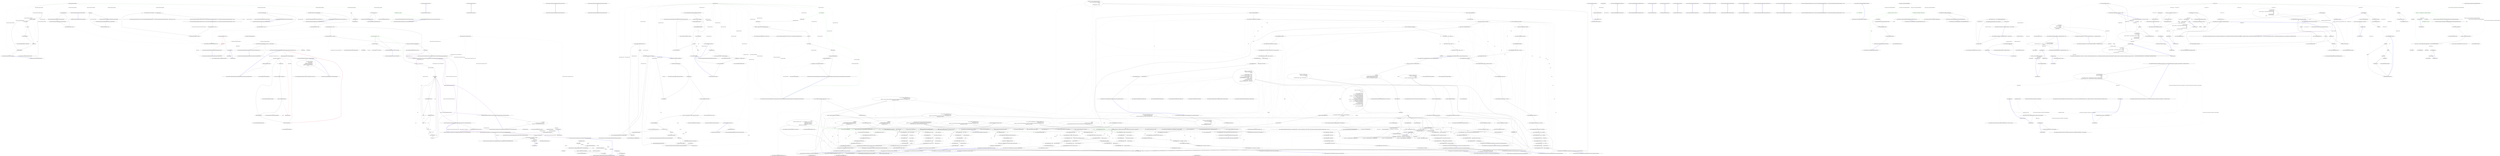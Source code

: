 digraph  {
n44 [label="Ninject.Activation.Blocks.ActivationBlock", span=""];
n0 [label="Entry Ninject.Activation.Blocks.ActivationBlock.ActivationBlock(Ninject.Syntax.IResolutionRoot)", span="41-41", cluster="Ninject.Activation.Blocks.ActivationBlock.ActivationBlock(Ninject.Syntax.IResolutionRoot)"];
n1 [label="Ensure.ArgumentNotNull(parent, ''parent'')", span="43-43", cluster="Ninject.Activation.Blocks.ActivationBlock.ActivationBlock(Ninject.Syntax.IResolutionRoot)"];
n2 [label="Parent = parent", span="44-44", cluster="Ninject.Activation.Blocks.ActivationBlock.ActivationBlock(Ninject.Syntax.IResolutionRoot)"];
n4 [label="Entry Ninject.Infrastructure.Ensure.ArgumentNotNull(object, string)", span="17-17", cluster="Ninject.Infrastructure.Ensure.ArgumentNotNull(object, string)"];
n3 [label="Exit Ninject.Activation.Blocks.ActivationBlock.ActivationBlock(Ninject.Syntax.IResolutionRoot)", span="41-41", cluster="Ninject.Activation.Blocks.ActivationBlock.ActivationBlock(Ninject.Syntax.IResolutionRoot)"];
n5 [label="Entry Ninject.Activation.Blocks.ActivationBlock.Dispose(bool)", span="50-50", cluster="Ninject.Activation.Blocks.ActivationBlock.Dispose(bool)"];
n6 [label=this, span="52-52", cluster="Ninject.Activation.Blocks.ActivationBlock.Dispose(bool)"];
n7 [label="disposing && !IsDisposed", span="54-54", cluster="Ninject.Activation.Blocks.ActivationBlock.Dispose(bool)"];
n12 [label="base.Dispose(disposing)", span="61-61", cluster="Ninject.Activation.Blocks.ActivationBlock.Dispose(bool)"];
n8 [label="var evt = Disposed", span="56-56", cluster="Ninject.Activation.Blocks.ActivationBlock.Dispose(bool)"];
n9 [label="evt != null", span="57-57", cluster="Ninject.Activation.Blocks.ActivationBlock.Dispose(bool)"];
n10 [label="evt(this, EventArgs.Empty)", span="57-57", cluster="Ninject.Activation.Blocks.ActivationBlock.Dispose(bool)"];
n11 [label="Disposed = null", span="58-58", cluster="Ninject.Activation.Blocks.ActivationBlock.Dispose(bool)"];
n14 [label="Entry System.EventHandler.Invoke(object, System.EventArgs)", span="0-0", cluster="System.EventHandler.Invoke(object, System.EventArgs)"];
n13 [label="Exit Ninject.Activation.Blocks.ActivationBlock.Dispose(bool)", span="50-50", cluster="Ninject.Activation.Blocks.ActivationBlock.Dispose(bool)"];
n15 [label="Entry Ninject.Infrastructure.Disposal.DisposableObject.Dispose(bool)", span="37-37", cluster="Ninject.Infrastructure.Disposal.DisposableObject.Dispose(bool)"];
n16 [label="Entry Ninject.Activation.Blocks.ActivationBlock.CanResolve(Ninject.Activation.IRequest)", span="70-70", cluster="Ninject.Activation.Blocks.ActivationBlock.CanResolve(Ninject.Activation.IRequest)"];
n17 [label="Ensure.ArgumentNotNull(request, ''request'')", span="72-72", cluster="Ninject.Activation.Blocks.ActivationBlock.CanResolve(Ninject.Activation.IRequest)"];
n18 [label="return this.Parent.CanResolve(request);", span="73-73", cluster="Ninject.Activation.Blocks.ActivationBlock.CanResolve(Ninject.Activation.IRequest)"];
n19 [label="Exit Ninject.Activation.Blocks.ActivationBlock.CanResolve(Ninject.Activation.IRequest)", span="70-70", cluster="Ninject.Activation.Blocks.ActivationBlock.CanResolve(Ninject.Activation.IRequest)"];
n20 [label="Entry Ninject.Syntax.IResolutionRoot.CanResolve(Ninject.Activation.IRequest)", span="29-29", cluster="Ninject.Syntax.IResolutionRoot.CanResolve(Ninject.Activation.IRequest)"];
n21 [label="Entry Ninject.Activation.Blocks.ActivationBlock.CanResolve(Ninject.Activation.IRequest, bool)", span="84-84", cluster="Ninject.Activation.Blocks.ActivationBlock.CanResolve(Ninject.Activation.IRequest, bool)"];
n22 [label="Ensure.ArgumentNotNull(request, ''request'')", span="86-86", cluster="Ninject.Activation.Blocks.ActivationBlock.CanResolve(Ninject.Activation.IRequest, bool)"];
n23 [label="return this.Parent.CanResolve(request, ignoreImplicitBindings);", span="87-87", cluster="Ninject.Activation.Blocks.ActivationBlock.CanResolve(Ninject.Activation.IRequest, bool)"];
n24 [label="Exit Ninject.Activation.Blocks.ActivationBlock.CanResolve(Ninject.Activation.IRequest, bool)", span="84-84", cluster="Ninject.Activation.Blocks.ActivationBlock.CanResolve(Ninject.Activation.IRequest, bool)"];
n25 [label="Entry Ninject.Syntax.IResolutionRoot.CanResolve(Ninject.Activation.IRequest, bool)", span="39-39", cluster="Ninject.Syntax.IResolutionRoot.CanResolve(Ninject.Activation.IRequest, bool)"];
n26 [label="Entry Ninject.Activation.Blocks.ActivationBlock.Resolve(Ninject.Activation.IRequest)", span="96-96", cluster="Ninject.Activation.Blocks.ActivationBlock.Resolve(Ninject.Activation.IRequest)"];
n27 [label="Ensure.ArgumentNotNull(request, ''request'')", span="98-98", cluster="Ninject.Activation.Blocks.ActivationBlock.Resolve(Ninject.Activation.IRequest)"];
n28 [label="return Parent.Resolve(request);", span="99-99", cluster="Ninject.Activation.Blocks.ActivationBlock.Resolve(Ninject.Activation.IRequest)"];
n29 [label="Exit Ninject.Activation.Blocks.ActivationBlock.Resolve(Ninject.Activation.IRequest)", span="96-96", cluster="Ninject.Activation.Blocks.ActivationBlock.Resolve(Ninject.Activation.IRequest)"];
n30 [label="Entry Ninject.Syntax.IResolutionRoot.Resolve(Ninject.Activation.IRequest)", span="47-47", cluster="Ninject.Syntax.IResolutionRoot.Resolve(Ninject.Activation.IRequest)"];
n31 [label="Entry Ninject.Activation.Blocks.ActivationBlock.CreateRequest(System.Type, System.Func<Ninject.Planning.Bindings.IBindingMetadata, bool>, System.Collections.Generic.IEnumerable<Ninject.Parameters.IParameter>, bool, bool)", span="111-111", cluster="Ninject.Activation.Blocks.ActivationBlock.CreateRequest(System.Type, System.Func<Ninject.Planning.Bindings.IBindingMetadata, bool>, System.Collections.Generic.IEnumerable<Ninject.Parameters.IParameter>, bool, bool)"];
n32 [label="Ensure.ArgumentNotNull(service, ''service'')", span="113-113", cluster="Ninject.Activation.Blocks.ActivationBlock.CreateRequest(System.Type, System.Func<Ninject.Planning.Bindings.IBindingMetadata, bool>, System.Collections.Generic.IEnumerable<Ninject.Parameters.IParameter>, bool, bool)"];
n33 [label="Ensure.ArgumentNotNull(parameters, ''parameters'')", span="114-114", cluster="Ninject.Activation.Blocks.ActivationBlock.CreateRequest(System.Type, System.Func<Ninject.Planning.Bindings.IBindingMetadata, bool>, System.Collections.Generic.IEnumerable<Ninject.Parameters.IParameter>, bool, bool)"];
n34 [label="return new Request(service, constraint, parameters, () => this, isOptional, isUnique);", span="115-115", cluster="Ninject.Activation.Blocks.ActivationBlock.CreateRequest(System.Type, System.Func<Ninject.Planning.Bindings.IBindingMetadata, bool>, System.Collections.Generic.IEnumerable<Ninject.Parameters.IParameter>, bool, bool)"];
n35 [label="Exit Ninject.Activation.Blocks.ActivationBlock.CreateRequest(System.Type, System.Func<Ninject.Planning.Bindings.IBindingMetadata, bool>, System.Collections.Generic.IEnumerable<Ninject.Parameters.IParameter>, bool, bool)", span="111-111", cluster="Ninject.Activation.Blocks.ActivationBlock.CreateRequest(System.Type, System.Func<Ninject.Planning.Bindings.IBindingMetadata, bool>, System.Collections.Generic.IEnumerable<Ninject.Parameters.IParameter>, bool, bool)"];
n36 [label="Entry Ninject.Activation.Request.Request(System.Type, System.Func<Ninject.Planning.Bindings.IBindingMetadata, bool>, System.Collections.Generic.IEnumerable<Ninject.Parameters.IParameter>, System.Func<object>, bool, bool)", span="103-103", cluster="Ninject.Activation.Request.Request(System.Type, System.Func<Ninject.Planning.Bindings.IBindingMetadata, bool>, System.Collections.Generic.IEnumerable<Ninject.Parameters.IParameter>, System.Func<object>, bool, bool)"];
n37 [label="Entry lambda expression", span="115-115", cluster="lambda expression"];
n38 [label=this, span="115-115", cluster="lambda expression"];
n39 [label="Exit lambda expression", span="115-115", cluster="lambda expression"];
n40 [label="Entry Ninject.Activation.Blocks.ActivationBlock.Release(object)", span="124-124", cluster="Ninject.Activation.Blocks.ActivationBlock.Release(object)"];
n41 [label="return Parent.Release(instance);", span="126-126", cluster="Ninject.Activation.Blocks.ActivationBlock.Release(object)"];
n42 [label="Exit Ninject.Activation.Blocks.ActivationBlock.Release(object)", span="124-124", cluster="Ninject.Activation.Blocks.ActivationBlock.Release(object)"];
n43 [label="Entry Ninject.Syntax.IResolutionRoot.Release(object)", span="65-65", cluster="Ninject.Syntax.IResolutionRoot.Release(object)"];
d17 [label="Parent.Inject(instance, parameters)", span="72-72", cluster="Ninject.Activation.Blocks.ActivationBlock.Inject(object, params Ninject.Parameters.IParameter[])", color=green, community=0];
d16 [label="Entry Ninject.Activation.Blocks.ActivationBlock.Inject(object, params Ninject.Parameters.IParameter[])", span="70-70", cluster="Ninject.Activation.Blocks.ActivationBlock.Inject(object, params Ninject.Parameters.IParameter[])"];
d18 [label="Exit Ninject.Activation.Blocks.ActivationBlock.Inject(object, params Ninject.Parameters.IParameter[])", span="70-70", cluster="Ninject.Activation.Blocks.ActivationBlock.Inject(object, params Ninject.Parameters.IParameter[])"];
d19 [label="Entry Ninject.Syntax.IResolutionRoot.Inject(object, params Ninject.Parameters.IParameter[])", span="29-29", cluster="Ninject.Syntax.IResolutionRoot.Inject(object, params Ninject.Parameters.IParameter[])"];
m0_0 [label="Entry Ninject.Activation.IContext.GetProvider()", span="76-76", cluster="Ninject.Activation.IContext.GetProvider()", file="CachePruningTests.cs"];
m0_1 [label="Exit Ninject.Activation.IContext.GetProvider()", span="76-76", cluster="Ninject.Activation.IContext.GetProvider()", file="CachePruningTests.cs"];
m0_2 [label="Entry Ninject.Activation.IContext.GetScope()", span="82-82", cluster="Ninject.Activation.IContext.GetScope()", file="CachePruningTests.cs"];
m0_3 [label="Exit Ninject.Activation.IContext.GetScope()", span="82-82", cluster="Ninject.Activation.IContext.GetScope()", file="CachePruningTests.cs"];
m1_10 [label="Entry Unk.Load", span="", cluster="Unk.Load", file="CompiledModuleLoaderPlugin.cs"];
m1_26 [label="Entry System.Reflection.AssemblyName.AssemblyName()", span="0-0", cluster="System.Reflection.AssemblyName.AssemblyName()", file="CompiledModuleLoaderPlugin.cs"];
m1_30 [label="Entry System.AppDomain.Unload(System.AppDomain)", span="0-0", cluster="System.AppDomain.Unload(System.AppDomain)", file="CompiledModuleLoaderPlugin.cs"];
m1_33 [label="Entry System.AppDomain.CreateDomain(string, System.Security.Policy.Evidence, string, string, bool)", span="0-0", cluster="System.AppDomain.CreateDomain(string, System.Security.Policy.Evidence, string, string, bool)", file="CompiledModuleLoaderPlugin.cs"];
m1_25 [label="Entry Ninject.Modules.CompiledModuleLoaderPlugin.CreateTemporaryAppDomain()", span="94-94", cluster="Ninject.Modules.CompiledModuleLoaderPlugin.CreateTemporaryAppDomain()", file="CompiledModuleLoaderPlugin.cs"];
m1_31 [label="return AppDomain.CreateDomain(\r\n				''NinjectModuleLoader'',\r\n				AppDomain.CurrentDomain.Evidence,\r\n				AppDomain.CurrentDomain.BaseDirectory,\r\n				AppDomain.CurrentDomain.RelativeSearchPath,\r\n				false);", span="96-101", cluster="Ninject.Modules.CompiledModuleLoaderPlugin.CreateTemporaryAppDomain()", file="CompiledModuleLoaderPlugin.cs"];
m1_32 [label="Exit Ninject.Modules.CompiledModuleLoaderPlugin.CreateTemporaryAppDomain()", span="94-94", cluster="Ninject.Modules.CompiledModuleLoaderPlugin.CreateTemporaryAppDomain()", file="CompiledModuleLoaderPlugin.cs"];
m1_27 [label="Entry System.AppDomain.Load(System.Reflection.AssemblyName)", span="0-0", cluster="System.AppDomain.Load(System.Reflection.AssemblyName)", file="CompiledModuleLoaderPlugin.cs"];
m1_28 [label="Entry System.Reflection.Assembly.HasNinjectModules()", span="28-28", cluster="System.Reflection.Assembly.HasNinjectModules()", file="CompiledModuleLoaderPlugin.cs"];
m1_29 [label="Entry System.Reflection.Assembly.GetName()", span="0-0", cluster="System.Reflection.Assembly.GetName()", file="CompiledModuleLoaderPlugin.cs"];
m1_5 [label="Entry Ninject.Modules.CompiledModuleLoaderPlugin.LoadModules(System.Collections.Generic.IEnumerable<string>)", span="63-63", cluster="Ninject.Modules.CompiledModuleLoaderPlugin.LoadModules(System.Collections.Generic.IEnumerable<string>)", file="CompiledModuleLoaderPlugin.cs"];
m1_6 [label="Kernel.Load(FindAssembliesWithModules(filenames).Select(name => Assembly.Load(name)))", span="65-65", cluster="Ninject.Modules.CompiledModuleLoaderPlugin.LoadModules(System.Collections.Generic.IEnumerable<string>)", file="CompiledModuleLoaderPlugin.cs"];
m1_7 [label="Exit Ninject.Modules.CompiledModuleLoaderPlugin.LoadModules(System.Collections.Generic.IEnumerable<string>)", span="63-63", cluster="Ninject.Modules.CompiledModuleLoaderPlugin.LoadModules(System.Collections.Generic.IEnumerable<string>)", file="CompiledModuleLoaderPlugin.cs"];
m1_0 [label="Entry Ninject.Modules.CompiledModuleLoaderPlugin.CompiledModuleLoaderPlugin(Ninject.IKernel)", span="53-53", cluster="Ninject.Modules.CompiledModuleLoaderPlugin.CompiledModuleLoaderPlugin(Ninject.IKernel)", file="CompiledModuleLoaderPlugin.cs"];
m1_1 [label="Ensure.ArgumentNotNull(kernel, ''kernel'')", span="55-55", cluster="Ninject.Modules.CompiledModuleLoaderPlugin.CompiledModuleLoaderPlugin(Ninject.IKernel)", file="CompiledModuleLoaderPlugin.cs"];
m1_2 [label="Kernel = kernel", span="56-56", cluster="Ninject.Modules.CompiledModuleLoaderPlugin.CompiledModuleLoaderPlugin(Ninject.IKernel)", color=red, community=0, file="CompiledModuleLoaderPlugin.cs"];
m1_3 [label="Exit Ninject.Modules.CompiledModuleLoaderPlugin.CompiledModuleLoaderPlugin(Ninject.IKernel)", span="53-53", cluster="Ninject.Modules.CompiledModuleLoaderPlugin.CompiledModuleLoaderPlugin(Ninject.IKernel)", file="CompiledModuleLoaderPlugin.cs"];
m1_8 [label="Entry Ninject.Modules.CompiledModuleLoaderPlugin.FindAssembliesWithModules(System.Collections.Generic.IEnumerable<string>)", span="68-68", cluster="Ninject.Modules.CompiledModuleLoaderPlugin.FindAssembliesWithModules(System.Collections.Generic.IEnumerable<string>)", file="CompiledModuleLoaderPlugin.cs"];
m1_15 [label="AppDomain temporaryDomain = CreateTemporaryAppDomain()", span="70-70", cluster="Ninject.Modules.CompiledModuleLoaderPlugin.FindAssembliesWithModules(System.Collections.Generic.IEnumerable<string>)", file="CompiledModuleLoaderPlugin.cs"];
m1_22 [label="yield return assembly.GetName();", span="88-88", cluster="Ninject.Modules.CompiledModuleLoaderPlugin.FindAssembliesWithModules(System.Collections.Generic.IEnumerable<string>)", file="CompiledModuleLoaderPlugin.cs"];
m1_16 [label=filenames, span="72-72", cluster="Ninject.Modules.CompiledModuleLoaderPlugin.FindAssembliesWithModules(System.Collections.Generic.IEnumerable<string>)", file="CompiledModuleLoaderPlugin.cs"];
m1_19 [label="assembly = temporaryDomain.Load(name)", span="79-79", cluster="Ninject.Modules.CompiledModuleLoaderPlugin.FindAssembliesWithModules(System.Collections.Generic.IEnumerable<string>)", file="CompiledModuleLoaderPlugin.cs"];
m1_23 [label="AppDomain.Unload(temporaryDomain)", span="91-91", cluster="Ninject.Modules.CompiledModuleLoaderPlugin.FindAssembliesWithModules(System.Collections.Generic.IEnumerable<string>)", file="CompiledModuleLoaderPlugin.cs"];
m1_17 [label="Assembly assembly", span="74-74", cluster="Ninject.Modules.CompiledModuleLoaderPlugin.FindAssembliesWithModules(System.Collections.Generic.IEnumerable<string>)", file="CompiledModuleLoaderPlugin.cs"];
m1_18 [label="var name = new AssemblyName { CodeBase = file }", span="78-78", cluster="Ninject.Modules.CompiledModuleLoaderPlugin.FindAssembliesWithModules(System.Collections.Generic.IEnumerable<string>)", file="CompiledModuleLoaderPlugin.cs"];
m1_20 [label=BadImageFormatException, span="81-81", cluster="Ninject.Modules.CompiledModuleLoaderPlugin.FindAssembliesWithModules(System.Collections.Generic.IEnumerable<string>)", color=red, community=0, file="CompiledModuleLoaderPlugin.cs"];
m1_21 [label="assembly.HasNinjectModules()", span="87-87", cluster="Ninject.Modules.CompiledModuleLoaderPlugin.FindAssembliesWithModules(System.Collections.Generic.IEnumerable<string>)", file="CompiledModuleLoaderPlugin.cs"];
m1_24 [label="Exit Ninject.Modules.CompiledModuleLoaderPlugin.FindAssembliesWithModules(System.Collections.Generic.IEnumerable<string>)", span="68-68", cluster="Ninject.Modules.CompiledModuleLoaderPlugin.FindAssembliesWithModules(System.Collections.Generic.IEnumerable<string>)", file="CompiledModuleLoaderPlugin.cs"];
m1_11 [label="Entry lambda expression", span="65-65", cluster="lambda expression", file="CompiledModuleLoaderPlugin.cs"];
m1_12 [label="Assembly.Load(name)", span="65-65", cluster="lambda expression", file="CompiledModuleLoaderPlugin.cs"];
m1_13 [label="Exit lambda expression", span="65-65", cluster="lambda expression", file="CompiledModuleLoaderPlugin.cs"];
m1_14 [label="Entry System.Reflection.Assembly.Load(System.Reflection.AssemblyName)", span="0-0", cluster="System.Reflection.Assembly.Load(System.Reflection.AssemblyName)", file="CompiledModuleLoaderPlugin.cs"];
m1_9 [label="Entry Unk.Select", span="", cluster="Unk.Select", file="CompiledModuleLoaderPlugin.cs"];
m1_34 [label="Ninject.Modules.CompiledModuleLoaderPlugin", span="", file="CompiledModuleLoaderPlugin.cs"];
m2_0 [label="Entry Ninject.Activation.Strategies.ActivationStrategyBase.Activate(Ninject.Activation.IContext)", span="7-7", cluster="Ninject.Activation.Strategies.ActivationStrategyBase.Activate(Ninject.Activation.IContext)", file="ComponentContainer.cs"];
m2_1 [label="Exit Ninject.Activation.Strategies.ActivationStrategyBase.Activate(Ninject.Activation.IContext)", span="7-7", cluster="Ninject.Activation.Strategies.ActivationStrategyBase.Activate(Ninject.Activation.IContext)", file="ComponentContainer.cs"];
m2_2 [label="Entry Ninject.Activation.Strategies.ActivationStrategyBase.Deactivate(Ninject.Activation.IContext)", span="8-8", cluster="Ninject.Activation.Strategies.ActivationStrategyBase.Deactivate(Ninject.Activation.IContext)", file="ComponentContainer.cs"];
m2_3 [label="Exit Ninject.Activation.Strategies.ActivationStrategyBase.Deactivate(Ninject.Activation.IContext)", span="8-8", cluster="Ninject.Activation.Strategies.ActivationStrategyBase.Deactivate(Ninject.Activation.IContext)", file="ComponentContainer.cs"];
m3_66 [label="Entry Ninject.Planning.IPlanner.GetPlan(System.Type)", span="33-33", cluster="Ninject.Planning.IPlanner.GetPlan(System.Type)", file="Context.cs"];
m3_28 [label="Entry Ninject.Activation.Context.Resolve()", span="137-137", cluster="Ninject.Activation.Context.Resolve()", file="Context.cs"];
m3_29 [label="Request.ActiveBindings.Contains(Binding)", span="139-139", cluster="Ninject.Activation.Context.Resolve()", file="Context.cs"];
m3_30 [label="throw new ActivationException(ExceptionFormatter.CyclicalDependenciesDetected(this));", span="140-140", cluster="Ninject.Activation.Context.Resolve()", file="Context.cs"];
m3_31 [label="var scope = this.GetScope()", span="142-142", cluster="Ninject.Activation.Context.Resolve()", file="Context.cs"];
m3_34 [label="return this.ResolveInternal(scope);", span="148-148", cluster="Ninject.Activation.Context.Resolve()", file="Context.cs"];
m3_35 [label="return this.ResolveInternal(null);", span="153-153", cluster="Ninject.Activation.Context.Resolve()", file="Context.cs"];
m3_32 [label="scope != null", span="144-144", cluster="Ninject.Activation.Context.Resolve()", file="Context.cs"];
m3_33 [label=scope, span="146-146", cluster="Ninject.Activation.Context.Resolve()", file="Context.cs"];
m3_36 [label="Exit Ninject.Activation.Context.Resolve()", span="137-137", cluster="Ninject.Activation.Context.Resolve()", file="Context.cs"];
m3_27 [label="Entry Ninject.Planning.Bindings.IBindingConfiguration.GetProvider(Ninject.Activation.IContext)", span="88-88", cluster="Ninject.Planning.Bindings.IBindingConfiguration.GetProvider(Ninject.Activation.IContext)", file="Context.cs"];
m3_64 [label="Entry System.Collections.Generic.Stack<T>.Pop()", span="0-0", cluster="System.Collections.Generic.Stack<T>.Pop()", file="Context.cs"];
m3_68 [label="Entry object.GetType()", span="0-0", cluster="object.GetType()", file="Context.cs"];
m3_38 [label="Entry Ninject.ActivationException.ActivationException(string)", span="35-35", cluster="Ninject.ActivationException.ActivationException(string)", file="Context.cs"];
m3_15 [label="Entry Ninject.Activation.Context.GetScope()", span="113-113", cluster="Ninject.Activation.Context.GetScope()", file="Context.cs"];
m3_16 [label="this.cachedScope == null", span="115-115", cluster="Ninject.Activation.Context.GetScope()", file="Context.cs"];
m3_17 [label="var scope = this.Request.GetScope() ?? this.Binding.GetScope(this)", span="117-117", cluster="Ninject.Activation.Context.GetScope()", file="Context.cs"];
m3_18 [label="this.cachedScope = new WeakReference(scope)", span="118-118", cluster="Ninject.Activation.Context.GetScope()", file="Context.cs"];
m3_19 [label="return this.cachedScope.Target;", span="121-121", cluster="Ninject.Activation.Context.GetScope()", file="Context.cs"];
m3_20 [label="Exit Ninject.Activation.Context.GetScope()", span="113-113", cluster="Ninject.Activation.Context.GetScope()", file="Context.cs"];
m3_39 [label="Entry Ninject.Infrastructure.Introspection.ExceptionFormatter.CyclicalDependenciesDetected(Ninject.Activation.IContext)", span="162-162", cluster="Ninject.Infrastructure.Introspection.ExceptionFormatter.CyclicalDependenciesDetected(Ninject.Activation.IContext)", file="Context.cs"];
m3_67 [label="Entry Ninject.Activation.Caching.ICache.Remember(Ninject.Activation.IContext, Ninject.Activation.InstanceReference)", span="31-31", cluster="Ninject.Activation.Caching.ICache.Remember(Ninject.Activation.IContext, Ninject.Activation.InstanceReference)", file="Context.cs"];
m3_63 [label="Entry Ninject.Activation.IProvider.Create(Ninject.Activation.IContext)", span="30-30", cluster="Ninject.Activation.IProvider.Create(Ninject.Activation.IContext)", file="Context.cs"];
m3_21 [label="Entry Ninject.Activation.IRequest.GetScope()", span="97-97", cluster="Ninject.Activation.IRequest.GetScope()", file="Context.cs"];
m3_40 [label="Entry Ninject.Activation.Context.ResolveInternal(object)", span="157-157", cluster="Ninject.Activation.Context.ResolveInternal(object)", file="Context.cs"];
m3_41 [label="var cachedInstance = this.Cache.TryGet(this)", span="159-159", cluster="Ninject.Activation.Context.ResolveInternal(object)", file="Context.cs"];
m3_44 [label="this.Request.ActiveBindings.Push(this.Binding)", span="166-166", cluster="Ninject.Activation.Context.ResolveInternal(object)", file="Context.cs"];
m3_45 [label="var reference = new InstanceReference { Instance = this.GetProvider().Create(this) }", span="168-168", cluster="Ninject.Activation.Context.ResolveInternal(object)", file="Context.cs"];
m3_46 [label="this.Request.ActiveBindings.Pop()", span="170-170", cluster="Ninject.Activation.Context.ResolveInternal(object)", file="Context.cs"];
m3_48 [label="!this.Kernel.Settings.AllowNullInjection", span="174-174", cluster="Ninject.Activation.Context.ResolveInternal(object)", file="Context.cs"];
m3_49 [label="throw new ActivationException(ExceptionFormatter.ProviderReturnedNull(this));", span="176-176", cluster="Ninject.Activation.Context.ResolveInternal(object)", file="Context.cs"];
m3_50 [label="this.Plan == null", span="179-179", cluster="Ninject.Activation.Context.ResolveInternal(object)", file="Context.cs"];
m3_51 [label="this.Plan = this.Planner.GetPlan(this.Request.Service)", span="181-181", cluster="Ninject.Activation.Context.ResolveInternal(object)", file="Context.cs"];
m3_54 [label="this.Cache.Remember(this, reference)", span="189-189", cluster="Ninject.Activation.Context.ResolveInternal(object)", file="Context.cs"];
m3_55 [label="this.Plan == null", span="192-192", cluster="Ninject.Activation.Context.ResolveInternal(object)", file="Context.cs"];
m3_56 [label="this.Plan = this.Planner.GetPlan(reference.Instance.GetType())", span="194-194", cluster="Ninject.Activation.Context.ResolveInternal(object)", file="Context.cs"];
m3_57 [label="this.Pipeline.Activate(this, reference)", span="197-197", cluster="Ninject.Activation.Context.ResolveInternal(object)", file="Context.cs"];
m3_42 [label="cachedInstance != null", span="161-161", cluster="Ninject.Activation.Context.ResolveInternal(object)", file="Context.cs"];
m3_43 [label="return cachedInstance;", span="163-163", cluster="Ninject.Activation.Context.ResolveInternal(object)", file="Context.cs"];
m3_47 [label="reference.Instance == null", span="172-172", cluster="Ninject.Activation.Context.ResolveInternal(object)", file="Context.cs"];
m3_58 [label="return reference.Instance;", span="199-199", cluster="Ninject.Activation.Context.ResolveInternal(object)", file="Context.cs"];
m3_52 [label="return null;", span="184-184", cluster="Ninject.Activation.Context.ResolveInternal(object)", file="Context.cs"];
m3_53 [label="scope != null", span="187-187", cluster="Ninject.Activation.Context.ResolveInternal(object)", file="Context.cs"];
m3_59 [label="Exit Ninject.Activation.Context.ResolveInternal(object)", span="157-157", cluster="Ninject.Activation.Context.ResolveInternal(object)", file="Context.cs"];
m3_22 [label="Entry Ninject.Planning.Bindings.IBindingConfiguration.GetScope(Ninject.Activation.IContext)", span="95-95", cluster="Ninject.Planning.Bindings.IBindingConfiguration.GetScope(Ninject.Activation.IContext)", file="Context.cs"];
m3_13 [label="Entry System.Collections.Generic.IEnumerable<TSource>.ToList<TSource>()", span="0-0", cluster="System.Collections.Generic.IEnumerable<TSource>.ToList<TSource>()", file="Context.cs"];
m3_65 [label="Entry Ninject.Infrastructure.Introspection.ExceptionFormatter.ProviderReturnedNull(Ninject.Activation.IContext)", span="304-304", cluster="Ninject.Infrastructure.Introspection.ExceptionFormatter.ProviderReturnedNull(Ninject.Activation.IContext)", file="Context.cs"];
m3_14 [label="Entry System.Type.GetGenericArguments()", span="0-0", cluster="System.Type.GetGenericArguments()", file="Context.cs"];
m3_0 [label="Entry Ninject.Activation.Context.Context(Ninject.IReadonlyKernel, Ninject.Activation.IRequest, Ninject.Planning.Bindings.IBinding, Ninject.Activation.Caching.ICache, Ninject.Planning.IPlanner, Ninject.Activation.IPipeline)", span="91-91", cluster="Ninject.Activation.Context.Context(Ninject.IReadonlyKernel, Ninject.Activation.IRequest, Ninject.Planning.Bindings.IBinding, Ninject.Activation.Caching.ICache, Ninject.Planning.IPlanner, Ninject.Activation.IPipeline)", file="Context.cs"];
m3_1 [label="Kernel = readonlyKernel", span="93-93", cluster="Ninject.Activation.Context.Context(Ninject.IReadonlyKernel, Ninject.Activation.IRequest, Ninject.Planning.Bindings.IBinding, Ninject.Activation.Caching.ICache, Ninject.Planning.IPlanner, Ninject.Activation.IPipeline)", color=green, community=0, file="Context.cs"];
m3_2 [label="Request = request", span="94-94", cluster="Ninject.Activation.Context.Context(Ninject.IReadonlyKernel, Ninject.Activation.IRequest, Ninject.Planning.Bindings.IBinding, Ninject.Activation.Caching.ICache, Ninject.Planning.IPlanner, Ninject.Activation.IPipeline)", file="Context.cs"];
m3_3 [label="Binding = binding", span="95-95", cluster="Ninject.Activation.Context.Context(Ninject.IReadonlyKernel, Ninject.Activation.IRequest, Ninject.Planning.Bindings.IBinding, Ninject.Activation.Caching.ICache, Ninject.Planning.IPlanner, Ninject.Activation.IPipeline)", file="Context.cs"];
m3_4 [label="Parameters = request.Parameters.Union(binding.Parameters).ToList()", span="96-96", cluster="Ninject.Activation.Context.Context(Ninject.IReadonlyKernel, Ninject.Activation.IRequest, Ninject.Planning.Bindings.IBinding, Ninject.Activation.Caching.ICache, Ninject.Planning.IPlanner, Ninject.Activation.IPipeline)", file="Context.cs"];
m3_5 [label="Cache = cache", span="98-98", cluster="Ninject.Activation.Context.Context(Ninject.IReadonlyKernel, Ninject.Activation.IRequest, Ninject.Planning.Bindings.IBinding, Ninject.Activation.Caching.ICache, Ninject.Planning.IPlanner, Ninject.Activation.IPipeline)", file="Context.cs"];
m3_6 [label="Planner = planner", span="99-99", cluster="Ninject.Activation.Context.Context(Ninject.IReadonlyKernel, Ninject.Activation.IRequest, Ninject.Planning.Bindings.IBinding, Ninject.Activation.Caching.ICache, Ninject.Planning.IPlanner, Ninject.Activation.IPipeline)", file="Context.cs"];
m3_7 [label="Pipeline = pipeline", span="100-100", cluster="Ninject.Activation.Context.Context(Ninject.IReadonlyKernel, Ninject.Activation.IRequest, Ninject.Planning.Bindings.IBinding, Ninject.Activation.Caching.ICache, Ninject.Planning.IPlanner, Ninject.Activation.IPipeline)", file="Context.cs"];
m3_9 [label="HasInferredGenericArguments = true", span="104-104", cluster="Ninject.Activation.Context.Context(Ninject.IReadonlyKernel, Ninject.Activation.IRequest, Ninject.Planning.Bindings.IBinding, Ninject.Activation.Caching.ICache, Ninject.Planning.IPlanner, Ninject.Activation.IPipeline)", file="Context.cs"];
m3_10 [label="GenericArguments = request.Service.GetGenericArguments()", span="105-105", cluster="Ninject.Activation.Context.Context(Ninject.IReadonlyKernel, Ninject.Activation.IRequest, Ninject.Planning.Bindings.IBinding, Ninject.Activation.Caching.ICache, Ninject.Planning.IPlanner, Ninject.Activation.IPipeline)", file="Context.cs"];
m3_8 [label="binding.Service.IsGenericTypeDefinition", span="102-102", cluster="Ninject.Activation.Context.Context(Ninject.IReadonlyKernel, Ninject.Activation.IRequest, Ninject.Planning.Bindings.IBinding, Ninject.Activation.Caching.ICache, Ninject.Planning.IPlanner, Ninject.Activation.IPipeline)", file="Context.cs"];
m3_11 [label="Exit Ninject.Activation.Context.Context(Ninject.IReadonlyKernel, Ninject.Activation.IRequest, Ninject.Planning.Bindings.IBinding, Ninject.Activation.Caching.ICache, Ninject.Planning.IPlanner, Ninject.Activation.IPipeline)", span="91-91", cluster="Ninject.Activation.Context.Context(Ninject.IReadonlyKernel, Ninject.Activation.IRequest, Ninject.Planning.Bindings.IBinding, Ninject.Activation.Caching.ICache, Ninject.Planning.IPlanner, Ninject.Activation.IPipeline)", file="Context.cs"];
m3_62 [label="Entry Ninject.Activation.InstanceReference.InstanceReference()", span="22-22", cluster="Ninject.Activation.InstanceReference.InstanceReference()", file="Context.cs"];
m3_37 [label="Entry System.Collections.Generic.Stack<T>.Contains(T)", span="0-0", cluster="System.Collections.Generic.Stack<T>.Contains(T)", file="Context.cs"];
m3_24 [label="Entry Ninject.Activation.Context.GetProvider()", span="128-128", cluster="Ninject.Activation.Context.GetProvider()", file="Context.cs"];
m3_25 [label="return Binding.GetProvider(this);", span="130-130", cluster="Ninject.Activation.Context.GetProvider()", file="Context.cs"];
m3_26 [label="Exit Ninject.Activation.Context.GetProvider()", span="128-128", cluster="Ninject.Activation.Context.GetProvider()", file="Context.cs"];
m3_69 [label="Entry Ninject.Activation.IPipeline.Activate(Ninject.Activation.IContext, Ninject.Activation.InstanceReference)", span="33-33", cluster="Ninject.Activation.IPipeline.Activate(Ninject.Activation.IContext, Ninject.Activation.InstanceReference)", file="Context.cs"];
m3_23 [label="Entry System.WeakReference.WeakReference(object)", span="0-0", cluster="System.WeakReference.WeakReference(object)", file="Context.cs"];
m3_60 [label="Entry Ninject.Activation.Caching.ICache.TryGet(Ninject.Activation.IContext)", span="38-38", cluster="Ninject.Activation.Caching.ICache.TryGet(Ninject.Activation.IContext)", file="Context.cs"];
m3_12 [label="Entry System.Collections.Generic.IEnumerable<TSource>.Union<TSource>(System.Collections.Generic.IEnumerable<TSource>)", span="0-0", cluster="System.Collections.Generic.IEnumerable<TSource>.Union<TSource>(System.Collections.Generic.IEnumerable<TSource>)", file="Context.cs"];
m3_61 [label="Entry System.Collections.Generic.Stack<T>.Push(T)", span="0-0", cluster="System.Collections.Generic.Stack<T>.Push(T)", file="Context.cs"];
m3_70 [label="Ninject.Activation.Context", span="", file="Context.cs"];
m4_163 [label="Entry CommandLine.Text.HelpText.AutoBuild<T>(CommandLine.ParserResult<T>)", span="260-260", cluster="CommandLine.Text.HelpText.AutoBuild<T>(CommandLine.ParserResult<T>)", file="GlobalKernelRegistration.cs"];
m4_78 [label="Entry CommandLine.Tests.Unit.Text.HelpTextTests.Long_help_text_without_spaces()", span="157-157", cluster="CommandLine.Tests.Unit.Text.HelpTextTests.Long_help_text_without_spaces()", file="GlobalKernelRegistration.cs"];
m4_82 [label="var lines = sut.ToString().ToNotEmptyLines()", span="169-169", cluster="CommandLine.Tests.Unit.Text.HelpTextTests.Long_help_text_without_spaces()", file="GlobalKernelRegistration.cs"];
m4_83 [label="lines[1].ShouldBeEquivalentTo(''  v, verbose    Before '')", span="170-170", cluster="CommandLine.Tests.Unit.Text.HelpTextTests.Long_help_text_without_spaces()", file="GlobalKernelRegistration.cs"];
m4_84 [label="lines[2].ShouldBeEquivalentTo(''                012345678901234567890123'')", span="171-171", cluster="CommandLine.Tests.Unit.Text.HelpTextTests.Long_help_text_without_spaces()", file="GlobalKernelRegistration.cs"];
m4_85 [label="lines[3].ShouldBeEquivalentTo(''                After'')", span="172-172", cluster="CommandLine.Tests.Unit.Text.HelpTextTests.Long_help_text_without_spaces()", file="GlobalKernelRegistration.cs"];
m4_86 [label="lines[4].ShouldBeEquivalentTo(''  input-file    Before '')", span="173-173", cluster="CommandLine.Tests.Unit.Text.HelpTextTests.Long_help_text_without_spaces()", file="GlobalKernelRegistration.cs"];
m4_87 [label="lines[5].ShouldBeEquivalentTo(''                012345678901234567890123'')", span="174-174", cluster="CommandLine.Tests.Unit.Text.HelpTextTests.Long_help_text_without_spaces()", file="GlobalKernelRegistration.cs"];
m4_88 [label="lines[6].ShouldBeEquivalentTo(''                456789 After'')", span="175-175", cluster="CommandLine.Tests.Unit.Text.HelpTextTests.Long_help_text_without_spaces()", file="GlobalKernelRegistration.cs"];
m4_79 [label="var sut = new HelpText(new HeadingInfo(''CommandLine.Tests.dll'', ''1.9.4.131''))", span="161-161", cluster="CommandLine.Tests.Unit.Text.HelpTextTests.Long_help_text_without_spaces()", file="GlobalKernelRegistration.cs"];
m4_81 [label="sut.AddOptions(\r\n                new NotParsed<FakeOptionsWithLongDescriptionAndNoSpaces>(\r\n                    TypeInfo.Create(typeof(FakeOptionsWithLongDescriptionAndNoSpaces)),\r\n                    Enumerable.Empty<Error>()))", span="163-166", cluster="CommandLine.Tests.Unit.Text.HelpTextTests.Long_help_text_without_spaces()", file="GlobalKernelRegistration.cs"];
m4_80 [label="sut.MaximumDisplayWidth = 40", span="162-162", cluster="CommandLine.Tests.Unit.Text.HelpTextTests.Long_help_text_without_spaces()", file="GlobalKernelRegistration.cs"];
m4_89 [label="Exit CommandLine.Tests.Unit.Text.HelpTextTests.Long_help_text_without_spaces()", span="157-157", cluster="CommandLine.Tests.Unit.Text.HelpTextTests.Long_help_text_without_spaces()", file="GlobalKernelRegistration.cs"];
m4_20 [label="Entry CommandLine.Text.HelpText.AddPostOptionsLine(string)", span="333-333", cluster="CommandLine.Text.HelpText.AddPostOptionsLine(string)", file="GlobalKernelRegistration.cs"];
m4_35 [label="Entry CommandLine.TypeInfo.Create(System.Type)", span="29-29", cluster="CommandLine.TypeInfo.Create(System.Type)", file="GlobalKernelRegistration.cs"];
m4_66 [label="Entry CommandLine.Tests.Unit.Text.HelpTextTests.When_help_text_is_longer_than_width_it_will_wrap_around_as_if_in_a_column()", span="134-134", cluster="CommandLine.Tests.Unit.Text.HelpTextTests.When_help_text_is_longer_than_width_it_will_wrap_around_as_if_in_a_column()", file="GlobalKernelRegistration.cs"];
m4_70 [label="var lines = sut.ToString().Split(new[] { Environment.NewLine }, StringSplitOptions.None)", span="146-146", cluster="CommandLine.Tests.Unit.Text.HelpTextTests.When_help_text_is_longer_than_width_it_will_wrap_around_as_if_in_a_column()", file="GlobalKernelRegistration.cs"];
m4_71 [label="lines[2].ShouldBeEquivalentTo(''  v, verbose    This is the description'')", span="147-147", cluster="CommandLine.Tests.Unit.Text.HelpTextTests.When_help_text_is_longer_than_width_it_will_wrap_around_as_if_in_a_column()", file="GlobalKernelRegistration.cs"];
m4_72 [label="lines[3].ShouldBeEquivalentTo(''                of the verbosity to '')", span="149-149", cluster="CommandLine.Tests.Unit.Text.HelpTextTests.When_help_text_is_longer_than_width_it_will_wrap_around_as_if_in_a_column()", file="GlobalKernelRegistration.cs"];
m4_73 [label="lines[4].ShouldBeEquivalentTo(''                test out the wrapping '')", span="150-150", cluster="CommandLine.Tests.Unit.Text.HelpTextTests.When_help_text_is_longer_than_width_it_will_wrap_around_as_if_in_a_column()", file="GlobalKernelRegistration.cs"];
m4_74 [label="lines[5].ShouldBeEquivalentTo(''                capabilities of the '')", span="151-151", cluster="CommandLine.Tests.Unit.Text.HelpTextTests.When_help_text_is_longer_than_width_it_will_wrap_around_as_if_in_a_column()", file="GlobalKernelRegistration.cs"];
m4_75 [label="lines[6].ShouldBeEquivalentTo(''                Help Text.'')", span="152-152", cluster="CommandLine.Tests.Unit.Text.HelpTextTests.When_help_text_is_longer_than_width_it_will_wrap_around_as_if_in_a_column()", file="GlobalKernelRegistration.cs"];
m4_67 [label="var sut = new HelpText(new HeadingInfo(''CommandLine.Tests.dll'', ''1.9.4.131''))", span="138-138", cluster="CommandLine.Tests.Unit.Text.HelpTextTests.When_help_text_is_longer_than_width_it_will_wrap_around_as_if_in_a_column()", file="GlobalKernelRegistration.cs"];
m4_69 [label="sut.AddOptions(\r\n                new NotParsed<FakeOptionsWithLongDescription>(\r\n                    TypeInfo.Create(typeof(FakeOptionsWithLongDescription)),\r\n                    Enumerable.Empty<Error>()))", span="140-143", cluster="CommandLine.Tests.Unit.Text.HelpTextTests.When_help_text_is_longer_than_width_it_will_wrap_around_as_if_in_a_column()", file="GlobalKernelRegistration.cs"];
m4_68 [label="sut.MaximumDisplayWidth = 40", span="139-139", cluster="CommandLine.Tests.Unit.Text.HelpTextTests.When_help_text_is_longer_than_width_it_will_wrap_around_as_if_in_a_column()", file="GlobalKernelRegistration.cs"];
m4_76 [label="Exit CommandLine.Tests.Unit.Text.HelpTextTests.When_help_text_is_longer_than_width_it_will_wrap_around_as_if_in_a_column()", span="134-134", cluster="CommandLine.Tests.Unit.Text.HelpTextTests.When_help_text_is_longer_than_width_it_will_wrap_around_as_if_in_a_column()", file="GlobalKernelRegistration.cs"];
m4_126 [label="Entry CommandLine.Text.HelpText.RenderParsingErrorsText<T>(CommandLine.ParserResult<T>, System.Func<CommandLine.Error, string>, System.Func<System.Collections.Generic.IEnumerable<CommandLine.MutuallyExclusiveSetError>, string>, int)", span="458-458", cluster="CommandLine.Text.HelpText.RenderParsingErrorsText<T>(CommandLine.ParserResult<T>, System.Func<CommandLine.Error, string>, System.Func<System.Collections.Generic.IEnumerable<CommandLine.MutuallyExclusiveSetError>, string>, int)", file="GlobalKernelRegistration.cs"];
m4_116 [label="Entry CommandLine.BadFormatTokenError.BadFormatTokenError(string)", span="196-196", cluster="CommandLine.BadFormatTokenError.BadFormatTokenError(string)", file="GlobalKernelRegistration.cs"];
m4_122 [label="Entry CommandLine.NoVerbSelectedError.NoVerbSelectedError()", span="421-421", cluster="CommandLine.NoVerbSelectedError.NoVerbSelectedError()", file="GlobalKernelRegistration.cs"];
m4_37 [label="Entry CommandLine.Text.HelpText.AddOptions<T>(CommandLine.ParserResult<T>)", span="389-389", cluster="CommandLine.Text.HelpText.AddOptions<T>(CommandLine.ParserResult<T>)", file="GlobalKernelRegistration.cs"];
m4_0 [label="Entry CommandLine.Tests.Unit.Text.HelpTextTests.Create_empty_instance()", span="19-19", cluster="CommandLine.Tests.Unit.Text.HelpTextTests.Create_empty_instance()", file="GlobalKernelRegistration.cs"];
m4_1 [label="string.Empty.ShouldBeEquivalentTo(new HelpText().ToString())", span="21-21", cluster="CommandLine.Tests.Unit.Text.HelpTextTests.Create_empty_instance()", file="GlobalKernelRegistration.cs"];
m4_2 [label="Exit CommandLine.Tests.Unit.Text.HelpTextTests.Create_empty_instance()", span="19-19", cluster="CommandLine.Tests.Unit.Text.HelpTextTests.Create_empty_instance()", file="GlobalKernelRegistration.cs"];
m4_3 [label="Entry CommandLine.Text.HelpText.HelpText()", span="36-36", cluster="CommandLine.Text.HelpText.HelpText()", file="GlobalKernelRegistration.cs"];
m4_217 [label="Entry CommandLine.Text.HelpText.RenderUsageText<T>(CommandLine.ParserResult<T>)", span="516-516", cluster="CommandLine.Text.HelpText.RenderUsageText<T>(CommandLine.ParserResult<T>)", file="GlobalKernelRegistration.cs"];
m4_118 [label="Entry CommandLine.NameInfo.NameInfo(string, string)", span="20-20", cluster="CommandLine.NameInfo.NameInfo(string, string)", file="GlobalKernelRegistration.cs"];
m4_165 [label="Entry Unk.StartWithEquivalent", span="", cluster="Unk.StartWithEquivalent", file="GlobalKernelRegistration.cs"];
m4_164 [label="Entry Unk.Should", span="", cluster="Unk.Should", file="GlobalKernelRegistration.cs"];
m4_121 [label="Entry CommandLine.SequenceOutOfRangeError.SequenceOutOfRangeError(CommandLine.NameInfo)", span="335-335", cluster="CommandLine.SequenceOutOfRangeError.SequenceOutOfRangeError(CommandLine.NameInfo)", file="GlobalKernelRegistration.cs"];
m4_257 [label="Entry System.Type.ToTypeInfo()", span="174-174", cluster="System.Type.ToTypeInfo()", file="GlobalKernelRegistration.cs"];
m4_145 [label="Entry System.InvalidOperationException.InvalidOperationException()", span="0-0", cluster="System.InvalidOperationException.InvalidOperationException()", file="GlobalKernelRegistration.cs"];
m4_125 [label="Entry CommandLine.HelpVerbRequestedError.HelpVerbRequestedError(string, System.Type, bool)", span="383-383", cluster="CommandLine.HelpVerbRequestedError.HelpVerbRequestedError(string, System.Type, bool)", file="GlobalKernelRegistration.cs"];
m4_38 [label="Entry System.Collections.Generic.IEnumerable<string>.TrimStringArray()", span="15-15", cluster="System.Collections.Generic.IEnumerable<string>.TrimStringArray()", file="GlobalKernelRegistration.cs"];
m4_259 [label="Entry Unk.Be", span="", cluster="Unk.Be", file="GlobalKernelRegistration.cs"];
m4_256 [label="Entry System.Globalization.CultureInfo.MakeCultureHandlers()", span="20-20", cluster="System.Globalization.CultureInfo.MakeCultureHandlers()", file="GlobalKernelRegistration.cs"];
m4_18 [label="Entry CommandLine.Text.CopyrightInfo.CopyrightInfo(bool, string, params int[])", span="60-60", cluster="CommandLine.Text.CopyrightInfo.CopyrightInfo(bool, string, params int[])", file="GlobalKernelRegistration.cs"];
m4_16 [label="Entry CommandLine.Text.HelpText.HelpText(string, string)", span="82-82", cluster="CommandLine.Text.HelpText.HelpText(string, string)", file="GlobalKernelRegistration.cs"];
m4_149 [label="Entry CommandLine.Tests.Unit.Text.HelpTextTests.Invoke_AutoBuild_for_Options_returns_appropriate_formatted_text()", span="262-262", cluster="CommandLine.Tests.Unit.Text.HelpTextTests.Invoke_AutoBuild_for_Options_returns_appropriate_formatted_text()", file="GlobalKernelRegistration.cs"];
m4_152 [label="var lines = helpText.ToString().ToNotEmptyLines().TrimStringArray()", span="277-277", cluster="CommandLine.Tests.Unit.Text.HelpTextTests.Invoke_AutoBuild_for_Options_returns_appropriate_formatted_text()", file="GlobalKernelRegistration.cs"];
m4_155 [label="lines[2].ShouldBeEquivalentTo(''ERROR(S):'')", span="280-280", cluster="CommandLine.Tests.Unit.Text.HelpTextTests.Invoke_AutoBuild_for_Options_returns_appropriate_formatted_text()", file="GlobalKernelRegistration.cs"];
m4_156 [label="lines[3].ShouldBeEquivalentTo(''Token 'badtoken' is not recognized.'')", span="281-281", cluster="CommandLine.Tests.Unit.Text.HelpTextTests.Invoke_AutoBuild_for_Options_returns_appropriate_formatted_text()", file="GlobalKernelRegistration.cs"];
m4_157 [label="lines[4].ShouldBeEquivalentTo(''A sequence option 'i' is defined with fewer or more items than required.'')", span="282-282", cluster="CommandLine.Tests.Unit.Text.HelpTextTests.Invoke_AutoBuild_for_Options_returns_appropriate_formatted_text()", file="GlobalKernelRegistration.cs"];
m4_158 [label="lines[5].ShouldBeEquivalentTo(''--stringvalue    Define a string value here.'')", span="283-283", cluster="CommandLine.Tests.Unit.Text.HelpTextTests.Invoke_AutoBuild_for_Options_returns_appropriate_formatted_text()", file="GlobalKernelRegistration.cs"];
m4_159 [label="lines[6].ShouldBeEquivalentTo(''-i               Define a int sequence here.'')", span="284-284", cluster="CommandLine.Tests.Unit.Text.HelpTextTests.Invoke_AutoBuild_for_Options_returns_appropriate_formatted_text()", file="GlobalKernelRegistration.cs"];
m4_160 [label="lines[7].ShouldBeEquivalentTo(''-x               Define a boolean or switch value here.'')", span="285-285", cluster="CommandLine.Tests.Unit.Text.HelpTextTests.Invoke_AutoBuild_for_Options_returns_appropriate_formatted_text()", file="GlobalKernelRegistration.cs"];
m4_161 [label="lines[8].ShouldBeEquivalentTo(''--help           Display this help screen.'')", span="286-286", cluster="CommandLine.Tests.Unit.Text.HelpTextTests.Invoke_AutoBuild_for_Options_returns_appropriate_formatted_text()", file="GlobalKernelRegistration.cs"];
m4_151 [label="var helpText = HelpText.AutoBuild(fakeResult)", span="274-274", cluster="CommandLine.Tests.Unit.Text.HelpTextTests.Invoke_AutoBuild_for_Options_returns_appropriate_formatted_text()", file="GlobalKernelRegistration.cs"];
m4_153 [label="lines[0].Should().StartWithEquivalent(''CommandLine'')", span="278-278", cluster="CommandLine.Tests.Unit.Text.HelpTextTests.Invoke_AutoBuild_for_Options_returns_appropriate_formatted_text()", file="GlobalKernelRegistration.cs"];
m4_154 [label="lines[1].Should().StartWithEquivalent(''Copyright (c)'')", span="279-279", cluster="CommandLine.Tests.Unit.Text.HelpTextTests.Invoke_AutoBuild_for_Options_returns_appropriate_formatted_text()", file="GlobalKernelRegistration.cs"];
m4_150 [label="var fakeResult = new NotParsed<FakeOptions>(\r\n                TypeInfo.Create(typeof(FakeOptions)),\r\n                new Error[]\r\n                    {\r\n                        new BadFormatTokenError(''badtoken''),\r\n                        new SequenceOutOfRangeError(new NameInfo(''i'', ''''))\r\n                    })", span="265-271", cluster="CommandLine.Tests.Unit.Text.HelpTextTests.Invoke_AutoBuild_for_Options_returns_appropriate_formatted_text()", file="GlobalKernelRegistration.cs"];
m4_162 [label="Exit CommandLine.Tests.Unit.Text.HelpTextTests.Invoke_AutoBuild_for_Options_returns_appropriate_formatted_text()", span="262-262", cluster="CommandLine.Tests.Unit.Text.HelpTextTests.Invoke_AutoBuild_for_Options_returns_appropriate_formatted_text()", file="GlobalKernelRegistration.cs"];
m4_243 [label="Entry CommandLine.Tests.Unit.Text.HelpTextTests.Default_set_to_sequence_should_be_properly_printed()", span="433-433", cluster="CommandLine.Tests.Unit.Text.HelpTextTests.Default_set_to_sequence_should_be_properly_printed()", file="GlobalKernelRegistration.cs"];
m4_249 [label="var text = helpText.ToString()", span="448-448", cluster="CommandLine.Tests.Unit.Text.HelpTextTests.Default_set_to_sequence_should_be_properly_printed()", file="GlobalKernelRegistration.cs"];
m4_250 [label="var lines = text.ToNotEmptyLines().TrimStringArray()", span="449-449", cluster="CommandLine.Tests.Unit.Text.HelpTextTests.Default_set_to_sequence_should_be_properly_printed()", file="GlobalKernelRegistration.cs"];
m4_248 [label="handlers.ResetCulture()", span="445-445", cluster="CommandLine.Tests.Unit.Text.HelpTextTests.Default_set_to_sequence_should_be_properly_printed()", file="GlobalKernelRegistration.cs"];
m4_247 [label="var helpText = HelpText.AutoBuild(fakeResult)", span="444-444", cluster="CommandLine.Tests.Unit.Text.HelpTextTests.Default_set_to_sequence_should_be_properly_printed()", file="GlobalKernelRegistration.cs"];
m4_251 [label="lines[4].Should().Be(''-z, --strseq    (Default: a b c)'')", span="451-451", cluster="CommandLine.Tests.Unit.Text.HelpTextTests.Default_set_to_sequence_should_be_properly_printed()", file="GlobalKernelRegistration.cs"];
m4_252 [label="lines[5].Should().Be(''-y, --intseq    (Default: 1 2 3)'')", span="452-452", cluster="CommandLine.Tests.Unit.Text.HelpTextTests.Default_set_to_sequence_should_be_properly_printed()", file="GlobalKernelRegistration.cs"];
m4_253 [label="lines[6].Should().Be(''-q, --dblseq    (Default: 1.1 2.2 3.3)'')", span="453-453", cluster="CommandLine.Tests.Unit.Text.HelpTextTests.Default_set_to_sequence_should_be_properly_printed()", file="GlobalKernelRegistration.cs"];
m4_244 [label="var handlers = new CultureInfo(''en-US'').MakeCultureHandlers()", span="436-436", cluster="CommandLine.Tests.Unit.Text.HelpTextTests.Default_set_to_sequence_should_be_properly_printed()", file="GlobalKernelRegistration.cs"];
m4_245 [label="var fakeResult =\r\n                new NotParsed<FakeOptionsWithDefaultSetToSequence>(\r\n                    typeof(FakeOptionsWithDefaultSetToSequence).ToTypeInfo(),\r\n                    new Error[] { new BadFormatTokenError(''badtoken'') })", span="437-440", cluster="CommandLine.Tests.Unit.Text.HelpTextTests.Default_set_to_sequence_should_be_properly_printed()", file="GlobalKernelRegistration.cs"];
m4_246 [label="handlers.ChangeCulture()", span="443-443", cluster="CommandLine.Tests.Unit.Text.HelpTextTests.Default_set_to_sequence_should_be_properly_printed()", file="GlobalKernelRegistration.cs"];
m4_254 [label="Exit CommandLine.Tests.Unit.Text.HelpTextTests.Default_set_to_sequence_should_be_properly_printed()", span="433-433", cluster="CommandLine.Tests.Unit.Text.HelpTextTests.Default_set_to_sequence_should_be_properly_printed()", file="GlobalKernelRegistration.cs"];
m4_77 [label="Entry string.Split(string[], System.StringSplitOptions)", span="0-0", cluster="string.Split(string[], System.StringSplitOptions)", file="GlobalKernelRegistration.cs"];
m4_90 [label="Entry CommandLine.Tests.Unit.Text.HelpTextTests.Long_pre_and_post_lines_without_spaces()", span="180-180", cluster="CommandLine.Tests.Unit.Text.HelpTextTests.Long_pre_and_post_lines_without_spaces()", file="GlobalKernelRegistration.cs"];
m4_94 [label="var lines = sut.ToString().ToNotEmptyLines()", span="191-191", cluster="CommandLine.Tests.Unit.Text.HelpTextTests.Long_pre_and_post_lines_without_spaces()", file="GlobalKernelRegistration.cs"];
m4_95 [label="lines[1].ShouldBeEquivalentTo(''Before '')", span="192-192", cluster="CommandLine.Tests.Unit.Text.HelpTextTests.Long_pre_and_post_lines_without_spaces()", file="GlobalKernelRegistration.cs"];
m4_96 [label="lines[2].ShouldBeEquivalentTo(''0123456789012345678901234567890123456789'')", span="193-193", cluster="CommandLine.Tests.Unit.Text.HelpTextTests.Long_pre_and_post_lines_without_spaces()", file="GlobalKernelRegistration.cs"];
m4_97 [label="lines[3].ShouldBeEquivalentTo(''012 After'')", span="194-194", cluster="CommandLine.Tests.Unit.Text.HelpTextTests.Long_pre_and_post_lines_without_spaces()", file="GlobalKernelRegistration.cs"];
m4_98 [label="lines[lines.Length - 3].ShouldBeEquivalentTo(''Before '')", span="195-195", cluster="CommandLine.Tests.Unit.Text.HelpTextTests.Long_pre_and_post_lines_without_spaces()", file="GlobalKernelRegistration.cs"];
m4_99 [label="lines[lines.Length - 2].ShouldBeEquivalentTo(''0123456789012345678901234567890123456789'')", span="196-196", cluster="CommandLine.Tests.Unit.Text.HelpTextTests.Long_pre_and_post_lines_without_spaces()", file="GlobalKernelRegistration.cs"];
m4_100 [label="lines[lines.Length - 1].ShouldBeEquivalentTo('' After'')", span="197-197", cluster="CommandLine.Tests.Unit.Text.HelpTextTests.Long_pre_and_post_lines_without_spaces()", file="GlobalKernelRegistration.cs"];
m4_93 [label="sut.AddPreOptionsLine(''Before 0123456789012345678901234567890123456789012 After'')\r\n                .AddOptions(new NotParsed<FakeOptionsForHelp>(TypeInfo.Create(typeof(FakeOptionsForHelp)), Enumerable.Empty<Error>()))\r\n                .AddPostOptionsLine(''Before 0123456789012345678901234567890123456789 After'')", span="186-188", cluster="CommandLine.Tests.Unit.Text.HelpTextTests.Long_pre_and_post_lines_without_spaces()", file="GlobalKernelRegistration.cs"];
m4_91 [label="var sut = new HelpText(''Heading Info.'')", span="184-184", cluster="CommandLine.Tests.Unit.Text.HelpTextTests.Long_pre_and_post_lines_without_spaces()", file="GlobalKernelRegistration.cs"];
m4_92 [label="sut.MaximumDisplayWidth = 40", span="185-185", cluster="CommandLine.Tests.Unit.Text.HelpTextTests.Long_pre_and_post_lines_without_spaces()", file="GlobalKernelRegistration.cs"];
m4_101 [label="Exit CommandLine.Tests.Unit.Text.HelpTextTests.Long_pre_and_post_lines_without_spaces()", span="180-180", cluster="CommandLine.Tests.Unit.Text.HelpTextTests.Long_pre_and_post_lines_without_spaces()", file="GlobalKernelRegistration.cs"];
m4_60 [label="Entry CommandLine.Tests.Unit.Text.HelpTextTests.When_defined_MetaValue_should_be_rendered()", span="118-118", cluster="CommandLine.Tests.Unit.Text.HelpTextTests.When_defined_MetaValue_should_be_rendered()", file="GlobalKernelRegistration.cs"];
m4_62 [label="var lines = sut.ToString().ToNotEmptyLines().TrimStringArray()", span="127-127", cluster="CommandLine.Tests.Unit.Text.HelpTextTests.When_defined_MetaValue_should_be_rendered()", file="GlobalKernelRegistration.cs"];
m4_63 [label="lines[2].ShouldBeEquivalentTo(''i FILE, input-file=FILE    Required. Specify input FILE to be processed.'')", span="129-129", cluster="CommandLine.Tests.Unit.Text.HelpTextTests.When_defined_MetaValue_should_be_rendered()", file="GlobalKernelRegistration.cs"];
m4_61 [label="var sut =\r\n                new HelpText(''Meta Value.'').AddOptions(\r\n                    new NotParsed<FakeOptionsWithMetaValue>(TypeInfo.Create(typeof(FakeOptionsWithMetaValue)), Enumerable.Empty<Error>()))", span="122-124", cluster="CommandLine.Tests.Unit.Text.HelpTextTests.When_defined_MetaValue_should_be_rendered()", file="GlobalKernelRegistration.cs"];
m4_64 [label="Exit CommandLine.Tests.Unit.Text.HelpTextTests.When_defined_MetaValue_should_be_rendered()", span="118-118", cluster="CommandLine.Tests.Unit.Text.HelpTextTests.When_defined_MetaValue_should_be_rendered()", file="GlobalKernelRegistration.cs"];
m4_36 [label="Entry System.Linq.Enumerable.Empty<TResult>()", span="0-0", cluster="System.Linq.Enumerable.Empty<TResult>()", file="GlobalKernelRegistration.cs"];
m4_255 [label="Entry System.Globalization.CultureInfo.CultureInfo(string)", span="0-0", cluster="System.Globalization.CultureInfo.CultureInfo(string)", file="GlobalKernelRegistration.cs"];
m4_6 [label="Entry CommandLine.Tests.Unit.Text.HelpTextTests.Create_instance_without_options()", span="25-25", cluster="CommandLine.Tests.Unit.Text.HelpTextTests.Create_instance_without_options()", file="GlobalKernelRegistration.cs"];
m4_8 [label="var lines = sut.ToString().ToNotEmptyLines()", span="37-37", cluster="CommandLine.Tests.Unit.Text.HelpTextTests.Create_instance_without_options()", color=green, community=0, file="GlobalKernelRegistration.cs"];
m4_7 [label="var sut =\r\n                new HelpText(new HeadingInfo(''Unit-tests'', ''2.0''), new CopyrightInfo(true, ''Author'', 2005, 2013))\r\n                    .AddPreOptionsLine(''pre-options line 1'')\r\n                    .AddPreOptionsLine(''pre-options line 2'')\r\n                    .AddPostOptionsLine(''post-options line 1'')\r\n                    .AddPostOptionsLine(''post-options line 2'')", span="29-34", cluster="CommandLine.Tests.Unit.Text.HelpTextTests.Create_instance_without_options()", file="GlobalKernelRegistration.cs"];
m4_9 [label="lines[0].ShouldBeEquivalentTo(''Unit-tests 2.0'')", span="39-39", cluster="CommandLine.Tests.Unit.Text.HelpTextTests.Create_instance_without_options()", file="GlobalKernelRegistration.cs"];
m4_10 [label="lines[1].ShouldBeEquivalentTo(''Copyright (C) 2005 - 2013 Author'')", span="40-40", cluster="CommandLine.Tests.Unit.Text.HelpTextTests.Create_instance_without_options()", file="GlobalKernelRegistration.cs"];
m4_11 [label="lines[2].ShouldBeEquivalentTo(''pre-options line 1'')", span="41-41", cluster="CommandLine.Tests.Unit.Text.HelpTextTests.Create_instance_without_options()", file="GlobalKernelRegistration.cs"];
m4_12 [label="lines[3].ShouldBeEquivalentTo(''pre-options line 2'')", span="42-42", cluster="CommandLine.Tests.Unit.Text.HelpTextTests.Create_instance_without_options()", file="GlobalKernelRegistration.cs"];
m4_13 [label="lines[4].ShouldBeEquivalentTo(''post-options line 1'')", span="43-43", cluster="CommandLine.Tests.Unit.Text.HelpTextTests.Create_instance_without_options()", file="GlobalKernelRegistration.cs"];
m4_14 [label="lines[5].ShouldBeEquivalentTo(''post-options line 2'')", span="44-44", cluster="CommandLine.Tests.Unit.Text.HelpTextTests.Create_instance_without_options()", file="GlobalKernelRegistration.cs"];
m4_15 [label="Exit CommandLine.Tests.Unit.Text.HelpTextTests.Create_instance_without_options()", span="25-25", cluster="CommandLine.Tests.Unit.Text.HelpTextTests.Create_instance_without_options()", file="GlobalKernelRegistration.cs"];
m4_102 [label="Entry CommandLine.Tests.Unit.Text.HelpTextTests.Invoking_RenderParsingErrorsText_returns_appropriate_formatted_text()", span="203-203", cluster="CommandLine.Tests.Unit.Text.HelpTextTests.Invoking_RenderParsingErrorsText_returns_appropriate_formatted_text()", file="GlobalKernelRegistration.cs"];
m4_107 [label="var lines = errorsText.ToNotEmptyLines()", span="249-249", cluster="CommandLine.Tests.Unit.Text.HelpTextTests.Invoking_RenderParsingErrorsText_returns_appropriate_formatted_text()", file="GlobalKernelRegistration.cs"];
m4_108 [label="lines[0].ShouldBeEquivalentTo(''  ERR badtoken'')", span="251-251", cluster="CommandLine.Tests.Unit.Text.HelpTextTests.Invoking_RenderParsingErrorsText_returns_appropriate_formatted_text()", file="GlobalKernelRegistration.cs"];
m4_109 [label="lines[1].ShouldBeEquivalentTo(''  ERR x, switch'')", span="252-252", cluster="CommandLine.Tests.Unit.Text.HelpTextTests.Invoking_RenderParsingErrorsText_returns_appropriate_formatted_text()", file="GlobalKernelRegistration.cs"];
m4_110 [label="lines[2].ShouldBeEquivalentTo(''  ERR unknown'')", span="253-253", cluster="CommandLine.Tests.Unit.Text.HelpTextTests.Invoking_RenderParsingErrorsText_returns_appropriate_formatted_text()", file="GlobalKernelRegistration.cs"];
m4_111 [label="lines[3].ShouldBeEquivalentTo(''  ERR missing'')", span="254-254", cluster="CommandLine.Tests.Unit.Text.HelpTextTests.Invoking_RenderParsingErrorsText_returns_appropriate_formatted_text()", file="GlobalKernelRegistration.cs"];
m4_112 [label="lines[4].ShouldBeEquivalentTo(''  ERR s, sequence'')", span="255-255", cluster="CommandLine.Tests.Unit.Text.HelpTextTests.Invoking_RenderParsingErrorsText_returns_appropriate_formatted_text()", file="GlobalKernelRegistration.cs"];
m4_113 [label="lines[5].ShouldBeEquivalentTo(''  ERR no-verb-selected'')", span="256-256", cluster="CommandLine.Tests.Unit.Text.HelpTextTests.Invoking_RenderParsingErrorsText_returns_appropriate_formatted_text()", file="GlobalKernelRegistration.cs"];
m4_114 [label="lines[6].ShouldBeEquivalentTo(''  ERR badverb'')", span="257-257", cluster="CommandLine.Tests.Unit.Text.HelpTextTests.Invoking_RenderParsingErrorsText_returns_appropriate_formatted_text()", file="GlobalKernelRegistration.cs"];
m4_106 [label="var errorsText = HelpText.RenderParsingErrorsText(fakeResult, fakeRenderer, fakeMutExclRenderer, 2)", span="246-246", cluster="CommandLine.Tests.Unit.Text.HelpTextTests.Invoking_RenderParsingErrorsText_returns_appropriate_formatted_text()", file="GlobalKernelRegistration.cs"];
m4_103 [label="var fakeResult = new NotParsed<object>(\r\n                TypeInfo.Create(typeof(NullInstance)),\r\n                new Error[]\r\n                    {\r\n                        new BadFormatTokenError(''badtoken''),\r\n                        new MissingValueOptionError(new NameInfo(''x'', ''switch'')),\r\n                        new UnknownOptionError(''unknown''),\r\n                        new MissingRequiredOptionError(new NameInfo('''', ''missing'')),\r\n                        new SequenceOutOfRangeError(new NameInfo(''s'', ''sequence'')),\r\n                        new NoVerbSelectedError(),\r\n                        new BadVerbSelectedError(''badverb''),\r\n                        new HelpRequestedError(), // should be ignored\r\n                        new HelpVerbRequestedError(null, null, false) // should be ignored \r\n                    })", span="206-219", cluster="CommandLine.Tests.Unit.Text.HelpTextTests.Invoking_RenderParsingErrorsText_returns_appropriate_formatted_text()", file="GlobalKernelRegistration.cs"];
m4_104 [label="Func<Error, string> fakeRenderer = err =>\r\n                {\r\n                    switch (err.Tag)\r\n                    {\r\n                        case ErrorType.BadFormatTokenError:\r\n                            return ''ERR '' + ((BadFormatTokenError)err).Token;\r\n                        case ErrorType.MissingValueOptionError:\r\n                            return ''ERR '' + ((MissingValueOptionError)err).NameInfo.NameText;\r\n                        case ErrorType.UnknownOptionError:\r\n                            return ''ERR '' + ((UnknownOptionError)err).Token;\r\n                        case ErrorType.MissingRequiredOptionError:\r\n                            return ''ERR '' + ((MissingRequiredOptionError)err).NameInfo.NameText;\r\n                        case ErrorType.SequenceOutOfRangeError:\r\n                            return ''ERR '' + ((SequenceOutOfRangeError)err).NameInfo.NameText;\r\n                        case ErrorType.NoVerbSelectedError:\r\n                            return ''ERR no-verb-selected'';\r\n                        case ErrorType.BadVerbSelectedError:\r\n                            return ''ERR '' + ((BadVerbSelectedError)err).Token;\r\n                        default:\r\n                            throw new InvalidOperationException();\r\n                    }\r\n                }", span="220-241", cluster="CommandLine.Tests.Unit.Text.HelpTextTests.Invoking_RenderParsingErrorsText_returns_appropriate_formatted_text()", file="GlobalKernelRegistration.cs"];
m4_105 [label="Func<IEnumerable<MutuallyExclusiveSetError>, string> fakeMutExclRenderer =\r\n                _ => string.Empty", span="242-243", cluster="CommandLine.Tests.Unit.Text.HelpTextTests.Invoking_RenderParsingErrorsText_returns_appropriate_formatted_text()", file="GlobalKernelRegistration.cs"];
m4_115 [label="Exit CommandLine.Tests.Unit.Text.HelpTextTests.Invoking_RenderParsingErrorsText_returns_appropriate_formatted_text()", span="203-203", cluster="CommandLine.Tests.Unit.Text.HelpTextTests.Invoking_RenderParsingErrorsText_returns_appropriate_formatted_text()", file="GlobalKernelRegistration.cs"];
m4_120 [label="Entry CommandLine.MissingRequiredOptionError.MissingRequiredOptionError(CommandLine.NameInfo)", span="291-291", cluster="CommandLine.MissingRequiredOptionError.MissingRequiredOptionError(CommandLine.NameInfo)", file="GlobalKernelRegistration.cs"];
m4_117 [label="Entry CommandLine.MissingValueOptionError.MissingValueOptionError(CommandLine.NameInfo)", span="269-269", cluster="CommandLine.MissingValueOptionError.MissingValueOptionError(CommandLine.NameInfo)", file="GlobalKernelRegistration.cs"];
m4_190 [label="Entry System.Collections.Generic.IEnumerable<TSource>.Concat<TSource>(System.Collections.Generic.IEnumerable<TSource>)", span="0-0", cluster="System.Collections.Generic.IEnumerable<TSource>.Concat<TSource>(System.Collections.Generic.IEnumerable<TSource>)", file="GlobalKernelRegistration.cs"];
m4_39 [label="Entry CommandLine.Tests.Unit.Text.HelpTextTests.Create_instance_with_enum_options_enabled()", span="73-73", cluster="CommandLine.Tests.Unit.Text.HelpTextTests.Create_instance_with_enum_options_enabled()", file="GlobalKernelRegistration.cs"];
m4_41 [label="var lines = sut.ToString().ToNotEmptyLines().TrimStringArray()", span="84-84", cluster="CommandLine.Tests.Unit.Text.HelpTextTests.Create_instance_with_enum_options_enabled()", file="GlobalKernelRegistration.cs"];
m4_42 [label="lines[0].ShouldBeEquivalentTo(''pre-options'')", span="85-85", cluster="CommandLine.Tests.Unit.Text.HelpTextTests.Create_instance_with_enum_options_enabled()", file="GlobalKernelRegistration.cs"];
m4_43 [label="lines[1].ShouldBeEquivalentTo(''--stringvalue    Define a string value here.'')", span="86-86", cluster="CommandLine.Tests.Unit.Text.HelpTextTests.Create_instance_with_enum_options_enabled()", file="GlobalKernelRegistration.cs"];
m4_44 [label="lines[2].ShouldBeEquivalentTo(''--shape          Define a enum value here. Valid values: Circle, Square,'')", span="87-87", cluster="CommandLine.Tests.Unit.Text.HelpTextTests.Create_instance_with_enum_options_enabled()", file="GlobalKernelRegistration.cs"];
m4_45 [label="lines[3].ShouldBeEquivalentTo(''Triangle'')", span="88-88", cluster="CommandLine.Tests.Unit.Text.HelpTextTests.Create_instance_with_enum_options_enabled()", file="GlobalKernelRegistration.cs"];
m4_46 [label="lines[4].ShouldBeEquivalentTo(''--help           Display this help screen.'')", span="89-89", cluster="CommandLine.Tests.Unit.Text.HelpTextTests.Create_instance_with_enum_options_enabled()", file="GlobalKernelRegistration.cs"];
m4_47 [label="lines[5].ShouldBeEquivalentTo(''--version        Display version information.'')", span="90-90", cluster="CommandLine.Tests.Unit.Text.HelpTextTests.Create_instance_with_enum_options_enabled()", file="GlobalKernelRegistration.cs"];
m4_48 [label="lines[6].ShouldBeEquivalentTo(''post-options'')", span="91-91", cluster="CommandLine.Tests.Unit.Text.HelpTextTests.Create_instance_with_enum_options_enabled()", file="GlobalKernelRegistration.cs"];
m4_40 [label="var sut = new HelpText { AddDashesToOption = true, AddEnumValuesToHelpText = true }\r\n                .AddPreOptionsLine(''pre-options'')\r\n                .AddOptions(new NotParsed<FakeOptionsWithHelpTextEnum>(TypeInfo.Create(typeof(FakeOptionsWithHelpTextEnum)), Enumerable.Empty<Error>()))\r\n                .AddPostOptionsLine(''post-options'')", span="77-80", cluster="CommandLine.Tests.Unit.Text.HelpTextTests.Create_instance_with_enum_options_enabled()", file="GlobalKernelRegistration.cs"];
m4_49 [label="Exit CommandLine.Tests.Unit.Text.HelpTextTests.Create_instance_with_enum_options_enabled()", span="73-73", cluster="CommandLine.Tests.Unit.Text.HelpTextTests.Create_instance_with_enum_options_enabled()", file="GlobalKernelRegistration.cs"];
m4_34 [label="Entry CommandLine.NotParsed<T>.NotParsed(CommandLine.TypeInfo, System.Collections.Generic.IEnumerable<CommandLine.Error>)", span="163-163", cluster="CommandLine.NotParsed<T>.NotParsed(CommandLine.TypeInfo, System.Collections.Generic.IEnumerable<CommandLine.Error>)", file="GlobalKernelRegistration.cs"];
m4_127 [label="Entry lambda expression", span="220-241", cluster="lambda expression", file="GlobalKernelRegistration.cs"];
m4_128 [label="err.Tag", span="222-222", cluster="lambda expression", file="GlobalKernelRegistration.cs"];
m4_130 [label="return ''ERR '' + ((BadFormatTokenError)err).Token;", span="225-225", cluster="lambda expression", file="GlobalKernelRegistration.cs"];
m4_132 [label="return ''ERR '' + ((MissingValueOptionError)err).NameInfo.NameText;", span="227-227", cluster="lambda expression", file="GlobalKernelRegistration.cs"];
m4_134 [label="return ''ERR '' + ((UnknownOptionError)err).Token;", span="229-229", cluster="lambda expression", file="GlobalKernelRegistration.cs"];
m4_136 [label="return ''ERR '' + ((MissingRequiredOptionError)err).NameInfo.NameText;", span="231-231", cluster="lambda expression", file="GlobalKernelRegistration.cs"];
m4_138 [label="return ''ERR '' + ((SequenceOutOfRangeError)err).NameInfo.NameText;", span="233-233", cluster="lambda expression", file="GlobalKernelRegistration.cs"];
m4_142 [label="return ''ERR '' + ((BadVerbSelectedError)err).Token;", span="237-237", cluster="lambda expression", file="GlobalKernelRegistration.cs"];
m4_129 [label="ErrorType.BadFormatTokenError", span="224-224", cluster="lambda expression", file="GlobalKernelRegistration.cs"];
m4_131 [label="ErrorType.MissingValueOptionError", span="226-226", cluster="lambda expression", file="GlobalKernelRegistration.cs"];
m4_133 [label="ErrorType.UnknownOptionError", span="228-228", cluster="lambda expression", file="GlobalKernelRegistration.cs"];
m4_135 [label="ErrorType.MissingRequiredOptionError", span="230-230", cluster="lambda expression", file="GlobalKernelRegistration.cs"];
m4_137 [label="ErrorType.SequenceOutOfRangeError", span="232-232", cluster="lambda expression", file="GlobalKernelRegistration.cs"];
m4_139 [label="ErrorType.NoVerbSelectedError", span="234-234", cluster="lambda expression", file="GlobalKernelRegistration.cs"];
m4_141 [label="ErrorType.BadVerbSelectedError", span="236-236", cluster="lambda expression", file="GlobalKernelRegistration.cs"];
m4_143 [label="throw new InvalidOperationException();", span="239-239", cluster="lambda expression", file="GlobalKernelRegistration.cs"];
m4_140 [label="return ''ERR no-verb-selected'';", span="235-235", cluster="lambda expression", file="GlobalKernelRegistration.cs"];
m4_144 [label="Exit lambda expression", span="220-241", cluster="lambda expression", file="GlobalKernelRegistration.cs"];
m4_191 [label="Entry CommandLine.TypeInfo.Create(System.Type, System.Collections.Generic.IEnumerable<System.Type>)", span="34-34", cluster="CommandLine.TypeInfo.Create(System.Type, System.Collections.Generic.IEnumerable<System.Type>)", file="GlobalKernelRegistration.cs"];
m4_258 [label="Entry System.Action.Invoke()", span="0-0", cluster="System.Action.Invoke()", file="GlobalKernelRegistration.cs"];
m4_119 [label="Entry CommandLine.UnknownOptionError.UnknownOptionError(string)", span="280-280", cluster="CommandLine.UnknownOptionError.UnknownOptionError(string)", file="GlobalKernelRegistration.cs"];
m4_21 [label="Entry string.ToNotEmptyLines()", span="10-10", cluster="string.ToNotEmptyLines()", file="GlobalKernelRegistration.cs"];
m4_5 [label="Entry Unk.ShouldBeEquivalentTo", span="", cluster="Unk.ShouldBeEquivalentTo", file="GlobalKernelRegistration.cs"];
m4_205 [label="Entry CommandLine.Tests.Unit.Text.HelpTextTests.RenderUsageText_returns_properly_formatted_text()", span="369-369", cluster="CommandLine.Tests.Unit.Text.HelpTextTests.RenderUsageText_returns_properly_formatted_text()", file="GlobalKernelRegistration.cs"];
m4_208 [label="var lines = text.ToNotEmptyLines()", span="380-380", cluster="CommandLine.Tests.Unit.Text.HelpTextTests.RenderUsageText_returns_properly_formatted_text()", file="GlobalKernelRegistration.cs"];
m4_209 [label="lines[0].ShouldBeEquivalentTo(''Normal scenario:'')", span="383-383", cluster="CommandLine.Tests.Unit.Text.HelpTextTests.RenderUsageText_returns_properly_formatted_text()", file="GlobalKernelRegistration.cs"];
m4_210 [label="lines[1].ShouldBeEquivalentTo(''  mono testapp.exe --input file.bin --output out.bin'')", span="384-384", cluster="CommandLine.Tests.Unit.Text.HelpTextTests.RenderUsageText_returns_properly_formatted_text()", file="GlobalKernelRegistration.cs"];
m4_211 [label="lines[2].ShouldBeEquivalentTo(''Logging warnings:'')", span="385-385", cluster="CommandLine.Tests.Unit.Text.HelpTextTests.RenderUsageText_returns_properly_formatted_text()", file="GlobalKernelRegistration.cs"];
m4_212 [label="lines[3].ShouldBeEquivalentTo(''  mono testapp.exe -w --input file.bin'')", span="386-386", cluster="CommandLine.Tests.Unit.Text.HelpTextTests.RenderUsageText_returns_properly_formatted_text()", file="GlobalKernelRegistration.cs"];
m4_213 [label="lines[4].ShouldBeEquivalentTo(''Logging errors:'')", span="387-387", cluster="CommandLine.Tests.Unit.Text.HelpTextTests.RenderUsageText_returns_properly_formatted_text()", file="GlobalKernelRegistration.cs"];
m4_214 [label="lines[5].ShouldBeEquivalentTo(''  mono testapp.exe -e --input file.bin'')", span="388-388", cluster="CommandLine.Tests.Unit.Text.HelpTextTests.RenderUsageText_returns_properly_formatted_text()", file="GlobalKernelRegistration.cs"];
m4_215 [label="lines[6].ShouldBeEquivalentTo(''  mono testapp.exe --errs --input=file.bin'')", span="389-389", cluster="CommandLine.Tests.Unit.Text.HelpTextTests.RenderUsageText_returns_properly_formatted_text()", file="GlobalKernelRegistration.cs"];
m4_207 [label="var text = HelpText.RenderUsageText(result)", span="377-377", cluster="CommandLine.Tests.Unit.Text.HelpTextTests.RenderUsageText_returns_properly_formatted_text()", file="GlobalKernelRegistration.cs"];
m4_206 [label="ParserResult<FakeOptionsWithUsageText> result =\r\n                new NotParsed<FakeOptionsWithUsageText>(\r\n                    TypeInfo.Create(typeof(FakeOptionsWithUsageText)), Enumerable.Empty<Error>())", span="372-374", cluster="CommandLine.Tests.Unit.Text.HelpTextTests.RenderUsageText_returns_properly_formatted_text()", file="GlobalKernelRegistration.cs"];
m4_216 [label="Exit CommandLine.Tests.Unit.Text.HelpTextTests.RenderUsageText_returns_properly_formatted_text()", span="369-369", cluster="CommandLine.Tests.Unit.Text.HelpTextTests.RenderUsageText_returns_properly_formatted_text()", file="GlobalKernelRegistration.cs"];
m4_50 [label="Entry CommandLine.Tests.Unit.Text.HelpTextTests.Create_instance_with_enum_options_disabled()", span="96-96", cluster="CommandLine.Tests.Unit.Text.HelpTextTests.Create_instance_with_enum_options_disabled()", file="GlobalKernelRegistration.cs"];
m4_52 [label="var lines = sut.ToString().ToNotEmptyLines().TrimStringArray()", span="107-107", cluster="CommandLine.Tests.Unit.Text.HelpTextTests.Create_instance_with_enum_options_disabled()", file="GlobalKernelRegistration.cs"];
m4_53 [label="lines[0].ShouldBeEquivalentTo(''pre-options'')", span="108-108", cluster="CommandLine.Tests.Unit.Text.HelpTextTests.Create_instance_with_enum_options_disabled()", file="GlobalKernelRegistration.cs"];
m4_54 [label="lines[1].ShouldBeEquivalentTo(''--stringvalue    Define a string value here.'')", span="109-109", cluster="CommandLine.Tests.Unit.Text.HelpTextTests.Create_instance_with_enum_options_disabled()", file="GlobalKernelRegistration.cs"];
m4_55 [label="lines[2].ShouldBeEquivalentTo(''--shape          Define a enum value here.'')", span="110-110", cluster="CommandLine.Tests.Unit.Text.HelpTextTests.Create_instance_with_enum_options_disabled()", file="GlobalKernelRegistration.cs"];
m4_56 [label="lines[3].ShouldBeEquivalentTo(''--help           Display this help screen.'')", span="111-111", cluster="CommandLine.Tests.Unit.Text.HelpTextTests.Create_instance_with_enum_options_disabled()", file="GlobalKernelRegistration.cs"];
m4_57 [label="lines[4].ShouldBeEquivalentTo(''--version        Display version information.'')", span="112-112", cluster="CommandLine.Tests.Unit.Text.HelpTextTests.Create_instance_with_enum_options_disabled()", file="GlobalKernelRegistration.cs"];
m4_58 [label="lines[5].ShouldBeEquivalentTo(''post-options'')", span="113-113", cluster="CommandLine.Tests.Unit.Text.HelpTextTests.Create_instance_with_enum_options_disabled()", file="GlobalKernelRegistration.cs"];
m4_51 [label="var sut = new HelpText { AddDashesToOption = true }\r\n                .AddPreOptionsLine(''pre-options'')\r\n                .AddOptions(new NotParsed<FakeOptionsWithHelpTextEnum>(TypeInfo.Create(typeof(FakeOptionsWithHelpTextEnum)), Enumerable.Empty<Error>()))\r\n                .AddPostOptionsLine(''post-options'')", span="100-103", cluster="CommandLine.Tests.Unit.Text.HelpTextTests.Create_instance_with_enum_options_disabled()", file="GlobalKernelRegistration.cs"];
m4_59 [label="Exit CommandLine.Tests.Unit.Text.HelpTextTests.Create_instance_with_enum_options_disabled()", span="96-96", cluster="CommandLine.Tests.Unit.Text.HelpTextTests.Create_instance_with_enum_options_disabled()", file="GlobalKernelRegistration.cs"];
m4_166 [label="Entry CommandLine.Tests.Unit.Text.HelpTextTests.Invoke_AutoBuild_for_Verbs_with_specific_verb_returns_appropriate_formatted_text()", span="291-291", cluster="CommandLine.Tests.Unit.Text.HelpTextTests.Invoke_AutoBuild_for_Verbs_with_specific_verb_returns_appropriate_formatted_text()", file="GlobalKernelRegistration.cs"];
m4_169 [label="var lines = helpText.ToString().ToNotEmptyLines().TrimStringArray()", span="305-305", cluster="CommandLine.Tests.Unit.Text.HelpTextTests.Invoke_AutoBuild_for_Verbs_with_specific_verb_returns_appropriate_formatted_text()", file="GlobalKernelRegistration.cs"];
m4_172 [label="lines[2].ShouldBeEquivalentTo(''-p, --patch    Use the interactive patch selection interface to chose which'')", span="309-309", cluster="CommandLine.Tests.Unit.Text.HelpTextTests.Invoke_AutoBuild_for_Verbs_with_specific_verb_returns_appropriate_formatted_text()", file="GlobalKernelRegistration.cs"];
m4_173 [label="lines[3].ShouldBeEquivalentTo(''changes to commit.'')", span="310-310", cluster="CommandLine.Tests.Unit.Text.HelpTextTests.Invoke_AutoBuild_for_Verbs_with_specific_verb_returns_appropriate_formatted_text()", file="GlobalKernelRegistration.cs"];
m4_174 [label="lines[4].ShouldBeEquivalentTo(''--amend        Used to amend the tip of the current branch.'')", span="311-311", cluster="CommandLine.Tests.Unit.Text.HelpTextTests.Invoke_AutoBuild_for_Verbs_with_specific_verb_returns_appropriate_formatted_text()", file="GlobalKernelRegistration.cs"];
m4_175 [label="lines[5].ShouldBeEquivalentTo(''--help         Display this help screen.'')", span="312-312", cluster="CommandLine.Tests.Unit.Text.HelpTextTests.Invoke_AutoBuild_for_Verbs_with_specific_verb_returns_appropriate_formatted_text()", file="GlobalKernelRegistration.cs"];
m4_168 [label="var helpText = HelpText.AutoBuild(fakeResult)", span="302-302", cluster="CommandLine.Tests.Unit.Text.HelpTextTests.Invoke_AutoBuild_for_Verbs_with_specific_verb_returns_appropriate_formatted_text()", file="GlobalKernelRegistration.cs"];
m4_170 [label="lines[0].Should().StartWithEquivalent(''CommandLine'')", span="307-307", cluster="CommandLine.Tests.Unit.Text.HelpTextTests.Invoke_AutoBuild_for_Verbs_with_specific_verb_returns_appropriate_formatted_text()", file="GlobalKernelRegistration.cs"];
m4_171 [label="lines[1].Should().StartWithEquivalent(''Copyright (c)'')", span="308-308", cluster="CommandLine.Tests.Unit.Text.HelpTextTests.Invoke_AutoBuild_for_Verbs_with_specific_verb_returns_appropriate_formatted_text()", file="GlobalKernelRegistration.cs"];
m4_167 [label="var fakeResult = new NotParsed<object>(\r\n                TypeInfo.Create(typeof(NullInstance)),\r\n                new Error[]\r\n                    {\r\n                        new HelpVerbRequestedError(''commit'', typeof(CommitOptions), true)\r\n                    })", span="294-299", cluster="CommandLine.Tests.Unit.Text.HelpTextTests.Invoke_AutoBuild_for_Verbs_with_specific_verb_returns_appropriate_formatted_text()", file="GlobalKernelRegistration.cs"];
m4_176 [label="Exit CommandLine.Tests.Unit.Text.HelpTextTests.Invoke_AutoBuild_for_Verbs_with_specific_verb_returns_appropriate_formatted_text()", span="291-291", cluster="CommandLine.Tests.Unit.Text.HelpTextTests.Invoke_AutoBuild_for_Verbs_with_specific_verb_returns_appropriate_formatted_text()", file="GlobalKernelRegistration.cs"];
m4_17 [label="Entry CommandLine.Text.HeadingInfo.HeadingInfo(string, string)", span="27-27", cluster="CommandLine.Text.HeadingInfo.HeadingInfo(string, string)", file="GlobalKernelRegistration.cs"];
m4_124 [label="Entry CommandLine.HelpRequestedError.HelpRequestedError()", span="368-368", cluster="CommandLine.HelpRequestedError.HelpRequestedError()", file="GlobalKernelRegistration.cs"];
m4_65 [label="Entry CommandLine.Text.HelpText.HelpText(string)", span="59-59", cluster="CommandLine.Text.HelpText.HelpText(string)", file="GlobalKernelRegistration.cs"];
m4_4 [label="Entry CommandLine.Text.HelpText.ToString()", span="580-580", cluster="CommandLine.Text.HelpText.ToString()", file="GlobalKernelRegistration.cs"];
m4_22 [label="Entry CommandLine.Tests.Unit.Text.HelpTextTests.Create_instance_with_options()", span="49-49", cluster="CommandLine.Tests.Unit.Text.HelpTextTests.Create_instance_with_options()", file="GlobalKernelRegistration.cs"];
m4_25 [label="lines[0].ShouldBeEquivalentTo(''pre-options'')", span="61-61", cluster="CommandLine.Tests.Unit.Text.HelpTextTests.Create_instance_with_options()", color=green, community=0, file="GlobalKernelRegistration.cs"];
m4_24 [label="var lines = sut.ToString().ToNotEmptyLines().TrimStringArray()", span="60-60", cluster="CommandLine.Tests.Unit.Text.HelpTextTests.Create_instance_with_options()", file="GlobalKernelRegistration.cs"];
m4_26 [label="lines[1].ShouldBeEquivalentTo(''--stringvalue    Define a string value here.'')", span="62-62", cluster="CommandLine.Tests.Unit.Text.HelpTextTests.Create_instance_with_options()", file="GlobalKernelRegistration.cs"];
m4_23 [label="var sut = new HelpText { AddDashesToOption = true }\r\n                .AddPreOptionsLine(''pre-options'')\r\n                .AddOptions(new NotParsed<FakeOptions>(TypeInfo.Create(typeof(FakeOptions)), Enumerable.Empty<Error>()))\r\n                .AddPostOptionsLine(''post-options'')", span="53-56", cluster="CommandLine.Tests.Unit.Text.HelpTextTests.Create_instance_with_options()", file="GlobalKernelRegistration.cs"];
m4_27 [label="lines[2].ShouldBeEquivalentTo(''-i               Define a int sequence here.'')", span="63-63", cluster="CommandLine.Tests.Unit.Text.HelpTextTests.Create_instance_with_options()", file="GlobalKernelRegistration.cs"];
m4_28 [label="lines[3].ShouldBeEquivalentTo(''-x               Define a boolean or switch value here.'')", span="64-64", cluster="CommandLine.Tests.Unit.Text.HelpTextTests.Create_instance_with_options()", file="GlobalKernelRegistration.cs"];
m4_29 [label="lines[4].ShouldBeEquivalentTo(''--help           Display this help screen.'')", span="65-65", cluster="CommandLine.Tests.Unit.Text.HelpTextTests.Create_instance_with_options()", file="GlobalKernelRegistration.cs"];
m4_30 [label="lines[5].ShouldBeEquivalentTo(''--version        Display version information.'')", span="66-66", cluster="CommandLine.Tests.Unit.Text.HelpTextTests.Create_instance_with_options()", file="GlobalKernelRegistration.cs"];
m4_31 [label="lines[6].ShouldBeEquivalentTo(''value pos. 0     Define a long value here.'')", span="67-67", cluster="CommandLine.Tests.Unit.Text.HelpTextTests.Create_instance_with_options()", file="GlobalKernelRegistration.cs"];
m4_32 [label="lines[7].ShouldBeEquivalentTo(''post-options'')", span="68-68", cluster="CommandLine.Tests.Unit.Text.HelpTextTests.Create_instance_with_options()", file="GlobalKernelRegistration.cs"];
m4_33 [label="Exit CommandLine.Tests.Unit.Text.HelpTextTests.Create_instance_with_options()", span="49-49", cluster="CommandLine.Tests.Unit.Text.HelpTextTests.Create_instance_with_options()", file="GlobalKernelRegistration.cs"];
m4_123 [label="Entry CommandLine.BadVerbSelectedError.BadVerbSelectedError(string)", span="357-357", cluster="CommandLine.BadVerbSelectedError.BadVerbSelectedError(string)", file="GlobalKernelRegistration.cs"];
m4_192 [label="Entry CommandLine.Tests.Unit.Text.HelpTextTests.Create_instance_with_options_and_values()", span="344-344", cluster="CommandLine.Tests.Unit.Text.HelpTextTests.Create_instance_with_options_and_values()", file="GlobalKernelRegistration.cs"];
m4_194 [label="var lines = sut.ToString().ToNotEmptyLines().TrimStringArray()", span="355-355", cluster="CommandLine.Tests.Unit.Text.HelpTextTests.Create_instance_with_options_and_values()", file="GlobalKernelRegistration.cs"];
m4_195 [label="lines[0].ShouldBeEquivalentTo(''pre-options'')", span="356-356", cluster="CommandLine.Tests.Unit.Text.HelpTextTests.Create_instance_with_options_and_values()", file="GlobalKernelRegistration.cs"];
m4_196 [label="lines[1].ShouldBeEquivalentTo(''--stringvalue=STR            Define a string value here.'')", span="357-357", cluster="CommandLine.Tests.Unit.Text.HelpTextTests.Create_instance_with_options_and_values()", file="GlobalKernelRegistration.cs"];
m4_197 [label="lines[2].ShouldBeEquivalentTo(''-i INTSEQ                    Define a int sequence here.'')", span="358-358", cluster="CommandLine.Tests.Unit.Text.HelpTextTests.Create_instance_with_options_and_values()", file="GlobalKernelRegistration.cs"];
m4_198 [label="lines[3].ShouldBeEquivalentTo(''-x                           Define a boolean or switch value here.'')", span="359-359", cluster="CommandLine.Tests.Unit.Text.HelpTextTests.Create_instance_with_options_and_values()", file="GlobalKernelRegistration.cs"];
m4_199 [label="lines[4].ShouldBeEquivalentTo(''--help                       Display this help screen.'')", span="360-360", cluster="CommandLine.Tests.Unit.Text.HelpTextTests.Create_instance_with_options_and_values()", file="GlobalKernelRegistration.cs"];
m4_200 [label="lines[5].ShouldBeEquivalentTo(''--version                    Display version information.'')", span="361-361", cluster="CommandLine.Tests.Unit.Text.HelpTextTests.Create_instance_with_options_and_values()", file="GlobalKernelRegistration.cs"];
m4_201 [label="lines[6].ShouldBeEquivalentTo(''number (pos. 0) NUM          Define a long value here.'')", span="362-362", cluster="CommandLine.Tests.Unit.Text.HelpTextTests.Create_instance_with_options_and_values()", file="GlobalKernelRegistration.cs"];
m4_202 [label="lines[7].ShouldBeEquivalentTo(''paintcolor (pos. 1) COLOR    Define a color value here.'')", span="363-363", cluster="CommandLine.Tests.Unit.Text.HelpTextTests.Create_instance_with_options_and_values()", file="GlobalKernelRegistration.cs"];
m4_203 [label="lines[8].ShouldBeEquivalentTo(''post-options'', lines[8])", span="364-364", cluster="CommandLine.Tests.Unit.Text.HelpTextTests.Create_instance_with_options_and_values()", file="GlobalKernelRegistration.cs"];
m4_193 [label="var sut = new HelpText { AddDashesToOption = true }\r\n                .AddPreOptionsLine(''pre-options'')\r\n                .AddOptions(new NotParsed<FakeOptionsWithHelpTextValue>(TypeInfo.Create(typeof(FakeOptionsWithHelpTextValue)), Enumerable.Empty<Error>()))\r\n                .AddPostOptionsLine(''post-options'')", span="348-351", cluster="CommandLine.Tests.Unit.Text.HelpTextTests.Create_instance_with_options_and_values()", file="GlobalKernelRegistration.cs"];
m4_204 [label="Exit CommandLine.Tests.Unit.Text.HelpTextTests.Create_instance_with_options_and_values()", span="344-344", cluster="CommandLine.Tests.Unit.Text.HelpTextTests.Create_instance_with_options_and_values()", file="GlobalKernelRegistration.cs"];
m4_177 [label="Entry CommandLine.Tests.Unit.Text.HelpTextTests.Invoke_AutoBuild_for_Verbs_with_unknown_verb_returns_appropriate_formatted_text()", span="317-317", cluster="CommandLine.Tests.Unit.Text.HelpTextTests.Invoke_AutoBuild_for_Verbs_with_unknown_verb_returns_appropriate_formatted_text()", file="GlobalKernelRegistration.cs"];
m4_181 [label="var lines = helpText.ToString().ToNotEmptyLines().TrimStringArray()", span="331-331", cluster="CommandLine.Tests.Unit.Text.HelpTextTests.Invoke_AutoBuild_for_Verbs_with_unknown_verb_returns_appropriate_formatted_text()", file="GlobalKernelRegistration.cs"];
m4_184 [label="lines[2].ShouldBeEquivalentTo(''add        Add file contents to the index.'')", span="335-335", cluster="CommandLine.Tests.Unit.Text.HelpTextTests.Invoke_AutoBuild_for_Verbs_with_unknown_verb_returns_appropriate_formatted_text()", file="GlobalKernelRegistration.cs"];
m4_185 [label="lines[3].ShouldBeEquivalentTo(''commit     Record changes to the repository.'')", span="336-336", cluster="CommandLine.Tests.Unit.Text.HelpTextTests.Invoke_AutoBuild_for_Verbs_with_unknown_verb_returns_appropriate_formatted_text()", file="GlobalKernelRegistration.cs"];
m4_186 [label="lines[4].ShouldBeEquivalentTo(''clone      Clone a repository into a new directory.'')", span="337-337", cluster="CommandLine.Tests.Unit.Text.HelpTextTests.Invoke_AutoBuild_for_Verbs_with_unknown_verb_returns_appropriate_formatted_text()", file="GlobalKernelRegistration.cs"];
m4_187 [label="lines[5].ShouldBeEquivalentTo(''help       Display more information on a specific command.'')", span="338-338", cluster="CommandLine.Tests.Unit.Text.HelpTextTests.Invoke_AutoBuild_for_Verbs_with_unknown_verb_returns_appropriate_formatted_text()", file="GlobalKernelRegistration.cs"];
m4_188 [label="lines[6].ShouldBeEquivalentTo(''version    Display version information.'')", span="339-339", cluster="CommandLine.Tests.Unit.Text.HelpTextTests.Invoke_AutoBuild_for_Verbs_with_unknown_verb_returns_appropriate_formatted_text()", file="GlobalKernelRegistration.cs"];
m4_180 [label="var helpText = HelpText.AutoBuild(fakeResult)", span="328-328", cluster="CommandLine.Tests.Unit.Text.HelpTextTests.Invoke_AutoBuild_for_Verbs_with_unknown_verb_returns_appropriate_formatted_text()", file="GlobalKernelRegistration.cs"];
m4_182 [label="lines[0].Should().StartWithEquivalent(''CommandLine'')", span="333-333", cluster="CommandLine.Tests.Unit.Text.HelpTextTests.Invoke_AutoBuild_for_Verbs_with_unknown_verb_returns_appropriate_formatted_text()", file="GlobalKernelRegistration.cs"];
m4_183 [label="lines[1].Should().StartWithEquivalent(''Copyright (c)'')", span="334-334", cluster="CommandLine.Tests.Unit.Text.HelpTextTests.Invoke_AutoBuild_for_Verbs_with_unknown_verb_returns_appropriate_formatted_text()", file="GlobalKernelRegistration.cs"];
m4_179 [label="var fakeResult = new NotParsed<object>(\r\n                TypeInfo.Create(typeof(NullInstance),\r\n                    verbTypes),\r\n                new Error[] { new HelpVerbRequestedError(null, null, false) })", span="322-325", cluster="CommandLine.Tests.Unit.Text.HelpTextTests.Invoke_AutoBuild_for_Verbs_with_unknown_verb_returns_appropriate_formatted_text()", file="GlobalKernelRegistration.cs"];
m4_178 [label="var verbTypes = Enumerable.Empty<Type>().Concat(\r\n                new[] { typeof(AddOptions), typeof(CommitOptions), typeof(CloneOptions) })", span="320-321", cluster="CommandLine.Tests.Unit.Text.HelpTextTests.Invoke_AutoBuild_for_Verbs_with_unknown_verb_returns_appropriate_formatted_text()", file="GlobalKernelRegistration.cs"];
m4_189 [label="Exit CommandLine.Tests.Unit.Text.HelpTextTests.Invoke_AutoBuild_for_Verbs_with_unknown_verb_returns_appropriate_formatted_text()", span="317-317", cluster="CommandLine.Tests.Unit.Text.HelpTextTests.Invoke_AutoBuild_for_Verbs_with_unknown_verb_returns_appropriate_formatted_text()", file="GlobalKernelRegistration.cs"];
m4_19 [label="Entry CommandLine.Text.HelpText.AddPreOptionsLine(string)", span="322-322", cluster="CommandLine.Text.HelpText.AddPreOptionsLine(string)", file="GlobalKernelRegistration.cs"];
m4_218 [label="Entry CommandLine.Tests.Unit.Text.HelpTextTests.Invoke_AutoBuild_for_Options_with_Usage_returns_appropriate_formatted_text()", span="393-393", cluster="CommandLine.Tests.Unit.Text.HelpTextTests.Invoke_AutoBuild_for_Options_with_Usage_returns_appropriate_formatted_text()", file="GlobalKernelRegistration.cs"];
m4_221 [label="var text = helpText.ToString()", span="407-407", cluster="CommandLine.Tests.Unit.Text.HelpTextTests.Invoke_AutoBuild_for_Options_with_Usage_returns_appropriate_formatted_text()", file="GlobalKernelRegistration.cs"];
m4_222 [label="var lines = text.ToNotEmptyLines().TrimStringArray()", span="408-408", cluster="CommandLine.Tests.Unit.Text.HelpTextTests.Invoke_AutoBuild_for_Options_with_Usage_returns_appropriate_formatted_text()", file="GlobalKernelRegistration.cs"];
m4_225 [label="lines[2].ShouldBeEquivalentTo(''ERROR(S):'')", span="411-411", cluster="CommandLine.Tests.Unit.Text.HelpTextTests.Invoke_AutoBuild_for_Options_with_Usage_returns_appropriate_formatted_text()", file="GlobalKernelRegistration.cs"];
m4_226 [label="lines[3].ShouldBeEquivalentTo(''Token 'badtoken' is not recognized.'')", span="412-412", cluster="CommandLine.Tests.Unit.Text.HelpTextTests.Invoke_AutoBuild_for_Options_with_Usage_returns_appropriate_formatted_text()", file="GlobalKernelRegistration.cs"];
m4_227 [label="lines[4].ShouldBeEquivalentTo(''USAGE:'')", span="413-413", cluster="CommandLine.Tests.Unit.Text.HelpTextTests.Invoke_AutoBuild_for_Options_with_Usage_returns_appropriate_formatted_text()", file="GlobalKernelRegistration.cs"];
m4_228 [label="lines[5].ShouldBeEquivalentTo(''Normal scenario:'')", span="414-414", cluster="CommandLine.Tests.Unit.Text.HelpTextTests.Invoke_AutoBuild_for_Options_with_Usage_returns_appropriate_formatted_text()", file="GlobalKernelRegistration.cs"];
m4_229 [label="lines[6].ShouldBeEquivalentTo(''mono testapp.exe --input file.bin --output out.bin'')", span="415-415", cluster="CommandLine.Tests.Unit.Text.HelpTextTests.Invoke_AutoBuild_for_Options_with_Usage_returns_appropriate_formatted_text()", file="GlobalKernelRegistration.cs"];
m4_230 [label="lines[7].ShouldBeEquivalentTo(''Logging warnings:'')", span="416-416", cluster="CommandLine.Tests.Unit.Text.HelpTextTests.Invoke_AutoBuild_for_Options_with_Usage_returns_appropriate_formatted_text()", file="GlobalKernelRegistration.cs"];
m4_231 [label="lines[8].ShouldBeEquivalentTo(''mono testapp.exe -w --input file.bin'')", span="417-417", cluster="CommandLine.Tests.Unit.Text.HelpTextTests.Invoke_AutoBuild_for_Options_with_Usage_returns_appropriate_formatted_text()", file="GlobalKernelRegistration.cs"];
m4_232 [label="lines[9].ShouldBeEquivalentTo(''Logging errors:'')", span="418-418", cluster="CommandLine.Tests.Unit.Text.HelpTextTests.Invoke_AutoBuild_for_Options_with_Usage_returns_appropriate_formatted_text()", file="GlobalKernelRegistration.cs"];
m4_233 [label="lines[10].ShouldBeEquivalentTo(''mono testapp.exe -e --input file.bin'')", span="419-419", cluster="CommandLine.Tests.Unit.Text.HelpTextTests.Invoke_AutoBuild_for_Options_with_Usage_returns_appropriate_formatted_text()", file="GlobalKernelRegistration.cs"];
m4_234 [label="lines[11].ShouldBeEquivalentTo(''mono testapp.exe --errs --input=file.bin'')", span="420-420", cluster="CommandLine.Tests.Unit.Text.HelpTextTests.Invoke_AutoBuild_for_Options_with_Usage_returns_appropriate_formatted_text()", file="GlobalKernelRegistration.cs"];
m4_235 [label="lines[12].ShouldBeEquivalentTo(''-i, --input     Set input file.'')", span="421-421", cluster="CommandLine.Tests.Unit.Text.HelpTextTests.Invoke_AutoBuild_for_Options_with_Usage_returns_appropriate_formatted_text()", file="GlobalKernelRegistration.cs"];
m4_236 [label="lines[13].ShouldBeEquivalentTo(''-i, --output    Set output file.'')", span="422-422", cluster="CommandLine.Tests.Unit.Text.HelpTextTests.Invoke_AutoBuild_for_Options_with_Usage_returns_appropriate_formatted_text()", file="GlobalKernelRegistration.cs"];
m4_237 [label="lines[14].ShouldBeEquivalentTo(''--verbose       Set verbosity level.'')", span="423-423", cluster="CommandLine.Tests.Unit.Text.HelpTextTests.Invoke_AutoBuild_for_Options_with_Usage_returns_appropriate_formatted_text()", file="GlobalKernelRegistration.cs"];
m4_238 [label="lines[15].ShouldBeEquivalentTo(''-w, --warns     Log warnings.'')", span="424-424", cluster="CommandLine.Tests.Unit.Text.HelpTextTests.Invoke_AutoBuild_for_Options_with_Usage_returns_appropriate_formatted_text()", file="GlobalKernelRegistration.cs"];
m4_239 [label="lines[16].ShouldBeEquivalentTo(''-e, --errs      Log errors.'')", span="425-425", cluster="CommandLine.Tests.Unit.Text.HelpTextTests.Invoke_AutoBuild_for_Options_with_Usage_returns_appropriate_formatted_text()", file="GlobalKernelRegistration.cs"];
m4_240 [label="lines[17].ShouldBeEquivalentTo(''--help          Display this help screen.'')", span="426-426", cluster="CommandLine.Tests.Unit.Text.HelpTextTests.Invoke_AutoBuild_for_Options_with_Usage_returns_appropriate_formatted_text()", file="GlobalKernelRegistration.cs"];
m4_241 [label="lines[18].ShouldBeEquivalentTo(''--version       Display version information.'')", span="427-427", cluster="CommandLine.Tests.Unit.Text.HelpTextTests.Invoke_AutoBuild_for_Options_with_Usage_returns_appropriate_formatted_text()", file="GlobalKernelRegistration.cs"];
m4_220 [label="var helpText = HelpText.AutoBuild(fakeResult)", span="404-404", cluster="CommandLine.Tests.Unit.Text.HelpTextTests.Invoke_AutoBuild_for_Options_with_Usage_returns_appropriate_formatted_text()", file="GlobalKernelRegistration.cs"];
m4_223 [label="lines[0].Should().StartWithEquivalent(''CommandLine'')", span="409-409", cluster="CommandLine.Tests.Unit.Text.HelpTextTests.Invoke_AutoBuild_for_Options_with_Usage_returns_appropriate_formatted_text()", file="GlobalKernelRegistration.cs"];
m4_224 [label="lines[1].Should().StartWithEquivalent(''Copyright (c)'')", span="410-410", cluster="CommandLine.Tests.Unit.Text.HelpTextTests.Invoke_AutoBuild_for_Options_with_Usage_returns_appropriate_formatted_text()", file="GlobalKernelRegistration.cs"];
m4_219 [label="var fakeResult = new NotParsed<FakeOptionsWithUsageText>(\r\n                TypeInfo.Create(typeof(FakeOptionsWithUsageText)),\r\n                new Error[]\r\n                    {\r\n                        new BadFormatTokenError(''badtoken'')\r\n                    })", span="396-401", cluster="CommandLine.Tests.Unit.Text.HelpTextTests.Invoke_AutoBuild_for_Options_with_Usage_returns_appropriate_formatted_text()", file="GlobalKernelRegistration.cs"];
m4_242 [label="Exit CommandLine.Tests.Unit.Text.HelpTextTests.Invoke_AutoBuild_for_Options_with_Usage_returns_appropriate_formatted_text()", span="393-393", cluster="CommandLine.Tests.Unit.Text.HelpTextTests.Invoke_AutoBuild_for_Options_with_Usage_returns_appropriate_formatted_text()", file="GlobalKernelRegistration.cs"];
m5_0 [label="Entry Ninject.NinjectSettings.NinjectSettings()", span="40-40", cluster="Ninject.NinjectSettings.NinjectSettings()", file="GlobalKernelRegistrationModule.cs"];
m5_1 [label="InjectAttribute = typeof(InjectAttribute)", span="42-42", cluster="Ninject.NinjectSettings.NinjectSettings()", file="GlobalKernelRegistrationModule.cs"];
m5_2 [label="CachePruningIntervalMs = 1000", span="43-43", cluster="Ninject.NinjectSettings.NinjectSettings()", file="GlobalKernelRegistrationModule.cs"];
m5_3 [label="Exit Ninject.NinjectSettings.NinjectSettings()", span="40-40", cluster="Ninject.NinjectSettings.NinjectSettings()", file="GlobalKernelRegistrationModule.cs"];
m5_4 [label="Ninject.NinjectSettings", span="", file="GlobalKernelRegistrationModule.cs"];
m6_0 [label="Entry Ninject.Syntax.IBindingMetadataSyntax.WithName(string)", span="6-6", cluster="Ninject.Syntax.IBindingMetadataSyntax.WithName(string)", file="IComponentContainer.cs"];
m6_1 [label="Exit Ninject.Syntax.IBindingMetadataSyntax.WithName(string)", span="6-6", cluster="Ninject.Syntax.IBindingMetadataSyntax.WithName(string)", file="IComponentContainer.cs"];
m6_2 [label="Entry Ninject.Syntax.IBindingMetadataSyntax.WithMetadata(string, object)", span="7-7", cluster="Ninject.Syntax.IBindingMetadataSyntax.WithMetadata(string, object)", file="IComponentContainer.cs"];
m6_3 [label="Exit Ninject.Syntax.IBindingMetadataSyntax.WithMetadata(string, object)", span="7-7", cluster="Ninject.Syntax.IBindingMetadataSyntax.WithMetadata(string, object)", file="IComponentContainer.cs"];
m7_4 [label="Entry Ninject.Activation.IContext.Resolve()", span="75-75", cluster="Ninject.Activation.IContext.Resolve()", file="IContext.cs"];
m7_5 [label="Exit Ninject.Activation.IContext.Resolve()", span="75-75", cluster="Ninject.Activation.IContext.Resolve()", file="IContext.cs"];
m7_0 [label="Entry Ninject.Activation.IContext.GetProvider()", span="63-63", cluster="Ninject.Activation.IContext.GetProvider()", file="IContext.cs"];
m7_1 [label="Exit Ninject.Activation.IContext.GetProvider()", span="63-63", cluster="Ninject.Activation.IContext.GetProvider()", file="IContext.cs"];
m7_2 [label="Entry Ninject.Activation.IContext.GetScope()", span="69-69", cluster="Ninject.Activation.IContext.GetScope()", file="IContext.cs"];
m7_3 [label="Exit Ninject.Activation.IContext.GetScope()", span="69-69", cluster="Ninject.Activation.IContext.GetScope()", file="IContext.cs"];
m12_0 [label="Entry Ninject.Modules.INinjectModule.OnLoad(Ninject.IKernel)", span="31-31", cluster="Ninject.Modules.INinjectModule.OnLoad(Ninject.IKernel)", file="INinjectModule.cs"];
m12_1 [label="Exit Ninject.Modules.INinjectModule.OnLoad(Ninject.IKernel)", span="31-31", cluster="Ninject.Modules.INinjectModule.OnLoad(Ninject.IKernel)", file="INinjectModule.cs"];
m12_2 [label="Entry Ninject.Modules.INinjectModule.OnUnload(Ninject.IKernel)", span="37-37", cluster="Ninject.Modules.INinjectModule.OnUnload(Ninject.IKernel)", file="INinjectModule.cs"];
m12_3 [label="Exit Ninject.Modules.INinjectModule.OnUnload(Ninject.IKernel)", span="37-37", cluster="Ninject.Modules.INinjectModule.OnUnload(Ninject.IKernel)", file="INinjectModule.cs"];
m12_4 [label="Entry Ninject.Modules.INinjectModule.OnVerifyRequiredModules()", span="42-42", cluster="Ninject.Modules.INinjectModule.OnVerifyRequiredModules()", file="INinjectModule.cs"];
m12_5 [label="Exit Ninject.Modules.INinjectModule.OnVerifyRequiredModules()", span="42-42", cluster="Ninject.Modules.INinjectModule.OnVerifyRequiredModules()", file="INinjectModule.cs"];
m14_5 [label="Exit Ninject.Syntax.IResolutionRoot.Resolve(Ninject.Activation.IRequest)", span="47-47", cluster="Ninject.Syntax.IResolutionRoot.Resolve(Ninject.Activation.IRequest)", file="IResolutionRoot.cs"];
m14_8 [label="Entry Ninject.Syntax.IResolutionRoot.Release(object)", span="65-65", cluster="Ninject.Syntax.IResolutionRoot.Release(object)", file="IResolutionRoot.cs"];
m14_9 [label="Exit Ninject.Syntax.IResolutionRoot.Release(object)", span="65-65", cluster="Ninject.Syntax.IResolutionRoot.Release(object)", file="IResolutionRoot.cs"];
m14_2 [label="Entry Ninject.Syntax.IResolutionRoot.CanResolve(Ninject.Activation.IRequest, bool)", span="39-39", cluster="Ninject.Syntax.IResolutionRoot.CanResolve(Ninject.Activation.IRequest, bool)", file="IResolutionRoot.cs"];
m14_3 [label="Exit Ninject.Syntax.IResolutionRoot.CanResolve(Ninject.Activation.IRequest, bool)", span="39-39", cluster="Ninject.Syntax.IResolutionRoot.CanResolve(Ninject.Activation.IRequest, bool)", file="IResolutionRoot.cs"];
m14_0 [label="Entry Ninject.Syntax.IResolutionRoot.CanResolve(Ninject.Activation.IRequest)", span="29-29", cluster="Ninject.Syntax.IResolutionRoot.CanResolve(Ninject.Activation.IRequest)", file="IResolutionRoot.cs"];
m14_1 [label="Exit Ninject.Syntax.IResolutionRoot.CanResolve(Ninject.Activation.IRequest)", span="29-29", cluster="Ninject.Syntax.IResolutionRoot.CanResolve(Ninject.Activation.IRequest)", file="IResolutionRoot.cs"];
m14_6 [label="Entry Ninject.Syntax.IResolutionRoot.CreateRequest(System.Type, System.Func<Ninject.Planning.Bindings.IBindingMetadata, bool>, System.Collections.Generic.IEnumerable<Ninject.Parameters.IParameter>, bool, bool)", span="58-58", cluster="Ninject.Syntax.IResolutionRoot.CreateRequest(System.Type, System.Func<Ninject.Planning.Bindings.IBindingMetadata, bool>, System.Collections.Generic.IEnumerable<Ninject.Parameters.IParameter>, bool, bool)", file="IResolutionRoot.cs"];
m14_7 [label="Exit Ninject.Syntax.IResolutionRoot.CreateRequest(System.Type, System.Func<Ninject.Planning.Bindings.IBindingMetadata, bool>, System.Collections.Generic.IEnumerable<Ninject.Parameters.IParameter>, bool, bool)", span="58-58", cluster="Ninject.Syntax.IResolutionRoot.CreateRequest(System.Type, System.Func<Ninject.Planning.Bindings.IBindingMetadata, bool>, System.Collections.Generic.IEnumerable<Ninject.Parameters.IParameter>, bool, bool)", file="IResolutionRoot.cs"];
m17_0 [label="Entry Ninject.ModuleLoadExtensions.Load<TModule>(Ninject.IKernel)", span="28-28", cluster="Ninject.ModuleLoadExtensions.Load<TModule>(Ninject.IKernel)", file="ModuleLoadExtensions.cs"];
m17_1 [label="Ensure.ArgumentNotNull(kernel, ''kernel'')", span="31-31", cluster="Ninject.ModuleLoadExtensions.Load<TModule>(Ninject.IKernel)", file="ModuleLoadExtensions.cs", color=green, community=0];
m17_2 [label="kernel.Load(new TModule())", span="32-32", cluster="Ninject.ModuleLoadExtensions.Load<TModule>(Ninject.IKernel)", file="ModuleLoadExtensions.cs"];
m17_3 [label="Exit Ninject.ModuleLoadExtensions.Load<TModule>(Ninject.IKernel)", span="28-28", cluster="Ninject.ModuleLoadExtensions.Load<TModule>(Ninject.IKernel)", file="ModuleLoadExtensions.cs"];
m17_4 [label="Entry System.Action<T1, T2>.Invoke(T1, T2)", span="0-0", cluster="System.Action<T1, T2>.Invoke(T1, T2)", file="ModuleLoadExtensions.cs"];
m17_6 [label="Entry Ninject.IKernel.Load(params Ninject.Modules.INinjectModule[])", span="40-40", cluster="Ninject.IKernel.Load(params Ninject.Modules.INinjectModule[])", file="ModuleLoadExtensions.cs"];
m17_5 [label="Entry TModule.cstr", span="", cluster="TModule.cstr", file="ModuleLoadExtensions.cs"];
m18_15 [label="Entry Ninject.Infrastructure.ReferenceEqualWeakReference.GetHashCode()", span="85-85", cluster="Ninject.Infrastructure.ReferenceEqualWeakReference.GetHashCode()", file="NinjectModule.cs"];
m18_16 [label="return this.cachedHashCode;", span="87-87", cluster="Ninject.Infrastructure.ReferenceEqualWeakReference.GetHashCode()", file="NinjectModule.cs", color=green, community=0];
m18_17 [label="Exit Ninject.Infrastructure.ReferenceEqualWeakReference.GetHashCode()", span="85-85", cluster="Ninject.Infrastructure.ReferenceEqualWeakReference.GetHashCode()", file="NinjectModule.cs"];
m18_3 [label="Entry System.Runtime.CompilerServices.RuntimeHelpers.GetHashCode(object)", span="0-0", cluster="System.Runtime.CompilerServices.RuntimeHelpers.GetHashCode(object)", file="NinjectModule.cs"];
m18_7 [label="Entry Ninject.Infrastructure.ReferenceEqualWeakReference.Equals(object)", span="67-67", cluster="Ninject.Infrastructure.ReferenceEqualWeakReference.Equals(object)", file="NinjectModule.cs"];
m18_8 [label="var thisInstance = this.IsAlive ? this.Target : this", span="69-69", cluster="Ninject.Infrastructure.ReferenceEqualWeakReference.Equals(object)", file="NinjectModule.cs", color=green, community=0];
m18_9 [label="obj is WeakReference", span="71-71", cluster="Ninject.Infrastructure.ReferenceEqualWeakReference.Equals(object)", file="NinjectModule.cs"];
m18_12 [label="return ReferenceEquals(thisInstance, obj);", span="76-76", cluster="Ninject.Infrastructure.ReferenceEqualWeakReference.Equals(object)", file="NinjectModule.cs"];
m18_10 [label="referenceEqualWeakReference && referenceEqualWeakReference.IsAlive", span="71-71", cluster="Ninject.Infrastructure.ReferenceEqualWeakReference.Equals(object)", file="NinjectModule.cs"];
m18_11 [label="obj = referenceEqualWeakReference.Target", span="73-73", cluster="Ninject.Infrastructure.ReferenceEqualWeakReference.Equals(object)", file="NinjectModule.cs"];
m18_13 [label="Exit Ninject.Infrastructure.ReferenceEqualWeakReference.Equals(object)", span="67-67", cluster="Ninject.Infrastructure.ReferenceEqualWeakReference.Equals(object)", file="NinjectModule.cs"];
m18_14 [label="Entry object.ReferenceEquals(object, object)", span="0-0", cluster="object.ReferenceEquals(object, object)", file="NinjectModule.cs"];
m18_4 [label="Entry Ninject.Infrastructure.ReferenceEqualWeakReference.ReferenceEqualWeakReference(object, bool)", span="51-51", cluster="Ninject.Infrastructure.ReferenceEqualWeakReference.ReferenceEqualWeakReference(object, bool)", file="NinjectModule.cs"];
m18_5 [label="this.cachedHashCode = RuntimeHelpers.GetHashCode(target)", span="54-54", cluster="Ninject.Infrastructure.ReferenceEqualWeakReference.ReferenceEqualWeakReference(object, bool)", color=green, community=0, file="NinjectModule.cs"];
m18_6 [label="Exit Ninject.Infrastructure.ReferenceEqualWeakReference.ReferenceEqualWeakReference(object, bool)", span="51-51", cluster="Ninject.Infrastructure.ReferenceEqualWeakReference.ReferenceEqualWeakReference(object, bool)", file="NinjectModule.cs"];
m18_0 [label="Entry Ninject.Infrastructure.ReferenceEqualWeakReference.ReferenceEqualWeakReference(object)", span="40-40", cluster="Ninject.Infrastructure.ReferenceEqualWeakReference.ReferenceEqualWeakReference(object)", file="NinjectModule.cs"];
m18_1 [label="this.cachedHashCode = RuntimeHelpers.GetHashCode(target)", span="43-43", cluster="Ninject.Infrastructure.ReferenceEqualWeakReference.ReferenceEqualWeakReference(object)", file="NinjectModule.cs"];
m18_2 [label="Exit Ninject.Infrastructure.ReferenceEqualWeakReference.ReferenceEqualWeakReference(object)", span="40-40", cluster="Ninject.Infrastructure.ReferenceEqualWeakReference.ReferenceEqualWeakReference(object)", file="NinjectModule.cs"];
m18_18 [label="Ninject.Infrastructure.ReferenceEqualWeakReference", span="", file="NinjectModule.cs"];
m19_39 [label="Entry System.Type.GetElementType()", span="0-0", cluster="System.Type.GetElementType()", file="StandardConstructorScorer.cs"];
m19_26 [label="Entry Ninject.Selection.Heuristics.StandardConstructorScorer.GetTargetType(Ninject.Planning.Targets.ITarget)", span="109-109", cluster="Ninject.Selection.Heuristics.StandardConstructorScorer.GetTargetType(Ninject.Planning.Targets.ITarget)", file="StandardConstructorScorer.cs"];
m19_32 [label="var targetType = target.Type", span="111-111", cluster="Ninject.Selection.Heuristics.StandardConstructorScorer.GetTargetType(Ninject.Planning.Targets.ITarget)", file="StandardConstructorScorer.cs"];
m19_33 [label="targetType.IsArray", span="112-112", cluster="Ninject.Selection.Heuristics.StandardConstructorScorer.GetTargetType(Ninject.Planning.Targets.ITarget)", file="StandardConstructorScorer.cs"];
m19_34 [label="targetType = targetType.GetElementType()", span="114-114", cluster="Ninject.Selection.Heuristics.StandardConstructorScorer.GetTargetType(Ninject.Planning.Targets.ITarget)", file="StandardConstructorScorer.cs"];
m19_35 [label="targetType.IsGenericType && targetType.GetInterfaces().Any(type => type == typeof(IEnumerable))", span="117-117", cluster="Ninject.Selection.Heuristics.StandardConstructorScorer.GetTargetType(Ninject.Planning.Targets.ITarget)", file="StandardConstructorScorer.cs"];
m19_36 [label="targetType = targetType.GetGenericArguments()[0]", span="119-119", cluster="Ninject.Selection.Heuristics.StandardConstructorScorer.GetTargetType(Ninject.Planning.Targets.ITarget)", file="StandardConstructorScorer.cs"];
m19_37 [label="return targetType;", span="122-122", cluster="Ninject.Selection.Heuristics.StandardConstructorScorer.GetTargetType(Ninject.Planning.Targets.ITarget)", file="StandardConstructorScorer.cs"];
m19_38 [label="Exit Ninject.Selection.Heuristics.StandardConstructorScorer.GetTargetType(Ninject.Planning.Targets.ITarget)", span="109-109", cluster="Ninject.Selection.Heuristics.StandardConstructorScorer.GetTargetType(Ninject.Planning.Targets.ITarget)", file="StandardConstructorScorer.cs"];
m19_27 [label="Entry Ninject.IKernel.GetBindings(System.Type)", span="90-90", cluster="Ninject.IKernel.GetBindings(System.Type)", file="StandardConstructorScorer.cs"];
m19_28 [label="Entry Unk.Any", span="", cluster="Unk.Any", file="StandardConstructorScorer.cs"];
m19_51 [label="Entry Ninject.Parameters.IConstructorArgument.AppliesToTarget(Ninject.Activation.IContext, Ninject.Planning.Targets.ITarget)", span="19-19", cluster="Ninject.Parameters.IConstructorArgument.AppliesToTarget(Ninject.Activation.IContext, Ninject.Planning.Targets.ITarget)", file="StandardConstructorScorer.cs"];
m19_18 [label="Entry Ninject.Selection.Heuristics.StandardConstructorScorer.ParameterExists(Ninject.Activation.IContext, Ninject.Planning.Targets.ITarget)", span="131-131", cluster="Ninject.Selection.Heuristics.StandardConstructorScorer.ParameterExists(Ninject.Activation.IContext, Ninject.Planning.Targets.ITarget)", file="StandardConstructorScorer.cs"];
m19_45 [label="return context\r\n                .Parameters.OfType<IConstructorArgument>()\r\n                .Any(parameter => parameter.AppliesToTarget(context, target));", span="133-135", cluster="Ninject.Selection.Heuristics.StandardConstructorScorer.ParameterExists(Ninject.Activation.IContext, Ninject.Planning.Targets.ITarget)", file="StandardConstructorScorer.cs"];
m19_46 [label="Exit Ninject.Selection.Heuristics.StandardConstructorScorer.ParameterExists(Ninject.Activation.IContext, Ninject.Planning.Targets.ITarget)", span="131-131", cluster="Ninject.Selection.Heuristics.StandardConstructorScorer.ParameterExists(Ninject.Activation.IContext, Ninject.Planning.Targets.ITarget)", file="StandardConstructorScorer.cs"];
m19_40 [label="Entry System.Type.GetInterfaces()", span="0-0", cluster="System.Type.GetInterfaces()", file="StandardConstructorScorer.cs"];
m19_0 [label="Entry Ninject.Selection.Heuristics.StandardConstructorScorer.Score(Ninject.Activation.IContext, Ninject.Planning.Directives.ConstructorInjectionDirective)", span="49-49", cluster="Ninject.Selection.Heuristics.StandardConstructorScorer.Score(Ninject.Activation.IContext, Ninject.Planning.Directives.ConstructorInjectionDirective)", file="StandardConstructorScorer.cs"];
m19_1 [label="Ensure.ArgumentNotNull(context, ''context'')", span="51-51", cluster="Ninject.Selection.Heuristics.StandardConstructorScorer.Score(Ninject.Activation.IContext, Ninject.Planning.Directives.ConstructorInjectionDirective)", file="StandardConstructorScorer.cs"];
m19_2 [label="Ensure.ArgumentNotNull(directive, ''constructor'')", span="52-52", cluster="Ninject.Selection.Heuristics.StandardConstructorScorer.Score(Ninject.Activation.IContext, Ninject.Planning.Directives.ConstructorInjectionDirective)", file="StandardConstructorScorer.cs"];
m19_3 [label="directive.Constructor.HasAttribute(Settings.InjectAttribute)", span="54-54", cluster="Ninject.Selection.Heuristics.StandardConstructorScorer.Score(Ninject.Activation.IContext, Ninject.Planning.Directives.ConstructorInjectionDirective)", file="StandardConstructorScorer.cs"];
m19_6 [label="directive.Targets", span="60-60", cluster="Ninject.Selection.Heuristics.StandardConstructorScorer.Score(Ninject.Activation.IContext, Ninject.Planning.Directives.ConstructorInjectionDirective)", file="StandardConstructorScorer.cs"];
m19_7 [label="ParameterExists(context, target)", span="62-62", cluster="Ninject.Selection.Heuristics.StandardConstructorScorer.Score(Ninject.Activation.IContext, Ninject.Planning.Directives.ConstructorInjectionDirective)", file="StandardConstructorScorer.cs"];
m19_9 [label="BindingExists(context, target)", span="68-68", cluster="Ninject.Selection.Heuristics.StandardConstructorScorer.Score(Ninject.Activation.IContext, Ninject.Planning.Directives.ConstructorInjectionDirective)", file="StandardConstructorScorer.cs"];
m19_4 [label="return int.MaxValue;", span="56-56", cluster="Ninject.Selection.Heuristics.StandardConstructorScorer.Score(Ninject.Activation.IContext, Ninject.Planning.Directives.ConstructorInjectionDirective)", file="StandardConstructorScorer.cs"];
m19_5 [label="var score = 1", span="59-59", cluster="Ninject.Selection.Heuristics.StandardConstructorScorer.Score(Ninject.Activation.IContext, Ninject.Planning.Directives.ConstructorInjectionDirective)", file="StandardConstructorScorer.cs"];
m19_8 [label="score++", span="64-64", cluster="Ninject.Selection.Heuristics.StandardConstructorScorer.Score(Ninject.Activation.IContext, Ninject.Planning.Directives.ConstructorInjectionDirective)", file="StandardConstructorScorer.cs"];
m19_10 [label="score++", span="70-70", cluster="Ninject.Selection.Heuristics.StandardConstructorScorer.Score(Ninject.Activation.IContext, Ninject.Planning.Directives.ConstructorInjectionDirective)", file="StandardConstructorScorer.cs"];
m19_11 [label="score++", span="74-74", cluster="Ninject.Selection.Heuristics.StandardConstructorScorer.Score(Ninject.Activation.IContext, Ninject.Planning.Directives.ConstructorInjectionDirective)", file="StandardConstructorScorer.cs"];
m19_14 [label="return score;", span="81-81", cluster="Ninject.Selection.Heuristics.StandardConstructorScorer.Score(Ninject.Activation.IContext, Ninject.Planning.Directives.ConstructorInjectionDirective)", file="StandardConstructorScorer.cs"];
m19_12 [label="score > 0", span="75-75", cluster="Ninject.Selection.Heuristics.StandardConstructorScorer.Score(Ninject.Activation.IContext, Ninject.Planning.Directives.ConstructorInjectionDirective)", file="StandardConstructorScorer.cs"];
m19_13 [label="score += int.MinValue", span="77-77", cluster="Ninject.Selection.Heuristics.StandardConstructorScorer.Score(Ninject.Activation.IContext, Ninject.Planning.Directives.ConstructorInjectionDirective)", file="StandardConstructorScorer.cs"];
m19_15 [label="Exit Ninject.Selection.Heuristics.StandardConstructorScorer.Score(Ninject.Activation.IContext, Ninject.Planning.Directives.ConstructorInjectionDirective)", span="49-49", cluster="Ninject.Selection.Heuristics.StandardConstructorScorer.Score(Ninject.Activation.IContext, Ninject.Planning.Directives.ConstructorInjectionDirective)", file="StandardConstructorScorer.cs"];
m19_17 [label="Entry System.Reflection.MemberInfo.HasAttribute(System.Type)", span="69-69", cluster="System.Reflection.MemberInfo.HasAttribute(System.Type)", file="StandardConstructorScorer.cs"];
m19_19 [label="Entry Ninject.Selection.Heuristics.StandardConstructorScorer.BindingExists(Ninject.Activation.IContext, Ninject.Planning.Targets.ITarget)", span="90-90", cluster="Ninject.Selection.Heuristics.StandardConstructorScorer.BindingExists(Ninject.Activation.IContext, Ninject.Planning.Targets.ITarget)", file="StandardConstructorScorer.cs"];
m19_20 [label="return this.BindingExists(context.Kernel, context, target);", span="92-92", cluster="Ninject.Selection.Heuristics.StandardConstructorScorer.BindingExists(Ninject.Activation.IContext, Ninject.Planning.Targets.ITarget)", file="StandardConstructorScorer.cs"];
m19_21 [label="Exit Ninject.Selection.Heuristics.StandardConstructorScorer.BindingExists(Ninject.Activation.IContext, Ninject.Planning.Targets.ITarget)", span="90-90", cluster="Ninject.Selection.Heuristics.StandardConstructorScorer.BindingExists(Ninject.Activation.IContext, Ninject.Planning.Targets.ITarget)", file="StandardConstructorScorer.cs"];
m19_22 [label="Entry Ninject.Selection.Heuristics.StandardConstructorScorer.BindingExists(Ninject.IKernel, Ninject.Activation.IContext, Ninject.Planning.Targets.ITarget)", span="102-102", cluster="Ninject.Selection.Heuristics.StandardConstructorScorer.BindingExists(Ninject.IKernel, Ninject.Activation.IContext, Ninject.Planning.Targets.ITarget)", file="StandardConstructorScorer.cs"];
m19_23 [label="var targetType = GetTargetType(target)", span="104-104", cluster="Ninject.Selection.Heuristics.StandardConstructorScorer.BindingExists(Ninject.IKernel, Ninject.Activation.IContext, Ninject.Planning.Targets.ITarget)", file="StandardConstructorScorer.cs"];
m19_24 [label="return kernel.GetBindings(targetType).Any(b => !b.IsImplicit)\r\n                   || target.HasDefaultValue;", span="105-106", cluster="Ninject.Selection.Heuristics.StandardConstructorScorer.BindingExists(Ninject.IKernel, Ninject.Activation.IContext, Ninject.Planning.Targets.ITarget)", file="StandardConstructorScorer.cs"];
m19_25 [label="Exit Ninject.Selection.Heuristics.StandardConstructorScorer.BindingExists(Ninject.IKernel, Ninject.Activation.IContext, Ninject.Planning.Targets.ITarget)", span="102-102", cluster="Ninject.Selection.Heuristics.StandardConstructorScorer.BindingExists(Ninject.IKernel, Ninject.Activation.IContext, Ninject.Planning.Targets.ITarget)", file="StandardConstructorScorer.cs"];
m19_41 [label="Entry System.Type.GetGenericArguments()", span="0-0", cluster="System.Type.GetGenericArguments()", file="StandardConstructorScorer.cs"];
m19_47 [label="Entry System.Collections.IEnumerable.OfType<TResult>()", span="0-0", cluster="System.Collections.IEnumerable.OfType<TResult>()", file="StandardConstructorScorer.cs"];
m19_48 [label="Entry lambda expression", span="135-135", cluster="lambda expression", file="StandardConstructorScorer.cs"];
m19_29 [label="Entry lambda expression", span="105-105", cluster="lambda expression", file="StandardConstructorScorer.cs"];
m19_30 [label="!b.IsImplicit", span="105-105", cluster="lambda expression", file="StandardConstructorScorer.cs"];
m19_31 [label="Exit lambda expression", span="105-105", cluster="lambda expression", file="StandardConstructorScorer.cs"];
m19_42 [label="Entry lambda expression", span="117-117", cluster="lambda expression", file="StandardConstructorScorer.cs"];
m19_43 [label="type == typeof(IEnumerable)", span="117-117", cluster="lambda expression", file="StandardConstructorScorer.cs"];
m19_44 [label="Exit lambda expression", span="117-117", cluster="lambda expression", file="StandardConstructorScorer.cs"];
m19_49 [label="parameter.AppliesToTarget(context, target)", span="135-135", cluster="lambda expression", file="StandardConstructorScorer.cs"];
m19_50 [label="Exit lambda expression", span="135-135", cluster="lambda expression", file="StandardConstructorScorer.cs"];
m19_52 [label="Ninject.Selection.Heuristics.StandardConstructorScorer", span="", file="StandardConstructorScorer.cs"];
m19_53 [label="Ninject.Activation.IContext", span="", file="StandardConstructorScorer.cs"];
m19_54 [label="Ninject.Planning.Targets.ITarget", span="", file="StandardConstructorScorer.cs"];
m20_110 [label="Entry CommandLine.Text.HelpText.AutoBuild<T>(CommandLine.ParserResult<T>)", span="252-252", cluster="CommandLine.Text.HelpText.AutoBuild<T>(CommandLine.ParserResult<T>)", file="StandardKernel.cs"];
m20_15 [label="Entry System.ArgumentNullException.ArgumentNullException(string)", span="0-0", cluster="System.ArgumentNullException.ArgumentNullException(string)", file="StandardKernel.cs"];
m20_23 [label="Entry CommandLine.Parser.Dispose(bool)", span="194-194", cluster="CommandLine.Parser.Dispose(bool)", file="StandardKernel.cs"];
m20_112 [label="this.disposed", span="196-196", cluster="CommandLine.Parser.Dispose(bool)", file="StandardKernel.cs"];
m20_114 [label=disposing, span="201-201", cluster="CommandLine.Parser.Dispose(bool)", file="StandardKernel.cs"];
m20_113 [label="return;", span="198-198", cluster="CommandLine.Parser.Dispose(bool)", file="StandardKernel.cs"];
m20_115 [label="settings != null", span="203-203", cluster="CommandLine.Parser.Dispose(bool)", file="StandardKernel.cs"];
m20_116 [label="settings.Dispose()", span="205-205", cluster="CommandLine.Parser.Dispose(bool)", file="StandardKernel.cs"];
m20_117 [label="this.disposed = true", span="208-208", cluster="CommandLine.Parser.Dispose(bool)", file="StandardKernel.cs"];
m20_118 [label="Exit CommandLine.Parser.Dispose(bool)", span="194-194", cluster="CommandLine.Parser.Dispose(bool)", file="StandardKernel.cs"];
m20_3 [label="Entry CommandLine.Parser.Parser(CommandLine.ParserSettings)", span="45-45", cluster="CommandLine.Parser.Parser(CommandLine.ParserSettings)", file="StandardKernel.cs"];
m20_17 [label="this.settings = settings", span="47-47", cluster="CommandLine.Parser.Parser(CommandLine.ParserSettings)", file="StandardKernel.cs"];
m20_18 [label="this.settings.Consumed = true", span="48-48", cluster="CommandLine.Parser.Parser(CommandLine.ParserSettings)", file="StandardKernel.cs"];
m20_19 [label="Exit CommandLine.Parser.Parser(CommandLine.ParserSettings)", span="45-45", cluster="CommandLine.Parser.Parser(CommandLine.ParserSettings)", file="StandardKernel.cs"];
m20_70 [label="Entry System.GC.SuppressFinalize(object)", span="0-0", cluster="System.GC.SuppressFinalize(object)", file="StandardKernel.cs"];
m20_20 [label="Entry CommandLine.Parser.~Parser()", span="54-54", cluster="CommandLine.Parser.~Parser()", file="StandardKernel.cs"];
m20_21 [label="Dispose(false)", span="56-56", cluster="CommandLine.Parser.~Parser()", file="StandardKernel.cs"];
m20_22 [label="Exit CommandLine.Parser.~Parser()", span="54-54", cluster="CommandLine.Parser.~Parser()", file="StandardKernel.cs"];
m20_33 [label="Entry T.cstr", span="", cluster="T.cstr", file="StandardKernel.cs"];
m20_44 [label="Entry CommandLine.Core.InstanceBuilder.Build<T>(System.Func<T>, System.Func<System.Collections.Generic.IEnumerable<string>, System.Collections.Generic.IEnumerable<CommandLine.Core.OptionSpecification>, CommandLine.Core.StatePair<System.Collections.Generic.IEnumerable<CommandLine.Core.Token>>>, System.Collections.Generic.IEnumerable<string>, System.StringComparer, System.Globalization.CultureInfo)", span="33-33", cluster="CommandLine.Core.InstanceBuilder.Build<T>(System.Func<T>, System.Func<System.Collections.Generic.IEnumerable<string>, System.Collections.Generic.IEnumerable<CommandLine.Core.OptionSpecification>, CommandLine.Core.StatePair<System.Collections.Generic.IEnumerable<CommandLine.Core.Token>>>, System.Collections.Generic.IEnumerable<string>, System.StringComparer, System.Globalization.CultureInfo)", file="StandardKernel.cs"];
m20_49 [label="Entry CommandLine.Parser.ParseArguments(string[], params System.Type[])", span="129-129", cluster="CommandLine.Parser.ParseArguments(string[], params System.Type[])", file="StandardKernel.cs"];
m20_50 [label="args == null", span="131-131", cluster="CommandLine.Parser.ParseArguments(string[], params System.Type[])", file="StandardKernel.cs"];
m20_52 [label="types == null", span="132-132", cluster="CommandLine.Parser.ParseArguments(string[], params System.Type[])", file="StandardKernel.cs"];
m20_54 [label="types.Length == 0", span="133-133", cluster="CommandLine.Parser.ParseArguments(string[], params System.Type[])", file="StandardKernel.cs"];
m20_56 [label="return MakeParserResult(\r\n                () => InstanceChooser.Choose(\r\n                    (arguments, optionSpecs) => Tokenize(arguments, optionSpecs, this.settings),\r\n                    types,\r\n                    args,\r\n                    this.settings.NameComparer,\r\n                    this.settings.ParsingCulture),\r\n                settings);", span="135-142", cluster="CommandLine.Parser.ParseArguments(string[], params System.Type[])", file="StandardKernel.cs"];
m20_51 [label="throw new ArgumentNullException(''args'');", span="131-131", cluster="CommandLine.Parser.ParseArguments(string[], params System.Type[])", file="StandardKernel.cs"];
m20_53 [label="throw new ArgumentNullException(''types'');", span="132-132", cluster="CommandLine.Parser.ParseArguments(string[], params System.Type[])", file="StandardKernel.cs"];
m20_55 [label="throw new ArgumentOutOfRangeException(''types'');", span="133-133", cluster="CommandLine.Parser.ParseArguments(string[], params System.Type[])", file="StandardKernel.cs"];
m20_57 [label="Exit CommandLine.Parser.ParseArguments(string[], params System.Type[])", span="129-129", cluster="CommandLine.Parser.ParseArguments(string[], params System.Type[])", file="StandardKernel.cs"];
m20_105 [label="Entry T.ToMaybe<T>()", span="82-82", cluster="T.ToMaybe<T>()", file="StandardKernel.cs"];
m20_104 [label="Entry System.Collections.Generic.IEnumerable<TSource>.Any<TSource>()", span="0-0", cluster="System.Collections.Generic.IEnumerable<TSource>.Any<TSource>()", file="StandardKernel.cs"];
m20_92 [label="Entry Unk.MapErrors", span="", cluster="Unk.MapErrors", file="StandardKernel.cs"];
m20_62 [label="Entry CommandLine.Core.InstanceChooser.Choose(System.Func<System.Collections.Generic.IEnumerable<string>, System.Collections.Generic.IEnumerable<CommandLine.Core.OptionSpecification>, CommandLine.Core.StatePair<System.Collections.Generic.IEnumerable<CommandLine.Core.Token>>>, System.Collections.Generic.IEnumerable<System.Type>, System.Collections.Generic.IEnumerable<string>, System.StringComparer, System.Globalization.CultureInfo)", span="26-26", cluster="CommandLine.Core.InstanceChooser.Choose(System.Func<System.Collections.Generic.IEnumerable<string>, System.Collections.Generic.IEnumerable<CommandLine.Core.OptionSpecification>, CommandLine.Core.StatePair<System.Collections.Generic.IEnumerable<CommandLine.Core.Token>>>, System.Collections.Generic.IEnumerable<System.Type>, System.Collections.Generic.IEnumerable<string>, System.StringComparer, System.Globalization.CultureInfo)", file="StandardKernel.cs"];
m20_16 [label="Entry System.Action<T>.Invoke(T)", span="0-0", cluster="System.Action<T>.Invoke(T)", file="StandardKernel.cs"];
m20_96 [label="Entry Unk.Where", span="", cluster="Unk.Where", file="StandardKernel.cs"];
m20_29 [label="Entry CommandLine.Parser.ParseArguments<T>(System.Func<T>, string[])", span="102-102", cluster="CommandLine.Parser.ParseArguments<T>(System.Func<T>, string[])", file="StandardKernel.cs"];
m20_34 [label="factory == null", span="104-104", cluster="CommandLine.Parser.ParseArguments<T>(System.Func<T>, string[])", file="StandardKernel.cs"];
m20_36 [label="args == null", span="105-105", cluster="CommandLine.Parser.ParseArguments<T>(System.Func<T>, string[])", file="StandardKernel.cs"];
m20_38 [label="return MakeParserResult(\r\n                () => InstanceBuilder.Build(\r\n                    factory,\r\n                    (arguments, optionSpecs) => Tokenize(arguments, optionSpecs, this.settings),\r\n                    args,\r\n                    this.settings.NameComparer,\r\n                    this.settings.ParsingCulture),\r\n                settings);", span="107-114", cluster="CommandLine.Parser.ParseArguments<T>(System.Func<T>, string[])", file="StandardKernel.cs"];
m20_35 [label="throw new ArgumentNullException(''factory'');", span="104-104", cluster="CommandLine.Parser.ParseArguments<T>(System.Func<T>, string[])", file="StandardKernel.cs"];
m20_37 [label="throw new ArgumentNullException(''args'');", span="105-105", cluster="CommandLine.Parser.ParseArguments<T>(System.Func<T>, string[])", file="StandardKernel.cs"];
m20_39 [label="Exit CommandLine.Parser.ParseArguments<T>(System.Func<T>, string[])", span="102-102", cluster="CommandLine.Parser.ParseArguments<T>(System.Func<T>, string[])", file="StandardKernel.cs"];
m20_8 [label="Entry CommandLine.Parser.Parser(System.Action<CommandLine.ParserSettings>)", span="36-36", cluster="CommandLine.Parser.Parser(System.Action<CommandLine.ParserSettings>)", file="StandardKernel.cs"];
m20_9 [label="configuration == null", span="38-38", cluster="CommandLine.Parser.Parser(System.Action<CommandLine.ParserSettings>)", file="StandardKernel.cs"];
m20_12 [label="configuration(this.settings)", span="41-41", cluster="CommandLine.Parser.Parser(System.Action<CommandLine.ParserSettings>)", file="StandardKernel.cs"];
m20_10 [label="throw new ArgumentNullException(''configuration'');", span="38-38", cluster="CommandLine.Parser.Parser(System.Action<CommandLine.ParserSettings>)", file="StandardKernel.cs"];
m20_11 [label="this.settings = new ParserSettings()", span="40-40", cluster="CommandLine.Parser.Parser(System.Action<CommandLine.ParserSettings>)", file="StandardKernel.cs"];
m20_13 [label="this.settings.Consumed = true", span="42-42", cluster="CommandLine.Parser.Parser(System.Action<CommandLine.ParserSettings>)", file="StandardKernel.cs"];
m20_14 [label="Exit CommandLine.Parser.Parser(System.Action<CommandLine.ParserSettings>)", span="36-36", cluster="CommandLine.Parser.Parser(System.Action<CommandLine.ParserSettings>)", file="StandardKernel.cs"];
m20_88 [label="Entry CommandLine.Parser.HandleUnknownArguments<T>(CommandLine.ParserResult<T>, bool)", span="177-177", cluster="CommandLine.Parser.HandleUnknownArguments<T>(CommandLine.ParserResult<T>, bool)", file="StandardKernel.cs"];
m20_90 [label="return ignoreUnknownArguments\r\n                       ? parserResult.MapErrors(errs => errs.Where(e => e.Tag != ErrorType.UnknownOptionError))\r\n                       : parserResult;", span="179-181", cluster="CommandLine.Parser.HandleUnknownArguments<T>(CommandLine.ParserResult<T>, bool)", file="StandardKernel.cs"];
m20_91 [label="Exit CommandLine.Parser.HandleUnknownArguments<T>(CommandLine.ParserResult<T>, bool)", span="177-177", cluster="CommandLine.Parser.HandleUnknownArguments<T>(CommandLine.ParserResult<T>, bool)", file="StandardKernel.cs"];
m20_40 [label="Entry CommandLine.Parser.MakeParserResult<T>(System.Func<CommandLine.ParserResult<T>>, CommandLine.ParserSettings)", span="168-168", cluster="CommandLine.Parser.MakeParserResult<T>(System.Func<CommandLine.ParserResult<T>>, CommandLine.ParserSettings)", file="StandardKernel.cs"];
m20_85 [label="return DisplayHelp(\r\n                HandleUnknownArguments(\r\n                    parseFunc(),\r\n                    settings.IgnoreUnknownArguments),\r\n                settings.HelpWriter);", span="170-174", cluster="CommandLine.Parser.MakeParserResult<T>(System.Func<CommandLine.ParserResult<T>>, CommandLine.ParserSettings)", file="StandardKernel.cs"];
m20_86 [label="Exit CommandLine.Parser.MakeParserResult<T>(System.Func<CommandLine.ParserResult<T>>, CommandLine.ParserSettings)", span="168-168", cluster="CommandLine.Parser.MakeParserResult<T>(System.Func<CommandLine.ParserResult<T>>, CommandLine.ParserSettings)", file="StandardKernel.cs"];
m20_48 [label="Entry CommandLine.Parser.Tokenize(System.Collections.Generic.IEnumerable<string>, System.Collections.Generic.IEnumerable<CommandLine.Core.OptionSpecification>, CommandLine.ParserSettings)", span="155-155", cluster="CommandLine.Parser.Tokenize(System.Collections.Generic.IEnumerable<string>, System.Collections.Generic.IEnumerable<CommandLine.Core.OptionSpecification>, CommandLine.ParserSettings)", file="StandardKernel.cs"];
m20_71 [label="return settings.EnableDashDash\r\n                ? Tokenizer.PreprocessDashDash(\r\n                        arguments,\r\n                        args =>\r\n                            Tokenizer.Tokenize(args, name => NameLookup.Contains(name, optionSpecs, settings.NameComparer)))\r\n                : Tokenizer.Tokenize(arguments, name => NameLookup.Contains(name, optionSpecs, settings.NameComparer));", span="160-165", cluster="CommandLine.Parser.Tokenize(System.Collections.Generic.IEnumerable<string>, System.Collections.Generic.IEnumerable<CommandLine.Core.OptionSpecification>, CommandLine.ParserSettings)", file="StandardKernel.cs"];
m20_72 [label="Exit CommandLine.Parser.Tokenize(System.Collections.Generic.IEnumerable<string>, System.Collections.Generic.IEnumerable<CommandLine.Core.OptionSpecification>, CommandLine.ParserSettings)", span="155-155", cluster="CommandLine.Parser.Tokenize(System.Collections.Generic.IEnumerable<string>, System.Collections.Generic.IEnumerable<CommandLine.Core.OptionSpecification>, CommandLine.ParserSettings)", file="StandardKernel.cs"];
m20_81 [label="Entry CommandLine.Core.NameLookup.Contains(string, System.Collections.Generic.IEnumerable<CommandLine.Core.OptionSpecification>, System.StringComparer)", span="11-11", cluster="CommandLine.Core.NameLookup.Contains(string, System.Collections.Generic.IEnumerable<CommandLine.Core.OptionSpecification>, System.StringComparer)", file="StandardKernel.cs"];
m20_106 [label="Entry CommandLine.Infrastructure.Maybe<T>.Do<T>(System.Action<T>)", span="111-111", cluster="CommandLine.Infrastructure.Maybe<T>.Do<T>(System.Action<T>)", file="StandardKernel.cs"];
m20_107 [label="Entry lambda expression", span="188-188", cluster="lambda expression", file="StandardKernel.cs"];
m20_0 [label="Entry lambda expression", span="20-20", cluster="lambda expression", file="StandardKernel.cs"];
m20_1 [label="new Parser(new ParserSettings{ HelpWriter = Console.Error })", span="20-20", cluster="lambda expression", file="StandardKernel.cs"];
m20_2 [label="Exit lambda expression", span="20-20", cluster="lambda expression", file="StandardKernel.cs"];
m20_30 [label="Entry lambda expression", span="89-89", cluster="lambda expression", file="StandardKernel.cs"];
m20_31 [label="new T()", span="89-89", cluster="lambda expression", file="StandardKernel.cs"];
m20_32 [label="Exit lambda expression", span="89-89", cluster="lambda expression", file="StandardKernel.cs"];
m20_42 [label="InstanceBuilder.Build(\r\n                    factory,\r\n                    (arguments, optionSpecs) => Tokenize(arguments, optionSpecs, this.settings),\r\n                    args,\r\n                    this.settings.NameComparer,\r\n                    this.settings.ParsingCulture)", span="108-113", cluster="lambda expression", file="StandardKernel.cs"];
m20_41 [label="Entry lambda expression", span="108-113", cluster="lambda expression", file="StandardKernel.cs"];
m20_43 [label="Exit lambda expression", span="108-113", cluster="lambda expression", file="StandardKernel.cs"];
m20_45 [label="Entry lambda expression", span="110-110", cluster="lambda expression", file="StandardKernel.cs"];
m20_46 [label="Tokenize(arguments, optionSpecs, this.settings)", span="110-110", cluster="lambda expression", file="StandardKernel.cs"];
m20_47 [label="Exit lambda expression", span="110-110", cluster="lambda expression", file="StandardKernel.cs"];
m20_60 [label="InstanceChooser.Choose(\r\n                    (arguments, optionSpecs) => Tokenize(arguments, optionSpecs, this.settings),\r\n                    types,\r\n                    args,\r\n                    this.settings.NameComparer,\r\n                    this.settings.ParsingCulture)", span="136-141", cluster="lambda expression", file="StandardKernel.cs"];
m20_59 [label="Entry lambda expression", span="136-141", cluster="lambda expression", file="StandardKernel.cs"];
m20_61 [label="Exit lambda expression", span="136-141", cluster="lambda expression", file="StandardKernel.cs"];
m20_63 [label="Entry lambda expression", span="137-137", cluster="lambda expression", file="StandardKernel.cs"];
m20_64 [label="Tokenize(arguments, optionSpecs, this.settings)", span="137-137", cluster="lambda expression", file="StandardKernel.cs"];
m20_65 [label="Exit lambda expression", span="137-137", cluster="lambda expression", file="StandardKernel.cs"];
m20_76 [label="Tokenizer.Tokenize(args, name => NameLookup.Contains(name, optionSpecs, settings.NameComparer))", span="164-164", cluster="lambda expression", file="StandardKernel.cs"];
m20_79 [label="NameLookup.Contains(name, optionSpecs, settings.NameComparer)", span="164-164", cluster="lambda expression", file="StandardKernel.cs"];
m20_83 [label="NameLookup.Contains(name, optionSpecs, settings.NameComparer)", span="165-165", cluster="lambda expression", file="StandardKernel.cs"];
m20_75 [label="Entry lambda expression", span="163-164", cluster="lambda expression", file="StandardKernel.cs"];
m20_82 [label="Entry lambda expression", span="165-165", cluster="lambda expression", file="StandardKernel.cs"];
m20_77 [label="Exit lambda expression", span="163-164", cluster="lambda expression", file="StandardKernel.cs"];
m20_78 [label="Entry lambda expression", span="164-164", cluster="lambda expression", file="StandardKernel.cs"];
m20_80 [label="Exit lambda expression", span="164-164", cluster="lambda expression", file="StandardKernel.cs"];
m20_84 [label="Exit lambda expression", span="165-165", cluster="lambda expression", file="StandardKernel.cs"];
m20_93 [label="Entry lambda expression", span="180-180", cluster="lambda expression", file="StandardKernel.cs"];
m20_94 [label="errs.Where(e => e.Tag != ErrorType.UnknownOptionError)", span="180-180", cluster="lambda expression", file="StandardKernel.cs"];
m20_95 [label="Exit lambda expression", span="180-180", cluster="lambda expression", file="StandardKernel.cs"];
m20_97 [label="Entry lambda expression", span="180-180", cluster="lambda expression", file="StandardKernel.cs"];
m20_98 [label="e.Tag != ErrorType.UnknownOptionError", span="180-180", cluster="lambda expression", file="StandardKernel.cs"];
m20_99 [label="Exit lambda expression", span="180-180", cluster="lambda expression", file="StandardKernel.cs"];
m20_108 [label="writer.Write(HelpText.AutoBuild(parserResult))", span="188-188", cluster="lambda expression", file="StandardKernel.cs"];
m20_109 [label="Exit lambda expression", span="188-188", cluster="lambda expression", file="StandardKernel.cs"];
m20_58 [label="Entry System.ArgumentOutOfRangeException.ArgumentOutOfRangeException(string)", span="0-0", cluster="System.ArgumentOutOfRangeException.ArgumentOutOfRangeException(string)", file="StandardKernel.cs"];
m20_89 [label="Entry CommandLine.Parser.DisplayHelp<T>(CommandLine.ParserResult<T>, System.IO.TextWriter)", span="184-184", cluster="CommandLine.Parser.DisplayHelp<T>(CommandLine.ParserResult<T>, System.IO.TextWriter)", file="StandardKernel.cs"];
m20_100 [label="parserResult.Errors.Any()", span="186-186", cluster="CommandLine.Parser.DisplayHelp<T>(CommandLine.ParserResult<T>, System.IO.TextWriter)", file="StandardKernel.cs"];
m20_101 [label="helpWriter.ToMaybe().Do(writer => writer.Write(HelpText.AutoBuild(parserResult)))", span="188-188", cluster="CommandLine.Parser.DisplayHelp<T>(CommandLine.ParserResult<T>, System.IO.TextWriter)", file="StandardKernel.cs"];
m20_102 [label="return parserResult;", span="191-191", cluster="CommandLine.Parser.DisplayHelp<T>(CommandLine.ParserResult<T>, System.IO.TextWriter)", file="StandardKernel.cs"];
m20_103 [label="Exit CommandLine.Parser.DisplayHelp<T>(CommandLine.ParserResult<T>, System.IO.TextWriter)", span="184-184", cluster="CommandLine.Parser.DisplayHelp<T>(CommandLine.ParserResult<T>, System.IO.TextWriter)", file="StandardKernel.cs"];
m20_74 [label="Entry CommandLine.Core.Tokenizer.Tokenize(System.Collections.Generic.IEnumerable<string>, System.Func<string, bool>)", span="11-11", cluster="CommandLine.Core.Tokenizer.Tokenize(System.Collections.Generic.IEnumerable<string>, System.Func<string, bool>)", file="StandardKernel.cs"];
m20_4 [label="Entry CommandLine.ParserSettings.ParserSettings()", span="25-25", cluster="CommandLine.ParserSettings.ParserSettings()", file="StandardKernel.cs"];
m20_24 [label="Entry CommandLine.Parser.ParseArguments<T>(string[])", span="84-84", cluster="CommandLine.Parser.ParseArguments<T>(string[])", file="StandardKernel.cs"];
m20_25 [label="args == null", span="87-87", cluster="CommandLine.Parser.ParseArguments<T>(string[])", file="StandardKernel.cs"];
m20_27 [label="return ParseArguments(() => new T(), args);", span="89-89", cluster="CommandLine.Parser.ParseArguments<T>(string[])", file="StandardKernel.cs"];
m20_26 [label="throw new ArgumentNullException(''args'');", span="87-87", cluster="CommandLine.Parser.ParseArguments<T>(string[])", file="StandardKernel.cs"];
m20_28 [label="Exit CommandLine.Parser.ParseArguments<T>(string[])", span="84-84", cluster="CommandLine.Parser.ParseArguments<T>(string[])", file="StandardKernel.cs"];
m20_119 [label="Entry CommandLine.ParserSettings.Dispose()", span="119-119", cluster="CommandLine.ParserSettings.Dispose()", file="StandardKernel.cs"];
m20_111 [label="Entry System.IO.TextWriter.Write(string)", span="0-0", cluster="System.IO.TextWriter.Write(string)", file="StandardKernel.cs"];
m20_5 [label="Entry CommandLine.Parser.Parser()", span="25-25", cluster="CommandLine.Parser.Parser()", file="StandardKernel.cs"];
m20_6 [label="this.settings = new ParserSettings { Consumed = true }", span="27-27", cluster="CommandLine.Parser.Parser()", file="StandardKernel.cs"];
m20_7 [label="Exit CommandLine.Parser.Parser()", span="25-25", cluster="CommandLine.Parser.Parser()", file="StandardKernel.cs"];
m20_66 [label="Entry CommandLine.Parser.Dispose()", span="148-148", cluster="CommandLine.Parser.Dispose()", file="StandardKernel.cs"];
m20_67 [label="Dispose(true)", span="150-150", cluster="CommandLine.Parser.Dispose()", file="StandardKernel.cs"];
m20_68 [label="GC.SuppressFinalize(this)", span="152-152", cluster="CommandLine.Parser.Dispose()", file="StandardKernel.cs"];
m20_69 [label="Exit CommandLine.Parser.Dispose()", span="148-148", cluster="CommandLine.Parser.Dispose()", file="StandardKernel.cs"];
m20_87 [label="Entry System.Func<TResult>.Invoke()", span="0-0", cluster="System.Func<TResult>.Invoke()", file="StandardKernel.cs"];
m20_73 [label="Entry CommandLine.Core.Tokenizer.PreprocessDashDash(System.Collections.Generic.IEnumerable<string>, System.Func<System.Collections.Generic.IEnumerable<string>, CommandLine.Core.StatePair<System.Collections.Generic.IEnumerable<CommandLine.Core.Token>>>)", span="31-31", cluster="CommandLine.Core.Tokenizer.PreprocessDashDash(System.Collections.Generic.IEnumerable<string>, System.Func<System.Collections.Generic.IEnumerable<string>, CommandLine.Core.StatePair<System.Collections.Generic.IEnumerable<CommandLine.Core.Token>>>)", file="StandardKernel.cs"];
m20_120 [label="CommandLine.Parser", span="", file="StandardKernel.cs"];
m20_121 [label="System.Func<T>", span="", file="StandardKernel.cs"];
m20_122 [label="string[]", span="", file="StandardKernel.cs"];
m20_123 [label="string[]", span="", file="StandardKernel.cs"];
m20_124 [label="params System.Type[]", span="", file="StandardKernel.cs"];
m20_125 [label="System.Collections.Generic.IEnumerable<CommandLine.Core.OptionSpecification>", span="", file="StandardKernel.cs"];
m20_126 [label="CommandLine.ParserSettings", span="", file="StandardKernel.cs"];
m20_127 [label="CommandLine.ParserResult<T>", span="", file="StandardKernel.cs"];
m21_12 [label="Entry Unk.All", span="", cluster="Unk.All", file="WhenLoadIsCalledWithFileName.cs"];
m21_6 [label="Entry Ninject.IKernel.Load(params string[])", span="51-51", cluster="Ninject.IKernel.Load(params string[])", file="WhenLoadIsCalledWithFileName.cs"];
m21_13 [label="Entry Unk.BeTrue", span="", cluster="Unk.BeTrue", file="WhenLoadIsCalledWithFileName.cs"];
m21_0 [label="Entry Ninject.Tests.Integration.ModuleLoadingTests.WhenLoadIsCalledWithFileName.ModulesContainedInAssembliesAreLoaded()", span="14-14", cluster="Ninject.Tests.Integration.ModuleLoadingTests.WhenLoadIsCalledWithFileName.ModulesContainedInAssembliesAreLoaded()", file="WhenLoadIsCalledWithFileName.cs"];
m21_1 [label="this.Kernel.Load(this.ModuleFilename)", span="16-16", cluster="Ninject.Tests.Integration.ModuleLoadingTests.WhenLoadIsCalledWithFileName.ModulesContainedInAssembliesAreLoaded()", file="WhenLoadIsCalledWithFileName.cs"];
m21_2 [label="var modules = this.Kernel.GetModules().ToArray()", span="18-18", cluster="Ninject.Tests.Integration.ModuleLoadingTests.WhenLoadIsCalledWithFileName.ModulesContainedInAssembliesAreLoaded()", file="WhenLoadIsCalledWithFileName.cs"];
m21_3 [label="modules.Select(m => m.GetType().FullName).Should().BeEquivalentTo(new[] { ''Ninject.Tests.TestModules.TestModule'' })", span="20-20", cluster="Ninject.Tests.Integration.ModuleLoadingTests.WhenLoadIsCalledWithFileName.ModulesContainedInAssembliesAreLoaded()", file="WhenLoadIsCalledWithFileName.cs"];
m21_4 [label="modules.All(m => m.KernelConfiguration == this.Kernel).Should().BeTrue()", span="21-21", cluster="Ninject.Tests.Integration.ModuleLoadingTests.WhenLoadIsCalledWithFileName.ModulesContainedInAssembliesAreLoaded()", color=green, community=0, file="WhenLoadIsCalledWithFileName.cs"];
m21_5 [label="Exit Ninject.Tests.Integration.ModuleLoadingTests.WhenLoadIsCalledWithFileName.ModulesContainedInAssembliesAreLoaded()", span="14-14", cluster="Ninject.Tests.Integration.ModuleLoadingTests.WhenLoadIsCalledWithFileName.ModulesContainedInAssembliesAreLoaded()", file="WhenLoadIsCalledWithFileName.cs"];
m21_7 [label="Entry Ninject.KernelBase.GetModules()", span="193-193", cluster="Ninject.KernelBase.GetModules()", file="WhenLoadIsCalledWithFileName.cs"];
m21_17 [label="Entry object.GetType()", span="0-0", cluster="object.GetType()", file="WhenLoadIsCalledWithFileName.cs"];
m21_8 [label="Entry System.Collections.Generic.IEnumerable<TSource>.ToArray<TSource>()", span="0-0", cluster="System.Collections.Generic.IEnumerable<TSource>.ToArray<TSource>()", file="WhenLoadIsCalledWithFileName.cs"];
m21_18 [label="Entry lambda expression", span="21-21", cluster="lambda expression", file="WhenLoadIsCalledWithFileName.cs"];
m21_14 [label="Entry lambda expression", span="20-20", cluster="lambda expression", file="WhenLoadIsCalledWithFileName.cs"];
m21_15 [label="m.GetType().FullName", span="20-20", cluster="lambda expression", file="WhenLoadIsCalledWithFileName.cs"];
m21_16 [label="Exit lambda expression", span="20-20", cluster="lambda expression", file="WhenLoadIsCalledWithFileName.cs"];
m21_19 [label="m.KernelConfiguration == this.Kernel", span="21-21", cluster="lambda expression", color=green, community=0, file="WhenLoadIsCalledWithFileName.cs"];
m21_20 [label="Exit lambda expression", span="21-21", cluster="lambda expression", file="WhenLoadIsCalledWithFileName.cs"];
m21_10 [label="Entry Unk.Should", span="", cluster="Unk.Should", file="WhenLoadIsCalledWithFileName.cs"];
m21_11 [label="Entry Unk.BeEquivalentTo", span="", cluster="Unk.BeEquivalentTo", file="WhenLoadIsCalledWithFileName.cs"];
m21_9 [label="Entry Unk.Select", span="", cluster="Unk.Select", file="WhenLoadIsCalledWithFileName.cs"];
m21_21 [label="Ninject.Tests.Integration.ModuleLoadingTests.WhenLoadIsCalledWithFileName", span="", file="WhenLoadIsCalledWithFileName.cs"];
n44 -> n2  [key=1, style=dashed, color=darkseagreen4, label="Ninject.Activation.Blocks.ActivationBlock"];
n44 -> n6  [key=1, style=dashed, color=darkseagreen4, label="Ninject.Activation.Blocks.ActivationBlock"];
n44 -> n7  [key=1, style=dashed, color=darkseagreen4, label="Ninject.Activation.Blocks.ActivationBlock"];
n44 -> n8  [key=1, style=dashed, color=darkseagreen4, label="Ninject.Activation.Blocks.ActivationBlock"];
n44 -> n10  [key=1, style=dashed, color=darkseagreen4, label="Ninject.Activation.Blocks.ActivationBlock"];
n44 -> n11  [key=1, style=dashed, color=darkseagreen4, label="Ninject.Activation.Blocks.ActivationBlock"];
n44 -> n12  [key=1, style=dashed, color=darkseagreen4, label="Ninject.Activation.Blocks.ActivationBlock"];
n44 -> n18  [key=1, style=dashed, color=darkseagreen4, label="Ninject.Activation.Blocks.ActivationBlock"];
n44 -> n23  [key=1, style=dashed, color=darkseagreen4, label="Ninject.Activation.Blocks.ActivationBlock"];
n44 -> n28  [key=1, style=dashed, color=darkseagreen4, label="Ninject.Activation.Blocks.ActivationBlock"];
n44 -> n34  [key=1, style=dashed, color=darkseagreen4, label="Ninject.Activation.Blocks.ActivationBlock"];
n44 -> n38  [key=1, style=dashed, color=darkseagreen4, label="Ninject.Activation.Blocks.ActivationBlock"];
n44 -> n41  [key=1, style=dashed, color=darkseagreen4, label="Ninject.Activation.Blocks.ActivationBlock"];
n44 -> d17  [key=1, style=dashed, color=green, label="Ninject.Activation.Blocks.ActivationBlock"];
n0 -> n1  [key=0, style=solid];
n0 -> n2  [key=1, style=dashed, color=darkseagreen4, label="Ninject.Syntax.IResolutionRoot"];
n1 -> n2  [key=0, style=solid];
n1 -> n4  [key=2, style=dotted];
n2 -> n3  [key=0, style=solid];
n3 -> n0  [key=0, style=bold, color=blue];
n5 -> n6  [key=0, style=solid];
n5 -> n7  [key=1, style=dashed, color=darkseagreen4, label=bool];
n5 -> n12  [key=1, style=dashed, color=darkseagreen4, label=bool];
n6 -> n7  [key=0, style=solid];
n7 -> n8  [key=0, style=solid];
n7 -> n12  [key=0, style=solid];
n12 -> n13  [key=0, style=solid];
n12 -> n15  [key=2, style=dotted];
n8 -> n9  [key=0, style=solid];
n8 -> n10  [key=1, style=dashed, color=darkseagreen4, label=evt];
n9 -> n10  [key=0, style=solid];
n9 -> n11  [key=0, style=solid];
n10 -> n11  [key=0, style=solid];
n10 -> n14  [key=2, style=dotted];
n11 -> n12  [key=0, style=solid];
n13 -> n5  [key=0, style=bold, color=blue];
n16 -> n17  [key=0, style=solid];
n16 -> n18  [key=1, style=dashed, color=darkseagreen4, label="Ninject.Activation.IRequest"];
n17 -> n18  [key=0, style=solid];
n17 -> n4  [key=2, style=dotted];
n18 -> n19  [key=0, style=solid];
n18 -> n20  [key=2, style=dotted];
n19 -> n16  [key=0, style=bold, color=blue];
n21 -> n22  [key=0, style=solid];
n21 -> n23  [key=1, style=dashed, color=darkseagreen4, label="Ninject.Activation.IRequest"];
n22 -> n23  [key=0, style=solid];
n22 -> n4  [key=2, style=dotted];
n23 -> n24  [key=0, style=solid];
n23 -> n25  [key=2, style=dotted];
n24 -> n21  [key=0, style=bold, color=blue];
n26 -> n27  [key=0, style=solid];
n26 -> n28  [key=1, style=dashed, color=darkseagreen4, label="Ninject.Activation.IRequest"];
n27 -> n28  [key=0, style=solid];
n27 -> n4  [key=2, style=dotted];
n28 -> n29  [key=0, style=solid];
n28 -> n30  [key=2, style=dotted];
n29 -> n26  [key=0, style=bold, color=blue];
n31 -> n32  [key=0, style=solid];
n31 -> n33  [key=1, style=dashed, color=darkseagreen4, label="System.Collections.Generic.IEnumerable<Ninject.Parameters.IParameter>"];
n31 -> n34  [key=1, style=dashed, color=darkseagreen4, label="System.Type"];
n32 -> n33  [key=0, style=solid];
n32 -> n4  [key=2, style=dotted];
n33 -> n34  [key=0, style=solid];
n33 -> n4  [key=2, style=dotted];
n34 -> n35  [key=0, style=solid];
n34 -> n36  [key=2, style=dotted];
n35 -> n31  [key=0, style=bold, color=blue];
n37 -> n38  [key=0, style=solid];
n38 -> n39  [key=0, style=solid];
n39 -> n37  [key=0, style=bold, color=blue];
n40 -> n41  [key=0, style=solid];
n41 -> n42  [key=0, style=solid];
n41 -> n43  [key=2, style=dotted];
n42 -> n40  [key=0, style=bold, color=blue];
d17 -> d18  [key=0, style=solid, color=green];
d17 -> d19  [key=2, style=dotted, color=green];
d16 -> d17  [key=0, style=solid, color=green];
d18 -> d16  [key=0, style=bold, color=blue];
m0_0 -> m0_1  [key=0, style=solid];
m0_1 -> m0_0  [key=0, style=bold, color=blue];
m0_2 -> m0_3  [key=0, style=solid];
m0_3 -> m0_2  [key=0, style=bold, color=blue];
m1_25 -> m1_31  [key=0, style=solid];
m1_31 -> m1_32  [key=0, style=solid];
m1_31 -> m1_33  [key=2, style=dotted];
m1_32 -> m1_25  [key=0, style=bold, color=blue];
m1_5 -> m1_6  [key=0, style=solid];
m1_6 -> m1_7  [key=0, style=solid];
m1_6 -> m1_8  [key=2, style=dotted];
m1_6 -> m1_9  [key=2, style=dotted];
m1_6 -> m1_10  [key=2, style=dotted];
m1_6 -> m1_11  [key=1, style=dashed, color=darkseagreen4, label="lambda expression"];
m1_7 -> m1_5  [key=0, style=bold, color=blue];
m1_0 -> m1_1  [key=0, style=solid];
m1_0 -> m1_2  [key=1, style=dashed, color=red, label="Ninject.IKernel"];
m1_1 -> m1_2  [key=0, style=solid, color=red];
m1_1 -> n4  [key=2, style=dotted];
m1_2 -> m1_3  [key=0, style=solid, color=red];
m1_3 -> m1_0  [key=0, style=bold, color=blue];
m1_8 -> m1_15  [key=0, style=solid];
m1_8 -> m1_22  [key=0, style=bold, color=crimson];
m1_8 -> m1_16  [key=1, style=dashed, color=darkseagreen4, label="System.Collections.Generic.IEnumerable<string>"];
m1_15 -> m1_16  [key=0, style=solid];
m1_15 -> m1_25  [key=2, style=dotted];
m1_15 -> m1_19  [key=1, style=dashed, color=darkseagreen4, label=temporaryDomain];
m1_15 -> m1_23  [key=1, style=dashed, color=darkseagreen4, label=temporaryDomain];
m1_22 -> m1_16  [key=0, style=solid];
m1_22 -> m1_29  [key=2, style=dotted];
m1_16 -> m1_17  [key=0, style=solid];
m1_16 -> m1_23  [key=0, style=solid];
m1_16 -> m1_18  [key=1, style=dashed, color=darkseagreen4, label=file];
m1_19 -> m1_20  [key=0, style=solid, color=red];
m1_19 -> m1_21  [key=0, style=solid];
m1_19 -> m1_27  [key=2, style=dotted];
m1_19 -> m1_22  [key=1, style=dashed, color=darkseagreen4, label=assembly];
m1_23 -> m1_24  [key=0, style=solid];
m1_23 -> m1_30  [key=2, style=dotted];
m1_17 -> m1_18  [key=0, style=solid];
m1_18 -> m1_19  [key=0, style=solid];
m1_18 -> m1_26  [key=2, style=dotted];
m1_20 -> m1_16  [key=0, style=solid, color=red];
m1_21 -> m1_22  [key=0, style=solid];
m1_21 -> m1_16  [key=0, style=solid];
m1_21 -> m1_28  [key=2, style=dotted];
m1_24 -> m1_8  [key=0, style=bold, color=blue];
m1_11 -> m1_12  [key=0, style=solid];
m1_12 -> m1_13  [key=0, style=solid];
m1_12 -> m1_14  [key=2, style=dotted];
m1_13 -> m1_11  [key=0, style=bold, color=blue];
m1_34 -> m1_2  [key=1, style=dashed, color=red, label="Ninject.Modules.CompiledModuleLoaderPlugin"];
m1_34 -> m1_6  [key=1, style=dashed, color=darkseagreen4, label="Ninject.Modules.CompiledModuleLoaderPlugin"];
m2_0 -> m2_1  [key=0, style=solid];
m2_1 -> m2_0  [key=0, style=bold, color=blue];
m2_2 -> m2_3  [key=0, style=solid];
m2_3 -> m2_2  [key=0, style=bold, color=blue];
m3_28 -> m3_29  [key=0, style=solid];
m3_29 -> m3_30  [key=0, style=solid];
m3_29 -> m3_31  [key=0, style=solid];
m3_29 -> m3_37  [key=2, style=dotted];
m3_30 -> m3_36  [key=0, style=solid];
m3_30 -> m3_38  [key=2, style=dotted];
m3_30 -> m3_39  [key=2, style=dotted];
m3_31 -> m3_32  [key=0, style=solid];
m3_31 -> m3_15  [key=2, style=dotted];
m3_31 -> m3_33  [key=1, style=dashed, color=darkseagreen4, label=scope];
m3_31 -> m3_34  [key=1, style=dashed, color=darkseagreen4, label=scope];
m3_34 -> m3_36  [key=0, style=solid];
m3_34 -> m3_40  [key=2, style=dotted];
m3_35 -> m3_36  [key=0, style=solid];
m3_35 -> m3_40  [key=2, style=dotted];
m3_32 -> m3_35  [key=0, style=solid];
m3_32 -> m3_33  [key=0, style=solid];
m3_33 -> m3_34  [key=0, style=solid];
m3_36 -> m3_28  [key=0, style=bold, color=blue];
m3_15 -> m3_16  [key=0, style=solid];
m3_16 -> m3_17  [key=0, style=solid];
m3_16 -> m3_19  [key=0, style=solid];
m3_17 -> m3_18  [key=0, style=solid];
m3_17 -> m3_21  [key=2, style=dotted];
m3_17 -> m3_22  [key=2, style=dotted];
m3_18 -> m3_19  [key=0, style=solid];
m3_18 -> m3_23  [key=2, style=dotted];
m3_19 -> m3_20  [key=0, style=solid];
m3_20 -> m3_15  [key=0, style=bold, color=blue];
m3_40 -> m3_41  [key=0, style=solid];
m3_40 -> m3_53  [key=1, style=dashed, color=darkseagreen4, label=object];
m3_41 -> m3_42  [key=0, style=solid];
m3_41 -> m3_60  [key=2, style=dotted];
m3_41 -> m3_43  [key=1, style=dashed, color=darkseagreen4, label=cachedInstance];
m3_44 -> m3_45  [key=0, style=solid];
m3_44 -> m3_61  [key=2, style=dotted];
m3_45 -> m3_46  [key=0, style=solid];
m3_45 -> m3_62  [key=2, style=dotted];
m3_45 -> m3_24  [key=2, style=dotted];
m3_45 -> m3_63  [key=2, style=dotted];
m3_45 -> m3_47  [key=1, style=dashed, color=darkseagreen4, label=reference];
m3_45 -> m3_54  [key=1, style=dashed, color=darkseagreen4, label=reference];
m3_45 -> m3_56  [key=1, style=dashed, color=darkseagreen4, label=reference];
m3_45 -> m3_57  [key=1, style=dashed, color=darkseagreen4, label=reference];
m3_45 -> m3_58  [key=1, style=dashed, color=darkseagreen4, label=reference];
m3_46 -> m3_47  [key=0, style=solid];
m3_46 -> m3_64  [key=2, style=dotted];
m3_48 -> m3_49  [key=0, style=solid];
m3_48 -> m3_50  [key=0, style=solid];
m3_49 -> m3_59  [key=0, style=solid];
m3_49 -> m3_38  [key=2, style=dotted];
m3_49 -> m3_65  [key=2, style=dotted];
m3_50 -> m3_51  [key=0, style=solid];
m3_50 -> m3_52  [key=0, style=solid];
m3_51 -> m3_52  [key=0, style=solid];
m3_51 -> m3_66  [key=2, style=dotted];
m3_54 -> m3_55  [key=0, style=solid];
m3_54 -> m3_67  [key=2, style=dotted];
m3_55 -> m3_56  [key=0, style=solid];
m3_55 -> m3_57  [key=0, style=solid];
m3_56 -> m3_57  [key=0, style=solid];
m3_56 -> m3_68  [key=2, style=dotted];
m3_56 -> m3_66  [key=2, style=dotted];
m3_57 -> m3_58  [key=0, style=solid];
m3_57 -> m3_69  [key=2, style=dotted];
m3_42 -> m3_44  [key=0, style=solid];
m3_42 -> m3_43  [key=0, style=solid];
m3_43 -> m3_59  [key=0, style=solid];
m3_47 -> m3_48  [key=0, style=solid];
m3_47 -> m3_53  [key=0, style=solid];
m3_58 -> m3_59  [key=0, style=solid];
m3_52 -> m3_59  [key=0, style=solid];
m3_53 -> m3_54  [key=0, style=solid];
m3_53 -> m3_55  [key=0, style=solid];
m3_59 -> m3_40  [key=0, style=bold, color=blue];
m3_0 -> m3_1  [key=0, style=solid, color=green];
m3_0 -> m3_2  [key=1, style=dashed, color=darkseagreen4, label="Ninject.Activation.IRequest"];
m3_0 -> m3_3  [key=1, style=dashed, color=darkseagreen4, label="Ninject.Planning.Bindings.IBinding"];
m3_0 -> m3_4  [key=1, style=dashed, color=darkseagreen4, label="Ninject.Activation.IRequest"];
m3_0 -> m3_5  [key=1, style=dashed, color=darkseagreen4, label="Ninject.Activation.Caching.ICache"];
m3_0 -> m3_6  [key=1, style=dashed, color=darkseagreen4, label="Ninject.Planning.IPlanner"];
m3_0 -> m3_7  [key=1, style=dashed, color=darkseagreen4, label="Ninject.Activation.IPipeline"];
m3_0 -> m3_8  [key=1, style=dashed, color=darkseagreen4, label="Ninject.Planning.Bindings.IBinding"];
m3_0 -> m3_10  [key=1, style=dashed, color=darkseagreen4, label="Ninject.Activation.IRequest"];
m3_1 -> m3_2  [key=0, style=solid, color=green];
m3_2 -> m3_3  [key=0, style=solid];
m3_3 -> m3_4  [key=0, style=solid];
m3_4 -> m3_5  [key=0, style=solid];
m3_4 -> m3_12  [key=2, style=dotted];
m3_4 -> m3_13  [key=2, style=dotted];
m3_5 -> m3_6  [key=0, style=solid];
m3_6 -> m3_7  [key=0, style=solid];
m3_7 -> m3_8  [key=0, style=solid];
m3_9 -> m3_10  [key=0, style=solid];
m3_10 -> m3_11  [key=0, style=solid];
m3_10 -> m3_14  [key=2, style=dotted];
m3_8 -> m3_9  [key=0, style=solid];
m3_8 -> m3_11  [key=0, style=solid];
m3_11 -> m3_0  [key=0, style=bold, color=blue];
m3_24 -> m3_25  [key=0, style=solid];
m3_25 -> m3_26  [key=0, style=solid];
m3_25 -> m3_27  [key=2, style=dotted];
m3_26 -> m3_24  [key=0, style=bold, color=blue];
m3_70 -> m3_1  [key=1, style=dashed, color=green, label="Ninject.Activation.Context"];
m3_70 -> m3_2  [key=1, style=dashed, color=darkseagreen4, label="Ninject.Activation.Context"];
m3_70 -> m3_3  [key=1, style=dashed, color=darkseagreen4, label="Ninject.Activation.Context"];
m3_70 -> m3_4  [key=1, style=dashed, color=darkseagreen4, label="Ninject.Activation.Context"];
m3_70 -> m3_5  [key=1, style=dashed, color=darkseagreen4, label="Ninject.Activation.Context"];
m3_70 -> m3_6  [key=1, style=dashed, color=darkseagreen4, label="Ninject.Activation.Context"];
m3_70 -> m3_7  [key=1, style=dashed, color=darkseagreen4, label="Ninject.Activation.Context"];
m3_70 -> m3_9  [key=1, style=dashed, color=darkseagreen4, label="Ninject.Activation.Context"];
m3_70 -> m3_10  [key=1, style=dashed, color=darkseagreen4, label="Ninject.Activation.Context"];
m3_70 -> m3_16  [key=1, style=dashed, color=darkseagreen4, label="Ninject.Activation.Context"];
m3_70 -> m3_17  [key=1, style=dashed, color=darkseagreen4, label="Ninject.Activation.Context"];
m3_70 -> m3_18  [key=1, style=dashed, color=darkseagreen4, label="Ninject.Activation.Context"];
m3_70 -> m3_19  [key=1, style=dashed, color=darkseagreen4, label="Ninject.Activation.Context"];
m3_70 -> m3_25  [key=1, style=dashed, color=darkseagreen4, label="Ninject.Activation.Context"];
m3_70 -> m3_29  [key=1, style=dashed, color=darkseagreen4, label="Ninject.Activation.Context"];
m3_70 -> m3_30  [key=1, style=dashed, color=darkseagreen4, label="Ninject.Activation.Context"];
m3_70 -> m3_31  [key=1, style=dashed, color=darkseagreen4, label="Ninject.Activation.Context"];
m3_70 -> m3_34  [key=1, style=dashed, color=darkseagreen4, label="Ninject.Activation.Context"];
m3_70 -> m3_35  [key=1, style=dashed, color=darkseagreen4, label="Ninject.Activation.Context"];
m3_70 -> m3_41  [key=1, style=dashed, color=darkseagreen4, label="Ninject.Activation.Context"];
m3_70 -> m3_44  [key=1, style=dashed, color=darkseagreen4, label="Ninject.Activation.Context"];
m3_70 -> m3_45  [key=1, style=dashed, color=darkseagreen4, label="Ninject.Activation.Context"];
m3_70 -> m3_46  [key=1, style=dashed, color=darkseagreen4, label="Ninject.Activation.Context"];
m3_70 -> m3_48  [key=1, style=dashed, color=darkseagreen4, label="Ninject.Activation.Context"];
m3_70 -> m3_49  [key=1, style=dashed, color=darkseagreen4, label="Ninject.Activation.Context"];
m3_70 -> m3_50  [key=1, style=dashed, color=darkseagreen4, label="Ninject.Activation.Context"];
m3_70 -> m3_51  [key=1, style=dashed, color=darkseagreen4, label="Ninject.Activation.Context"];
m3_70 -> m3_54  [key=1, style=dashed, color=darkseagreen4, label="Ninject.Activation.Context"];
m3_70 -> m3_55  [key=1, style=dashed, color=darkseagreen4, label="Ninject.Activation.Context"];
m3_70 -> m3_56  [key=1, style=dashed, color=darkseagreen4, label="Ninject.Activation.Context"];
m3_70 -> m3_57  [key=1, style=dashed, color=darkseagreen4, label="Ninject.Activation.Context"];
m4_78 -> m4_79  [key=0, style=solid];
m4_82 -> m4_4  [key=2, style=dotted];
m4_82 -> m4_21  [key=2, style=dotted];
m4_82 -> m4_83  [key=0, style=solid];
m4_82 -> m4_84  [key=1, style=dashed, color=darkseagreen4, label=lines];
m4_82 -> m4_85  [key=1, style=dashed, color=darkseagreen4, label=lines];
m4_82 -> m4_86  [key=1, style=dashed, color=darkseagreen4, label=lines];
m4_82 -> m4_87  [key=1, style=dashed, color=darkseagreen4, label=lines];
m4_82 -> m4_88  [key=1, style=dashed, color=darkseagreen4, label=lines];
m4_83 -> m4_5  [key=2, style=dotted];
m4_83 -> m4_84  [key=0, style=solid];
m4_84 -> m4_5  [key=2, style=dotted];
m4_84 -> m4_85  [key=0, style=solid];
m4_85 -> m4_5  [key=2, style=dotted];
m4_85 -> m4_86  [key=0, style=solid];
m4_86 -> m4_5  [key=2, style=dotted];
m4_86 -> m4_87  [key=0, style=solid];
m4_87 -> m4_5  [key=2, style=dotted];
m4_87 -> m4_88  [key=0, style=solid];
m4_88 -> m4_5  [key=2, style=dotted];
m4_88 -> m4_89  [key=0, style=solid];
m4_79 -> m4_17  [key=2, style=dotted];
m4_79 -> m4_82  [key=1, style=dashed, color=darkseagreen4, label=sut];
m4_79 -> m4_80  [key=0, style=solid];
m4_79 -> m4_65  [key=2, style=dotted];
m4_79 -> m4_81  [key=1, style=dashed, color=darkseagreen4, label=sut];
m4_81 -> m4_82  [key=0, style=solid];
m4_81 -> m4_34  [key=2, style=dotted];
m4_81 -> m4_35  [key=2, style=dotted];
m4_81 -> m4_36  [key=2, style=dotted];
m4_81 -> m4_37  [key=2, style=dotted];
m4_80 -> m4_81  [key=0, style=solid];
m4_89 -> m4_78  [key=0, style=bold, color=blue];
m4_66 -> m4_67  [key=0, style=solid];
m4_70 -> m4_4  [key=2, style=dotted];
m4_70 -> m4_71  [key=0, style=solid];
m4_70 -> m4_77  [key=2, style=dotted];
m4_70 -> m4_72  [key=1, style=dashed, color=darkseagreen4, label=lines];
m4_70 -> m4_73  [key=1, style=dashed, color=darkseagreen4, label=lines];
m4_70 -> m4_74  [key=1, style=dashed, color=darkseagreen4, label=lines];
m4_70 -> m4_75  [key=1, style=dashed, color=darkseagreen4, label=lines];
m4_71 -> m4_5  [key=2, style=dotted];
m4_71 -> m4_72  [key=0, style=solid];
m4_72 -> m4_5  [key=2, style=dotted];
m4_72 -> m4_73  [key=0, style=solid];
m4_73 -> m4_5  [key=2, style=dotted];
m4_73 -> m4_74  [key=0, style=solid];
m4_74 -> m4_5  [key=2, style=dotted];
m4_74 -> m4_75  [key=0, style=solid];
m4_75 -> m4_5  [key=2, style=dotted];
m4_75 -> m4_76  [key=0, style=solid];
m4_67 -> m4_17  [key=2, style=dotted];
m4_67 -> m4_70  [key=1, style=dashed, color=darkseagreen4, label=sut];
m4_67 -> m4_68  [key=0, style=solid];
m4_67 -> m4_65  [key=2, style=dotted];
m4_67 -> m4_69  [key=1, style=dashed, color=darkseagreen4, label=sut];
m4_69 -> m4_70  [key=0, style=solid];
m4_69 -> m4_34  [key=2, style=dotted];
m4_69 -> m4_35  [key=2, style=dotted];
m4_69 -> m4_36  [key=2, style=dotted];
m4_69 -> m4_37  [key=2, style=dotted];
m4_68 -> m4_69  [key=0, style=solid];
m4_76 -> m4_66  [key=0, style=bold, color=blue];
m4_0 -> m4_1  [key=0, style=solid];
m4_1 -> m4_4  [key=2, style=dotted];
m4_1 -> m4_5  [key=2, style=dotted];
m4_1 -> m4_2  [key=0, style=solid];
m4_1 -> m4_3  [key=2, style=dotted];
m4_2 -> m4_0  [key=0, style=bold, color=blue];
m4_149 -> m4_150  [key=0, style=solid];
m4_152 -> m4_4  [key=2, style=dotted];
m4_152 -> m4_21  [key=2, style=dotted];
m4_152 -> m4_153  [key=0, style=solid];
m4_152 -> m4_38  [key=2, style=dotted];
m4_152 -> m4_154  [key=1, style=dashed, color=darkseagreen4, label=lines];
m4_152 -> m4_155  [key=1, style=dashed, color=darkseagreen4, label=lines];
m4_152 -> m4_156  [key=1, style=dashed, color=darkseagreen4, label=lines];
m4_152 -> m4_157  [key=1, style=dashed, color=darkseagreen4, label=lines];
m4_152 -> m4_158  [key=1, style=dashed, color=darkseagreen4, label=lines];
m4_152 -> m4_159  [key=1, style=dashed, color=darkseagreen4, label=lines];
m4_152 -> m4_160  [key=1, style=dashed, color=darkseagreen4, label=lines];
m4_152 -> m4_161  [key=1, style=dashed, color=darkseagreen4, label=lines];
m4_155 -> m4_5  [key=2, style=dotted];
m4_155 -> m4_156  [key=0, style=solid];
m4_156 -> m4_5  [key=2, style=dotted];
m4_156 -> m4_157  [key=0, style=solid];
m4_157 -> m4_5  [key=2, style=dotted];
m4_157 -> m4_158  [key=0, style=solid];
m4_158 -> m4_5  [key=2, style=dotted];
m4_158 -> m4_159  [key=0, style=solid];
m4_159 -> m4_5  [key=2, style=dotted];
m4_159 -> m4_160  [key=0, style=solid];
m4_160 -> m4_5  [key=2, style=dotted];
m4_160 -> m4_161  [key=0, style=solid];
m4_161 -> m4_5  [key=2, style=dotted];
m4_161 -> m4_162  [key=0, style=solid];
m4_151 -> m4_152  [key=0, style=solid];
m4_151 -> m4_163  [key=2, style=dotted];
m4_153 -> m4_154  [key=0, style=solid];
m4_153 -> m4_164  [key=2, style=dotted];
m4_153 -> m4_165  [key=2, style=dotted];
m4_154 -> m4_155  [key=0, style=solid];
m4_154 -> m4_164  [key=2, style=dotted];
m4_154 -> m4_165  [key=2, style=dotted];
m4_150 -> m4_151  [key=0, style=solid];
m4_150 -> m4_34  [key=2, style=dotted];
m4_150 -> m4_35  [key=2, style=dotted];
m4_150 -> m4_116  [key=2, style=dotted];
m4_150 -> m4_121  [key=2, style=dotted];
m4_150 -> m4_118  [key=2, style=dotted];
m4_162 -> m4_149  [key=0, style=bold, color=blue];
m4_243 -> m4_244  [key=0, style=solid];
m4_249 -> m4_4  [key=2, style=dotted];
m4_249 -> m4_250  [key=0, style=solid];
m4_250 -> m4_21  [key=2, style=dotted];
m4_250 -> m4_251  [key=0, style=solid];
m4_250 -> m4_38  [key=2, style=dotted];
m4_250 -> m4_252  [key=1, style=dashed, color=darkseagreen4, label=lines];
m4_250 -> m4_253  [key=1, style=dashed, color=darkseagreen4, label=lines];
m4_248 -> m4_249  [key=0, style=solid];
m4_248 -> m4_258  [key=2, style=dotted];
m4_247 -> m4_249  [key=1, style=dashed, color=darkseagreen4, label=helpText];
m4_247 -> m4_248  [key=0, style=solid];
m4_247 -> m4_163  [key=2, style=dotted];
m4_251 -> m4_252  [key=0, style=solid];
m4_251 -> m4_164  [key=2, style=dotted];
m4_251 -> m4_259  [key=2, style=dotted];
m4_252 -> m4_253  [key=0, style=solid];
m4_252 -> m4_164  [key=2, style=dotted];
m4_252 -> m4_259  [key=2, style=dotted];
m4_253 -> m4_254  [key=0, style=solid];
m4_253 -> m4_164  [key=2, style=dotted];
m4_253 -> m4_259  [key=2, style=dotted];
m4_244 -> m4_248  [key=1, style=dashed, color=darkseagreen4, label=handlers];
m4_244 -> m4_245  [key=0, style=solid];
m4_244 -> m4_255  [key=2, style=dotted];
m4_244 -> m4_256  [key=2, style=dotted];
m4_244 -> m4_246  [key=1, style=dashed, color=darkseagreen4, label=handlers];
m4_245 -> m4_247  [key=1, style=dashed, color=darkseagreen4, label=fakeResult];
m4_245 -> m4_34  [key=2, style=dotted];
m4_245 -> m4_246  [key=0, style=solid];
m4_245 -> m4_257  [key=2, style=dotted];
m4_245 -> m4_116  [key=2, style=dotted];
m4_246 -> m4_247  [key=0, style=solid];
m4_246 -> m4_258  [key=2, style=dotted];
m4_254 -> m4_243  [key=0, style=bold, color=blue];
m4_90 -> m4_91  [key=0, style=solid];
m4_94 -> m4_4  [key=2, style=dotted];
m4_94 -> m4_21  [key=2, style=dotted];
m4_94 -> m4_95  [key=0, style=solid];
m4_94 -> m4_96  [key=1, style=dashed, color=darkseagreen4, label=lines];
m4_94 -> m4_97  [key=1, style=dashed, color=darkseagreen4, label=lines];
m4_94 -> m4_98  [key=1, style=dashed, color=darkseagreen4, label=lines];
m4_94 -> m4_99  [key=1, style=dashed, color=darkseagreen4, label=lines];
m4_94 -> m4_100  [key=1, style=dashed, color=darkseagreen4, label=lines];
m4_95 -> m4_5  [key=2, style=dotted];
m4_95 -> m4_96  [key=0, style=solid];
m4_96 -> m4_5  [key=2, style=dotted];
m4_96 -> m4_97  [key=0, style=solid];
m4_97 -> m4_5  [key=2, style=dotted];
m4_97 -> m4_98  [key=0, style=solid];
m4_98 -> m4_5  [key=2, style=dotted];
m4_98 -> m4_99  [key=0, style=solid];
m4_99 -> m4_5  [key=2, style=dotted];
m4_99 -> m4_100  [key=0, style=solid];
m4_100 -> m4_5  [key=2, style=dotted];
m4_100 -> m4_101  [key=0, style=solid];
m4_93 -> m4_19  [key=2, style=dotted];
m4_93 -> m4_20  [key=2, style=dotted];
m4_93 -> m4_94  [key=0, style=solid];
m4_93 -> m4_34  [key=2, style=dotted];
m4_93 -> m4_35  [key=2, style=dotted];
m4_93 -> m4_36  [key=2, style=dotted];
m4_93 -> m4_37  [key=2, style=dotted];
m4_91 -> m4_94  [key=1, style=dashed, color=darkseagreen4, label=sut];
m4_91 -> m4_93  [key=1, style=dashed, color=darkseagreen4, label=sut];
m4_91 -> m4_92  [key=0, style=solid];
m4_91 -> m4_65  [key=2, style=dotted];
m4_92 -> m4_93  [key=0, style=solid];
m4_101 -> m4_90  [key=0, style=bold, color=blue];
m4_60 -> m4_61  [key=0, style=solid];
m4_62 -> m4_4  [key=2, style=dotted];
m4_62 -> m4_21  [key=2, style=dotted];
m4_62 -> m4_63  [key=0, style=solid];
m4_62 -> m4_38  [key=2, style=dotted];
m4_63 -> m4_5  [key=2, style=dotted];
m4_63 -> m4_64  [key=0, style=solid];
m4_61 -> m4_62  [key=0, style=solid];
m4_61 -> m4_65  [key=2, style=dotted];
m4_61 -> m4_34  [key=2, style=dotted];
m4_61 -> m4_35  [key=2, style=dotted];
m4_61 -> m4_36  [key=2, style=dotted];
m4_61 -> m4_37  [key=2, style=dotted];
m4_64 -> m4_60  [key=0, style=bold, color=blue];
m4_6 -> m4_7  [key=0, style=solid];
m4_8 -> m4_9  [key=0, style=solid, color=green];
m4_8 -> m4_4  [key=2, style=dotted, color=green];
m4_8 -> m4_21  [key=2, style=dotted, color=green];
m4_8 -> m4_10  [key=1, style=dashed, color=green, label=lines];
m4_8 -> m4_11  [key=1, style=dashed, color=green, label=lines];
m4_8 -> m4_12  [key=1, style=dashed, color=green, label=lines];
m4_8 -> m4_13  [key=1, style=dashed, color=green, label=lines];
m4_8 -> m4_14  [key=1, style=dashed, color=green, label=lines];
m4_7 -> m4_8  [key=0, style=solid, color=green];
m4_7 -> m4_16  [key=2, style=dotted];
m4_7 -> m4_17  [key=2, style=dotted];
m4_7 -> m4_18  [key=2, style=dotted];
m4_7 -> m4_19  [key=2, style=dotted];
m4_7 -> m4_20  [key=2, style=dotted];
m4_9 -> m4_10  [key=0, style=solid];
m4_9 -> m4_5  [key=2, style=dotted];
m4_10 -> m4_11  [key=0, style=solid];
m4_10 -> m4_5  [key=2, style=dotted];
m4_11 -> m4_12  [key=0, style=solid];
m4_11 -> m4_5  [key=2, style=dotted];
m4_12 -> m4_13  [key=0, style=solid];
m4_12 -> m4_5  [key=2, style=dotted];
m4_13 -> m4_14  [key=0, style=solid];
m4_13 -> m4_5  [key=2, style=dotted];
m4_14 -> m4_15  [key=0, style=solid];
m4_14 -> m4_5  [key=2, style=dotted];
m4_15 -> m4_6  [key=0, style=bold, color=blue];
m4_102 -> m4_103  [key=0, style=solid];
m4_107 -> m4_21  [key=2, style=dotted];
m4_107 -> m4_108  [key=0, style=solid];
m4_107 -> m4_109  [key=1, style=dashed, color=darkseagreen4, label=lines];
m4_107 -> m4_110  [key=1, style=dashed, color=darkseagreen4, label=lines];
m4_107 -> m4_111  [key=1, style=dashed, color=darkseagreen4, label=lines];
m4_107 -> m4_112  [key=1, style=dashed, color=darkseagreen4, label=lines];
m4_107 -> m4_113  [key=1, style=dashed, color=darkseagreen4, label=lines];
m4_107 -> m4_114  [key=1, style=dashed, color=darkseagreen4, label=lines];
m4_108 -> m4_5  [key=2, style=dotted];
m4_108 -> m4_109  [key=0, style=solid];
m4_109 -> m4_5  [key=2, style=dotted];
m4_109 -> m4_110  [key=0, style=solid];
m4_110 -> m4_5  [key=2, style=dotted];
m4_110 -> m4_111  [key=0, style=solid];
m4_111 -> m4_5  [key=2, style=dotted];
m4_111 -> m4_112  [key=0, style=solid];
m4_112 -> m4_5  [key=2, style=dotted];
m4_112 -> m4_113  [key=0, style=solid];
m4_113 -> m4_5  [key=2, style=dotted];
m4_113 -> m4_114  [key=0, style=solid];
m4_114 -> m4_5  [key=2, style=dotted];
m4_114 -> m4_115  [key=0, style=solid];
m4_106 -> m4_107  [key=0, style=solid];
m4_106 -> m4_126  [key=2, style=dotted];
m4_103 -> m4_106  [key=1, style=dashed, color=darkseagreen4, label=fakeResult];
m4_103 -> m4_34  [key=2, style=dotted];
m4_103 -> m4_35  [key=2, style=dotted];
m4_103 -> m4_104  [key=0, style=solid];
m4_103 -> m4_116  [key=2, style=dotted];
m4_103 -> m4_117  [key=2, style=dotted];
m4_103 -> m4_118  [key=2, style=dotted];
m4_103 -> m4_119  [key=2, style=dotted];
m4_103 -> m4_120  [key=2, style=dotted];
m4_103 -> m4_121  [key=2, style=dotted];
m4_103 -> m4_122  [key=2, style=dotted];
m4_103 -> m4_123  [key=2, style=dotted];
m4_103 -> m4_124  [key=2, style=dotted];
m4_103 -> m4_125  [key=2, style=dotted];
m4_104 -> m4_106  [key=1, style=dashed, color=darkseagreen4, label=fakeRenderer];
m4_104 -> m4_105  [key=0, style=solid];
m4_104 -> m4_128  [key=1, style=dashed, color=darkseagreen4, label="CommandLine.Error"];
m4_104 -> m4_130  [key=1, style=dashed, color=darkseagreen4, label="CommandLine.Error"];
m4_104 -> m4_132  [key=1, style=dashed, color=darkseagreen4, label="CommandLine.Error"];
m4_104 -> m4_134  [key=1, style=dashed, color=darkseagreen4, label="CommandLine.Error"];
m4_104 -> m4_136  [key=1, style=dashed, color=darkseagreen4, label="CommandLine.Error"];
m4_104 -> m4_138  [key=1, style=dashed, color=darkseagreen4, label="CommandLine.Error"];
m4_104 -> m4_142  [key=1, style=dashed, color=darkseagreen4, label="CommandLine.Error"];
m4_105 -> m4_106  [key=0, style=solid];
m4_115 -> m4_102  [key=0, style=bold, color=blue];
m4_39 -> m4_40  [key=0, style=solid];
m4_41 -> m4_4  [key=2, style=dotted];
m4_41 -> m4_21  [key=2, style=dotted];
m4_41 -> m4_42  [key=0, style=solid];
m4_41 -> m4_38  [key=2, style=dotted];
m4_41 -> m4_43  [key=1, style=dashed, color=darkseagreen4, label=lines];
m4_41 -> m4_44  [key=1, style=dashed, color=darkseagreen4, label=lines];
m4_41 -> m4_45  [key=1, style=dashed, color=darkseagreen4, label=lines];
m4_41 -> m4_46  [key=1, style=dashed, color=darkseagreen4, label=lines];
m4_41 -> m4_47  [key=1, style=dashed, color=darkseagreen4, label=lines];
m4_41 -> m4_48  [key=1, style=dashed, color=darkseagreen4, label=lines];
m4_42 -> m4_5  [key=2, style=dotted];
m4_42 -> m4_43  [key=0, style=solid];
m4_43 -> m4_5  [key=2, style=dotted];
m4_43 -> m4_44  [key=0, style=solid];
m4_44 -> m4_5  [key=2, style=dotted];
m4_44 -> m4_45  [key=0, style=solid];
m4_45 -> m4_5  [key=2, style=dotted];
m4_45 -> m4_46  [key=0, style=solid];
m4_46 -> m4_5  [key=2, style=dotted];
m4_46 -> m4_47  [key=0, style=solid];
m4_47 -> m4_5  [key=2, style=dotted];
m4_47 -> m4_48  [key=0, style=solid];
m4_48 -> m4_5  [key=2, style=dotted];
m4_48 -> m4_49  [key=0, style=solid];
m4_40 -> m4_19  [key=2, style=dotted];
m4_40 -> m4_20  [key=2, style=dotted];
m4_40 -> m4_41  [key=0, style=solid];
m4_40 -> m4_3  [key=2, style=dotted];
m4_40 -> m4_34  [key=2, style=dotted];
m4_40 -> m4_35  [key=2, style=dotted];
m4_40 -> m4_36  [key=2, style=dotted];
m4_40 -> m4_37  [key=2, style=dotted];
m4_49 -> m4_39  [key=0, style=bold, color=blue];
m4_127 -> m4_128  [key=0, style=solid];
m4_127 -> m4_130  [key=1, style=dashed, color=darkseagreen4, label="CommandLine.Error"];
m4_127 -> m4_132  [key=1, style=dashed, color=darkseagreen4, label="CommandLine.Error"];
m4_127 -> m4_134  [key=1, style=dashed, color=darkseagreen4, label="CommandLine.Error"];
m4_127 -> m4_136  [key=1, style=dashed, color=darkseagreen4, label="CommandLine.Error"];
m4_127 -> m4_138  [key=1, style=dashed, color=darkseagreen4, label="CommandLine.Error"];
m4_127 -> m4_142  [key=1, style=dashed, color=darkseagreen4, label="CommandLine.Error"];
m4_128 -> m4_129  [key=0, style=solid];
m4_128 -> m4_131  [key=0, style=solid];
m4_128 -> m4_133  [key=0, style=solid];
m4_128 -> m4_135  [key=0, style=solid];
m4_128 -> m4_137  [key=0, style=solid];
m4_128 -> m4_139  [key=0, style=solid];
m4_128 -> m4_141  [key=0, style=solid];
m4_128 -> m4_143  [key=0, style=solid];
m4_130 -> m4_144  [key=0, style=solid];
m4_132 -> m4_144  [key=0, style=solid];
m4_134 -> m4_144  [key=0, style=solid];
m4_136 -> m4_144  [key=0, style=solid];
m4_138 -> m4_144  [key=0, style=solid];
m4_142 -> m4_144  [key=0, style=solid];
m4_129 -> m4_130  [key=0, style=solid];
m4_131 -> m4_132  [key=0, style=solid];
m4_133 -> m4_134  [key=0, style=solid];
m4_135 -> m4_136  [key=0, style=solid];
m4_137 -> m4_138  [key=0, style=solid];
m4_139 -> m4_140  [key=0, style=solid];
m4_141 -> m4_142  [key=0, style=solid];
m4_143 -> m4_144  [key=0, style=solid];
m4_143 -> m4_145  [key=2, style=dotted];
m4_140 -> m4_144  [key=0, style=solid];
m4_144 -> m4_127  [key=0, style=bold, color=blue];
m4_205 -> m4_206  [key=0, style=solid];
m4_208 -> m4_21  [key=2, style=dotted];
m4_208 -> m4_209  [key=0, style=solid];
m4_208 -> m4_210  [key=1, style=dashed, color=darkseagreen4, label=lines];
m4_208 -> m4_211  [key=1, style=dashed, color=darkseagreen4, label=lines];
m4_208 -> m4_212  [key=1, style=dashed, color=darkseagreen4, label=lines];
m4_208 -> m4_213  [key=1, style=dashed, color=darkseagreen4, label=lines];
m4_208 -> m4_214  [key=1, style=dashed, color=darkseagreen4, label=lines];
m4_208 -> m4_215  [key=1, style=dashed, color=darkseagreen4, label=lines];
m4_209 -> m4_5  [key=2, style=dotted];
m4_209 -> m4_210  [key=0, style=solid];
m4_210 -> m4_5  [key=2, style=dotted];
m4_210 -> m4_211  [key=0, style=solid];
m4_211 -> m4_5  [key=2, style=dotted];
m4_211 -> m4_212  [key=0, style=solid];
m4_212 -> m4_5  [key=2, style=dotted];
m4_212 -> m4_213  [key=0, style=solid];
m4_213 -> m4_5  [key=2, style=dotted];
m4_213 -> m4_214  [key=0, style=solid];
m4_214 -> m4_5  [key=2, style=dotted];
m4_214 -> m4_215  [key=0, style=solid];
m4_215 -> m4_5  [key=2, style=dotted];
m4_215 -> m4_216  [key=0, style=solid];
m4_207 -> m4_208  [key=0, style=solid];
m4_207 -> m4_217  [key=2, style=dotted];
m4_206 -> m4_207  [key=0, style=solid];
m4_206 -> m4_34  [key=2, style=dotted];
m4_206 -> m4_35  [key=2, style=dotted];
m4_206 -> m4_36  [key=2, style=dotted];
m4_216 -> m4_205  [key=0, style=bold, color=blue];
m4_50 -> m4_51  [key=0, style=solid];
m4_52 -> m4_4  [key=2, style=dotted];
m4_52 -> m4_21  [key=2, style=dotted];
m4_52 -> m4_53  [key=0, style=solid];
m4_52 -> m4_38  [key=2, style=dotted];
m4_52 -> m4_54  [key=1, style=dashed, color=darkseagreen4, label=lines];
m4_52 -> m4_55  [key=1, style=dashed, color=darkseagreen4, label=lines];
m4_52 -> m4_56  [key=1, style=dashed, color=darkseagreen4, label=lines];
m4_52 -> m4_57  [key=1, style=dashed, color=darkseagreen4, label=lines];
m4_52 -> m4_58  [key=1, style=dashed, color=darkseagreen4, label=lines];
m4_53 -> m4_5  [key=2, style=dotted];
m4_53 -> m4_54  [key=0, style=solid];
m4_54 -> m4_5  [key=2, style=dotted];
m4_54 -> m4_55  [key=0, style=solid];
m4_55 -> m4_5  [key=2, style=dotted];
m4_55 -> m4_56  [key=0, style=solid];
m4_56 -> m4_5  [key=2, style=dotted];
m4_56 -> m4_57  [key=0, style=solid];
m4_57 -> m4_5  [key=2, style=dotted];
m4_57 -> m4_58  [key=0, style=solid];
m4_58 -> m4_5  [key=2, style=dotted];
m4_58 -> m4_59  [key=0, style=solid];
m4_51 -> m4_19  [key=2, style=dotted];
m4_51 -> m4_20  [key=2, style=dotted];
m4_51 -> m4_52  [key=0, style=solid];
m4_51 -> m4_3  [key=2, style=dotted];
m4_51 -> m4_34  [key=2, style=dotted];
m4_51 -> m4_35  [key=2, style=dotted];
m4_51 -> m4_36  [key=2, style=dotted];
m4_51 -> m4_37  [key=2, style=dotted];
m4_59 -> m4_50  [key=0, style=bold, color=blue];
m4_166 -> m4_167  [key=0, style=solid];
m4_169 -> m4_4  [key=2, style=dotted];
m4_169 -> m4_21  [key=2, style=dotted];
m4_169 -> m4_170  [key=0, style=solid];
m4_169 -> m4_38  [key=2, style=dotted];
m4_169 -> m4_171  [key=1, style=dashed, color=darkseagreen4, label=lines];
m4_169 -> m4_172  [key=1, style=dashed, color=darkseagreen4, label=lines];
m4_169 -> m4_173  [key=1, style=dashed, color=darkseagreen4, label=lines];
m4_169 -> m4_174  [key=1, style=dashed, color=darkseagreen4, label=lines];
m4_169 -> m4_175  [key=1, style=dashed, color=darkseagreen4, label=lines];
m4_172 -> m4_5  [key=2, style=dotted];
m4_172 -> m4_173  [key=0, style=solid];
m4_173 -> m4_5  [key=2, style=dotted];
m4_173 -> m4_174  [key=0, style=solid];
m4_174 -> m4_5  [key=2, style=dotted];
m4_174 -> m4_175  [key=0, style=solid];
m4_175 -> m4_5  [key=2, style=dotted];
m4_175 -> m4_176  [key=0, style=solid];
m4_168 -> m4_169  [key=0, style=solid];
m4_168 -> m4_163  [key=2, style=dotted];
m4_170 -> m4_171  [key=0, style=solid];
m4_170 -> m4_164  [key=2, style=dotted];
m4_170 -> m4_165  [key=2, style=dotted];
m4_171 -> m4_172  [key=0, style=solid];
m4_171 -> m4_164  [key=2, style=dotted];
m4_171 -> m4_165  [key=2, style=dotted];
m4_167 -> m4_168  [key=0, style=solid];
m4_167 -> m4_34  [key=2, style=dotted];
m4_167 -> m4_35  [key=2, style=dotted];
m4_167 -> m4_125  [key=2, style=dotted];
m4_176 -> m4_166  [key=0, style=bold, color=blue];
m4_22 -> m4_23  [key=0, style=solid];
m4_25 -> m4_26  [key=0, style=solid, color=green];
m4_25 -> m4_5  [key=2, style=dotted, color=green];
m4_24 -> m4_25  [key=0, style=solid, color=green];
m4_24 -> m4_4  [key=2, style=dotted];
m4_24 -> m4_21  [key=2, style=dotted];
m4_24 -> m4_38  [key=2, style=dotted];
m4_24 -> m4_26  [key=1, style=dashed, color=darkseagreen4, label=lines];
m4_24 -> m4_27  [key=1, style=dashed, color=darkseagreen4, label=lines];
m4_24 -> m4_28  [key=1, style=dashed, color=darkseagreen4, label=lines];
m4_24 -> m4_29  [key=1, style=dashed, color=darkseagreen4, label=lines];
m4_24 -> m4_30  [key=1, style=dashed, color=darkseagreen4, label=lines];
m4_24 -> m4_31  [key=1, style=dashed, color=darkseagreen4, label=lines];
m4_24 -> m4_32  [key=1, style=dashed, color=darkseagreen4, label=lines];
m4_26 -> m4_27  [key=0, style=solid];
m4_26 -> m4_5  [key=2, style=dotted];
m4_23 -> m4_24  [key=0, style=solid];
m4_23 -> m4_19  [key=2, style=dotted];
m4_23 -> m4_20  [key=2, style=dotted];
m4_23 -> m4_3  [key=2, style=dotted];
m4_23 -> m4_34  [key=2, style=dotted];
m4_23 -> m4_35  [key=2, style=dotted];
m4_23 -> m4_36  [key=2, style=dotted];
m4_23 -> m4_37  [key=2, style=dotted];
m4_27 -> m4_5  [key=2, style=dotted];
m4_27 -> m4_28  [key=0, style=solid];
m4_28 -> m4_5  [key=2, style=dotted];
m4_28 -> m4_29  [key=0, style=solid];
m4_29 -> m4_5  [key=2, style=dotted];
m4_29 -> m4_30  [key=0, style=solid];
m4_30 -> m4_5  [key=2, style=dotted];
m4_30 -> m4_31  [key=0, style=solid];
m4_31 -> m4_5  [key=2, style=dotted];
m4_31 -> m4_32  [key=0, style=solid];
m4_32 -> m4_5  [key=2, style=dotted];
m4_32 -> m4_33  [key=0, style=solid];
m4_33 -> m4_22  [key=0, style=bold, color=blue];
m4_192 -> m4_193  [key=0, style=solid];
m4_194 -> m4_4  [key=2, style=dotted];
m4_194 -> m4_21  [key=2, style=dotted];
m4_194 -> m4_195  [key=0, style=solid];
m4_194 -> m4_38  [key=2, style=dotted];
m4_194 -> m4_196  [key=1, style=dashed, color=darkseagreen4, label=lines];
m4_194 -> m4_197  [key=1, style=dashed, color=darkseagreen4, label=lines];
m4_194 -> m4_198  [key=1, style=dashed, color=darkseagreen4, label=lines];
m4_194 -> m4_199  [key=1, style=dashed, color=darkseagreen4, label=lines];
m4_194 -> m4_200  [key=1, style=dashed, color=darkseagreen4, label=lines];
m4_194 -> m4_201  [key=1, style=dashed, color=darkseagreen4, label=lines];
m4_194 -> m4_202  [key=1, style=dashed, color=darkseagreen4, label=lines];
m4_194 -> m4_203  [key=1, style=dashed, color=darkseagreen4, label=lines];
m4_195 -> m4_5  [key=2, style=dotted];
m4_195 -> m4_196  [key=0, style=solid];
m4_196 -> m4_5  [key=2, style=dotted];
m4_196 -> m4_197  [key=0, style=solid];
m4_197 -> m4_5  [key=2, style=dotted];
m4_197 -> m4_198  [key=0, style=solid];
m4_198 -> m4_5  [key=2, style=dotted];
m4_198 -> m4_199  [key=0, style=solid];
m4_199 -> m4_5  [key=2, style=dotted];
m4_199 -> m4_200  [key=0, style=solid];
m4_200 -> m4_5  [key=2, style=dotted];
m4_200 -> m4_201  [key=0, style=solid];
m4_201 -> m4_5  [key=2, style=dotted];
m4_201 -> m4_202  [key=0, style=solid];
m4_202 -> m4_5  [key=2, style=dotted];
m4_202 -> m4_203  [key=0, style=solid];
m4_203 -> m4_5  [key=2, style=dotted];
m4_203 -> m4_204  [key=0, style=solid];
m4_193 -> m4_19  [key=2, style=dotted];
m4_193 -> m4_20  [key=2, style=dotted];
m4_193 -> m4_194  [key=0, style=solid];
m4_193 -> m4_3  [key=2, style=dotted];
m4_193 -> m4_34  [key=2, style=dotted];
m4_193 -> m4_35  [key=2, style=dotted];
m4_193 -> m4_36  [key=2, style=dotted];
m4_193 -> m4_37  [key=2, style=dotted];
m4_204 -> m4_192  [key=0, style=bold, color=blue];
m4_177 -> m4_178  [key=0, style=solid];
m4_181 -> m4_4  [key=2, style=dotted];
m4_181 -> m4_21  [key=2, style=dotted];
m4_181 -> m4_182  [key=0, style=solid];
m4_181 -> m4_38  [key=2, style=dotted];
m4_181 -> m4_183  [key=1, style=dashed, color=darkseagreen4, label=lines];
m4_181 -> m4_184  [key=1, style=dashed, color=darkseagreen4, label=lines];
m4_181 -> m4_185  [key=1, style=dashed, color=darkseagreen4, label=lines];
m4_181 -> m4_186  [key=1, style=dashed, color=darkseagreen4, label=lines];
m4_181 -> m4_187  [key=1, style=dashed, color=darkseagreen4, label=lines];
m4_181 -> m4_188  [key=1, style=dashed, color=darkseagreen4, label=lines];
m4_184 -> m4_5  [key=2, style=dotted];
m4_184 -> m4_185  [key=0, style=solid];
m4_185 -> m4_5  [key=2, style=dotted];
m4_185 -> m4_186  [key=0, style=solid];
m4_186 -> m4_5  [key=2, style=dotted];
m4_186 -> m4_187  [key=0, style=solid];
m4_187 -> m4_5  [key=2, style=dotted];
m4_187 -> m4_188  [key=0, style=solid];
m4_188 -> m4_5  [key=2, style=dotted];
m4_188 -> m4_189  [key=0, style=solid];
m4_180 -> m4_181  [key=0, style=solid];
m4_180 -> m4_163  [key=2, style=dotted];
m4_182 -> m4_183  [key=0, style=solid];
m4_182 -> m4_164  [key=2, style=dotted];
m4_182 -> m4_165  [key=2, style=dotted];
m4_183 -> m4_184  [key=0, style=solid];
m4_183 -> m4_164  [key=2, style=dotted];
m4_183 -> m4_165  [key=2, style=dotted];
m4_179 -> m4_180  [key=0, style=solid];
m4_179 -> m4_34  [key=2, style=dotted];
m4_179 -> m4_191  [key=2, style=dotted];
m4_179 -> m4_125  [key=2, style=dotted];
m4_178 -> m4_36  [key=2, style=dotted];
m4_178 -> m4_179  [key=0, style=solid];
m4_178 -> m4_190  [key=2, style=dotted];
m4_189 -> m4_177  [key=0, style=bold, color=blue];
m4_218 -> m4_219  [key=0, style=solid];
m4_221 -> m4_4  [key=2, style=dotted];
m4_221 -> m4_222  [key=0, style=solid];
m4_222 -> m4_21  [key=2, style=dotted];
m4_222 -> m4_223  [key=0, style=solid];
m4_222 -> m4_38  [key=2, style=dotted];
m4_222 -> m4_224  [key=1, style=dashed, color=darkseagreen4, label=lines];
m4_222 -> m4_225  [key=1, style=dashed, color=darkseagreen4, label=lines];
m4_222 -> m4_226  [key=1, style=dashed, color=darkseagreen4, label=lines];
m4_222 -> m4_227  [key=1, style=dashed, color=darkseagreen4, label=lines];
m4_222 -> m4_228  [key=1, style=dashed, color=darkseagreen4, label=lines];
m4_222 -> m4_229  [key=1, style=dashed, color=darkseagreen4, label=lines];
m4_222 -> m4_230  [key=1, style=dashed, color=darkseagreen4, label=lines];
m4_222 -> m4_231  [key=1, style=dashed, color=darkseagreen4, label=lines];
m4_222 -> m4_232  [key=1, style=dashed, color=darkseagreen4, label=lines];
m4_222 -> m4_233  [key=1, style=dashed, color=darkseagreen4, label=lines];
m4_222 -> m4_234  [key=1, style=dashed, color=darkseagreen4, label=lines];
m4_222 -> m4_235  [key=1, style=dashed, color=darkseagreen4, label=lines];
m4_222 -> m4_236  [key=1, style=dashed, color=darkseagreen4, label=lines];
m4_222 -> m4_237  [key=1, style=dashed, color=darkseagreen4, label=lines];
m4_222 -> m4_238  [key=1, style=dashed, color=darkseagreen4, label=lines];
m4_222 -> m4_239  [key=1, style=dashed, color=darkseagreen4, label=lines];
m4_222 -> m4_240  [key=1, style=dashed, color=darkseagreen4, label=lines];
m4_222 -> m4_241  [key=1, style=dashed, color=darkseagreen4, label=lines];
m4_225 -> m4_5  [key=2, style=dotted];
m4_225 -> m4_226  [key=0, style=solid];
m4_226 -> m4_5  [key=2, style=dotted];
m4_226 -> m4_227  [key=0, style=solid];
m4_227 -> m4_5  [key=2, style=dotted];
m4_227 -> m4_228  [key=0, style=solid];
m4_228 -> m4_5  [key=2, style=dotted];
m4_228 -> m4_229  [key=0, style=solid];
m4_229 -> m4_5  [key=2, style=dotted];
m4_229 -> m4_230  [key=0, style=solid];
m4_230 -> m4_5  [key=2, style=dotted];
m4_230 -> m4_231  [key=0, style=solid];
m4_231 -> m4_5  [key=2, style=dotted];
m4_231 -> m4_232  [key=0, style=solid];
m4_232 -> m4_5  [key=2, style=dotted];
m4_232 -> m4_233  [key=0, style=solid];
m4_233 -> m4_5  [key=2, style=dotted];
m4_233 -> m4_234  [key=0, style=solid];
m4_234 -> m4_5  [key=2, style=dotted];
m4_234 -> m4_235  [key=0, style=solid];
m4_235 -> m4_5  [key=2, style=dotted];
m4_235 -> m4_236  [key=0, style=solid];
m4_236 -> m4_5  [key=2, style=dotted];
m4_236 -> m4_237  [key=0, style=solid];
m4_237 -> m4_5  [key=2, style=dotted];
m4_237 -> m4_238  [key=0, style=solid];
m4_238 -> m4_5  [key=2, style=dotted];
m4_238 -> m4_239  [key=0, style=solid];
m4_239 -> m4_5  [key=2, style=dotted];
m4_239 -> m4_240  [key=0, style=solid];
m4_240 -> m4_5  [key=2, style=dotted];
m4_240 -> m4_241  [key=0, style=solid];
m4_241 -> m4_5  [key=2, style=dotted];
m4_241 -> m4_242  [key=0, style=solid];
m4_220 -> m4_221  [key=0, style=solid];
m4_220 -> m4_163  [key=2, style=dotted];
m4_223 -> m4_224  [key=0, style=solid];
m4_223 -> m4_164  [key=2, style=dotted];
m4_223 -> m4_165  [key=2, style=dotted];
m4_224 -> m4_225  [key=0, style=solid];
m4_224 -> m4_164  [key=2, style=dotted];
m4_224 -> m4_165  [key=2, style=dotted];
m4_219 -> m4_220  [key=0, style=solid];
m4_219 -> m4_34  [key=2, style=dotted];
m4_219 -> m4_35  [key=2, style=dotted];
m4_219 -> m4_116  [key=2, style=dotted];
m4_242 -> m4_218  [key=0, style=bold, color=blue];
m5_0 -> m5_1  [key=0, style=solid];
m5_1 -> m5_2  [key=0, style=solid];
m5_2 -> m5_3  [key=0, style=solid];
m5_3 -> m5_0  [key=0, style=bold, color=blue];
m5_4 -> m5_1  [key=1, style=dashed, color=darkseagreen4, label="Ninject.NinjectSettings"];
m5_4 -> m5_2  [key=1, style=dashed, color=darkseagreen4, label="Ninject.NinjectSettings"];
m6_0 -> m6_1  [key=0, style=solid];
m6_1 -> m6_0  [key=0, style=bold, color=blue];
m6_2 -> m6_3  [key=0, style=solid];
m6_3 -> m6_2  [key=0, style=bold, color=blue];
m7_4 -> m7_5  [key=0, style=solid];
m7_5 -> m7_4  [key=0, style=bold, color=blue];
m7_0 -> m7_1  [key=0, style=solid];
m7_1 -> m7_0  [key=0, style=bold, color=blue];
m7_2 -> m7_3  [key=0, style=solid];
m7_3 -> m7_2  [key=0, style=bold, color=blue];
m12_0 -> m12_1  [key=0, style=solid];
m12_1 -> m12_0  [key=0, style=bold, color=blue];
m12_2 -> m12_3  [key=0, style=solid];
m12_3 -> m12_2  [key=0, style=bold, color=blue];
m12_4 -> m12_5  [key=0, style=solid];
m12_5 -> m12_4  [key=0, style=bold, color=blue];
m14_5 -> n30  [key=0, style=bold, color=blue];
m14_8 -> m14_9  [key=0, style=solid];
m14_9 -> m14_8  [key=0, style=bold, color=blue];
m14_2 -> m14_3  [key=0, style=solid];
m14_3 -> m14_2  [key=0, style=bold, color=blue];
m14_0 -> m14_1  [key=0, style=solid];
m14_1 -> m14_0  [key=0, style=bold, color=blue];
m14_6 -> m14_7  [key=0, style=solid];
m14_7 -> m14_6  [key=0, style=bold, color=blue];
m17_0 -> m17_1  [key=0, style=solid, color=green];
m17_0 -> m17_2  [key=1, style=dashed, color=darkseagreen4, label="Ninject.IKernel"];
m17_1 -> m17_2  [key=0, style=solid, color=green];
m17_1 -> m17_3  [key=0, style=solid];
m17_1 -> n4  [key=2, style=dotted, color=green];
m17_2 -> m17_1  [key=0, style=solid];
m17_2 -> m17_4  [key=2, style=dotted];
m17_2 -> m17_3  [key=0, style=solid];
m17_2 -> m17_5  [key=2, style=dotted];
m17_2 -> m17_6  [key=2, style=dotted];
m17_3 -> m17_0  [key=0, style=bold, color=blue];
m18_15 -> m18_16  [key=0, style=solid, color=green];
m18_16 -> m18_17  [key=0, style=solid, color=green];
m18_17 -> m18_15  [key=0, style=bold, color=blue];
m18_7 -> m18_8  [key=0, style=solid, color=green];
m18_7 -> m18_9  [key=1, style=dashed, color=darkseagreen4, label=object];
m18_8 -> m18_9  [key=0, style=solid, color=green];
m18_8 -> m18_12  [key=1, style=dashed, color=green, label=thisInstance];
m18_9 -> m18_10  [key=0, style=solid];
m18_9 -> m18_11  [key=0, style=solid];
m18_12 -> m18_13  [key=0, style=solid];
m18_12 -> m18_14  [key=2, style=dotted];
m18_10 -> m18_11  [key=0, style=solid];
m18_11 -> m18_12  [key=0, style=solid];
m18_13 -> m18_7  [key=0, style=bold, color=blue];
m18_4 -> m18_5  [key=0, style=solid, color=green];
m18_5 -> m18_6  [key=0, style=solid, color=green];
m18_5 -> m18_3  [key=2, style=dotted, color=green];
m18_6 -> m18_4  [key=0, style=bold, color=blue];
m18_0 -> m18_1  [key=0, style=solid];
m18_1 -> m18_2  [key=0, style=solid];
m18_1 -> m18_3  [key=2, style=dotted];
m18_2 -> m18_0  [key=0, style=bold, color=blue];
m18_18 -> m18_1  [key=1, style=dashed, color=darkseagreen4, label="Ninject.Infrastructure.ReferenceEqualWeakReference"];
m18_18 -> m18_5  [key=1, style=dashed, color=green, label="Ninject.Infrastructure.ReferenceEqualWeakReference"];
m18_18 -> m18_8  [key=1, style=dashed, color=green, label="Ninject.Infrastructure.ReferenceEqualWeakReference"];
m18_18 -> m18_16  [key=1, style=dashed, color=green, label="Ninject.Infrastructure.ReferenceEqualWeakReference"];
m19_26 -> m19_32  [key=0, style=solid];
m19_26 -> m19_22  [key=3, color=darkorchid, style=bold, label="Parameter variable Ninject.Planning.Targets.ITarget target"];
m19_32 -> m19_33  [key=0, style=solid];
m19_32 -> m19_34  [key=1, style=dashed, color=darkseagreen4, label=targetType];
m19_32 -> m19_35  [key=1, style=dashed, color=darkseagreen4, label=targetType];
m19_32 -> m19_36  [key=1, style=dashed, color=darkseagreen4, label=targetType];
m19_32 -> m19_37  [key=1, style=dashed, color=darkseagreen4, label=targetType];
m19_33 -> m19_34  [key=0, style=solid];
m19_33 -> m19_35  [key=0, style=solid];
m19_34 -> m19_35  [key=0, style=solid];
m19_34 -> m19_39  [key=2, style=dotted];
m19_34 -> m19_34  [key=1, style=dashed, color=darkseagreen4, label=targetType];
m19_34 -> m19_36  [key=1, style=dashed, color=darkseagreen4, label=targetType];
m19_34 -> m19_37  [key=1, style=dashed, color=darkseagreen4, label=targetType];
m19_35 -> m19_36  [key=0, style=solid];
m19_35 -> m19_37  [key=0, style=solid];
m19_35 -> m19_40  [key=2, style=dotted];
m19_35 -> m19_28  [key=2, style=dotted];
m19_35 -> m19_42  [key=1, style=dashed, color=darkseagreen4, label="lambda expression"];
m19_36 -> m19_37  [key=0, style=solid];
m19_36 -> m19_41  [key=2, style=dotted];
m19_36 -> m19_36  [key=1, style=dashed, color=darkseagreen4, label=targetType];
m19_37 -> m19_38  [key=0, style=solid];
m19_38 -> m19_26  [key=0, style=bold, color=blue];
m19_18 -> m19_45  [key=0, style=solid];
m19_18 -> m19_49  [key=1, style=dashed, color=darkseagreen4, label="Ninject.Activation.IContext"];
m19_18 -> m19_0  [key=3, color=darkorchid, style=bold, label="Parameter variable Ninject.Activation.IContext context"];
m19_18 -> m19_6  [key=3, color=darkorchid, style=bold, label="Parameter variable Ninject.Planning.Targets.ITarget target"];
m19_45 -> m19_46  [key=0, style=solid];
m19_45 -> m19_47  [key=2, style=dotted];
m19_45 -> m19_28  [key=2, style=dotted];
m19_45 -> m19_48  [key=1, style=dashed, color=darkseagreen4, label="lambda expression"];
m19_46 -> m19_18  [key=0, style=bold, color=blue];
m19_0 -> m19_1  [key=0, style=solid];
m19_0 -> m19_2  [key=1, style=dashed, color=darkseagreen4, label="Ninject.Planning.Directives.ConstructorInjectionDirective"];
m19_0 -> m19_3  [key=1, style=dashed, color=darkseagreen4, label="Ninject.Planning.Directives.ConstructorInjectionDirective"];
m19_0 -> m19_6  [key=1, style=dashed, color=darkseagreen4, label="Ninject.Planning.Directives.ConstructorInjectionDirective"];
m19_0 -> m19_7  [key=1, style=dashed, color=darkseagreen4, label="Ninject.Activation.IContext"];
m19_0 -> m19_9  [key=1, style=dashed, color=darkseagreen4, label="Ninject.Activation.IContext"];
m19_0 -> m19_4  [key=3, color=darkorchid, style=bold, label="method methodReturn int Score"];
m19_0 -> m19_5  [key=3, color=darkorchid, style=bold, label="method methodReturn int Score"];
m19_1 -> m19_2  [key=0, style=solid];
m19_1 -> n4  [key=2, style=dotted];
m19_2 -> m19_3  [key=0, style=solid];
m19_2 -> n4  [key=2, style=dotted];
m19_3 -> m19_4  [key=0, style=solid];
m19_3 -> m19_5  [key=0, style=solid];
m19_3 -> m19_17  [key=2, style=dotted];
m19_6 -> m19_7  [key=0, style=solid];
m19_6 -> m19_14  [key=0, style=solid];
m19_6 -> m19_9  [key=1, style=dashed, color=darkseagreen4, label=target];
m19_7 -> m19_8  [key=0, style=solid];
m19_7 -> m19_9  [key=0, style=solid];
m19_7 -> m19_18  [key=2, style=dotted];
m19_9 -> m19_10  [key=0, style=solid];
m19_9 -> m19_11  [key=0, style=solid];
m19_9 -> m19_19  [key=2, style=dotted];
m19_4 -> m19_15  [key=0, style=solid];
m19_5 -> m19_6  [key=0, style=solid];
m19_5 -> m19_8  [key=1, style=dashed, color=darkseagreen4, label=score];
m19_5 -> m19_10  [key=1, style=dashed, color=darkseagreen4, label=score];
m19_5 -> m19_11  [key=1, style=dashed, color=darkseagreen4, label=score];
m19_5 -> m19_14  [key=1, style=dashed, color=darkseagreen4, label=score];
m19_5 -> m19_5  [key=3, color=darkorchid, style=bold, label="Local variable int score"];
m19_8 -> m19_6  [key=0, style=solid];
m19_8 -> m19_8  [key=1, style=dashed, color=darkseagreen4, label=score];
m19_8 -> m19_10  [key=1, style=dashed, color=darkseagreen4, label=score];
m19_8 -> m19_11  [key=1, style=dashed, color=darkseagreen4, label=score];
m19_10 -> m19_6  [key=0, style=solid];
m19_10 -> m19_10  [key=1, style=dashed, color=darkseagreen4, label=score];
m19_10 -> m19_11  [key=1, style=dashed, color=darkseagreen4, label=score];
m19_11 -> m19_12  [key=0, style=solid];
m19_11 -> m19_11  [key=1, style=dashed, color=darkseagreen4, label=score];
m19_11 -> m19_13  [key=1, style=dashed, color=darkseagreen4, label=score];
m19_11 -> m19_14  [key=1, style=dashed, color=darkseagreen4, label=score];
m19_14 -> m19_15  [key=0, style=solid];
m19_12 -> m19_13  [key=0, style=solid];
m19_12 -> m19_6  [key=0, style=solid];
m19_13 -> m19_6  [key=0, style=solid];
m19_13 -> m19_13  [key=1, style=dashed, color=darkseagreen4, label=score];
m19_13 -> m19_14  [key=1, style=dashed, color=darkseagreen4, label=score];
m19_15 -> m19_0  [key=0, style=bold, color=blue];
m19_19 -> m19_20  [key=0, style=solid];
m19_19 -> m19_0  [key=3, color=darkorchid, style=bold, label="Parameter variable Ninject.Activation.IContext context"];
m19_19 -> m19_6  [key=3, color=darkorchid, style=bold, label="Parameter variable Ninject.Planning.Targets.ITarget target"];
m19_19 -> m19_22  [key=3, color=darkorchid, style=bold, label="method methodReturn bool BindingExists"];
m19_20 -> m19_21  [key=0, style=solid];
m19_20 -> m19_22  [key=2, style=dotted];
m19_21 -> m19_19  [key=0, style=bold, color=blue];
m19_22 -> m19_23  [key=0, style=solid];
m19_22 -> m19_24  [key=1, style=dashed, color=darkseagreen4, label="Ninject.IKernel"];
m19_22 -> m19_19  [key=3, color=darkorchid, style=bold, label="Parameter variable Ninject.Planning.Targets.ITarget target"];
m19_23 -> m19_24  [key=0, style=solid];
m19_23 -> m19_26  [key=2, style=dotted];
m19_24 -> m19_25  [key=0, style=solid];
m19_24 -> m19_27  [key=2, style=dotted];
m19_24 -> m19_28  [key=2, style=dotted];
m19_24 -> m19_29  [key=1, style=dashed, color=darkseagreen4, label="lambda expression"];
m19_25 -> m19_22  [key=0, style=bold, color=blue];
m19_48 -> m19_49  [key=0, style=solid];
m19_29 -> m19_30  [key=0, style=solid];
m19_30 -> m19_31  [key=0, style=solid];
m19_31 -> m19_29  [key=0, style=bold, color=blue];
m19_42 -> m19_43  [key=0, style=solid];
m19_43 -> m19_44  [key=0, style=solid];
m19_44 -> m19_42  [key=0, style=bold, color=blue];
m19_49 -> m19_50  [key=0, style=solid];
m19_49 -> m19_51  [key=2, style=dotted];
m19_50 -> m19_48  [key=0, style=bold, color=blue];
m19_52 -> m19_3  [key=1, style=dashed, color=darkseagreen4, label="Ninject.Selection.Heuristics.StandardConstructorScorer"];
m19_52 -> m19_7  [key=1, style=dashed, color=darkseagreen4, label="Ninject.Selection.Heuristics.StandardConstructorScorer"];
m19_52 -> m19_9  [key=1, style=dashed, color=darkseagreen4, label="Ninject.Selection.Heuristics.StandardConstructorScorer"];
m19_52 -> m19_20  [key=1, style=dashed, color=darkseagreen4, label="Ninject.Selection.Heuristics.StandardConstructorScorer"];
m19_52 -> m19_23  [key=1, style=dashed, color=darkseagreen4, label="Ninject.Selection.Heuristics.StandardConstructorScorer"];
m19_53 -> m19_49  [key=1, style=dashed, color=darkseagreen4, label="Ninject.Activation.IContext"];
m19_54 -> m19_49  [key=1, style=dashed, color=darkseagreen4, label="Ninject.Planning.Targets.ITarget"];
m20_23 -> m20_112  [key=0, style=solid];
m20_23 -> m20_114  [key=1, style=dashed, color=darkseagreen4, label=bool];
m20_112 -> m20_113  [key=0, style=solid];
m20_112 -> m20_114  [key=0, style=solid];
m20_114 -> m20_115  [key=0, style=solid];
m20_114 -> m20_118  [key=0, style=solid];
m20_113 -> m20_118  [key=0, style=solid];
m20_115 -> m20_116  [key=0, style=solid];
m20_115 -> m20_117  [key=0, style=solid];
m20_116 -> m20_117  [key=0, style=solid];
m20_116 -> m20_119  [key=2, style=dotted];
m20_117 -> m20_118  [key=0, style=solid];
m20_118 -> m20_23  [key=0, style=bold, color=blue];
m20_3 -> m20_17  [key=0, style=solid];
m20_17 -> m20_18  [key=0, style=solid];
m20_18 -> m20_19  [key=0, style=solid];
m20_19 -> m20_3  [key=0, style=bold, color=blue];
m20_20 -> m20_21  [key=0, style=solid];
m20_21 -> m20_22  [key=0, style=solid];
m20_21 -> m20_23  [key=2, style=dotted];
m20_22 -> m20_20  [key=0, style=bold, color=blue];
m20_49 -> m20_50  [key=0, style=solid];
m20_49 -> m20_52  [key=1, style=dashed, color=darkseagreen4, label="params System.Type[]"];
m20_49 -> m20_54  [key=1, style=dashed, color=darkseagreen4, label="params System.Type[]"];
m20_49 -> m20_56  [key=1, style=dashed, color=darkseagreen4, label="string[]"];
m20_49 -> m20_60  [key=1, style=dashed, color=darkseagreen4, label="string[]"];
m20_50 -> m20_51  [key=0, style=solid];
m20_50 -> m20_52  [key=0, style=solid];
m20_52 -> m20_53  [key=0, style=solid];
m20_52 -> m20_54  [key=0, style=solid];
m20_54 -> m20_55  [key=0, style=solid];
m20_54 -> m20_56  [key=0, style=solid];
m20_56 -> m20_57  [key=0, style=solid];
m20_56 -> m20_40  [key=2, style=dotted];
m20_56 -> m20_59  [key=1, style=dashed, color=darkseagreen4, label="lambda expression"];
m20_51 -> m20_57  [key=0, style=solid];
m20_51 -> m20_15  [key=2, style=dotted];
m20_53 -> m20_57  [key=0, style=solid];
m20_53 -> m20_15  [key=2, style=dotted];
m20_55 -> m20_57  [key=0, style=solid];
m20_55 -> m20_58  [key=2, style=dotted];
m20_57 -> m20_49  [key=0, style=bold, color=blue];
m20_29 -> m20_34  [key=0, style=solid];
m20_29 -> m20_36  [key=1, style=dashed, color=darkseagreen4, label="string[]"];
m20_29 -> m20_38  [key=1, style=dashed, color=darkseagreen4, label="System.Func<T>"];
m20_29 -> m20_42  [key=1, style=dashed, color=darkseagreen4, label="System.Func<T>"];
m20_34 -> m20_35  [key=0, style=solid];
m20_34 -> m20_36  [key=0, style=solid];
m20_36 -> m20_37  [key=0, style=solid];
m20_36 -> m20_38  [key=0, style=solid];
m20_38 -> m20_39  [key=0, style=solid];
m20_38 -> m20_40  [key=2, style=dotted];
m20_38 -> m20_41  [key=1, style=dashed, color=darkseagreen4, label="lambda expression"];
m20_35 -> m20_39  [key=0, style=solid];
m20_35 -> m20_15  [key=2, style=dotted];
m20_37 -> m20_39  [key=0, style=solid];
m20_37 -> m20_15  [key=2, style=dotted];
m20_39 -> m20_29  [key=0, style=bold, color=blue];
m20_8 -> m20_9  [key=0, style=solid];
m20_8 -> m20_12  [key=1, style=dashed, color=darkseagreen4, label="System.Action<CommandLine.ParserSettings>"];
m20_9 -> m20_10  [key=0, style=solid];
m20_9 -> m20_11  [key=0, style=solid];
m20_12 -> m20_13  [key=0, style=solid];
m20_12 -> m20_16  [key=2, style=dotted];
m20_10 -> m20_14  [key=0, style=solid];
m20_10 -> m20_15  [key=2, style=dotted];
m20_11 -> m20_12  [key=0, style=solid];
m20_11 -> m20_4  [key=2, style=dotted];
m20_13 -> m20_14  [key=0, style=solid];
m20_14 -> m20_8  [key=0, style=bold, color=blue];
m20_88 -> m20_90  [key=0, style=solid];
m20_90 -> m20_91  [key=0, style=solid];
m20_90 -> m20_92  [key=2, style=dotted];
m20_90 -> m20_93  [key=1, style=dashed, color=darkseagreen4, label="lambda expression"];
m20_91 -> m20_88  [key=0, style=bold, color=blue];
m20_40 -> m20_85  [key=0, style=solid];
m20_85 -> m20_86  [key=0, style=solid];
m20_85 -> m20_87  [key=2, style=dotted];
m20_85 -> m20_88  [key=2, style=dotted];
m20_85 -> m20_89  [key=2, style=dotted];
m20_86 -> m20_40  [key=0, style=bold, color=blue];
m20_48 -> m20_71  [key=0, style=solid];
m20_48 -> m20_76  [key=1, style=dashed, color=darkseagreen4, label="System.Collections.Generic.IEnumerable<CommandLine.Core.OptionSpecification>"];
m20_48 -> m20_79  [key=1, style=dashed, color=darkseagreen4, label="System.Collections.Generic.IEnumerable<CommandLine.Core.OptionSpecification>"];
m20_48 -> m20_83  [key=1, style=dashed, color=darkseagreen4, label="System.Collections.Generic.IEnumerable<CommandLine.Core.OptionSpecification>"];
m20_71 -> m20_72  [key=0, style=solid];
m20_71 -> m20_73  [key=2, style=dotted];
m20_71 -> m20_74  [key=2, style=dotted];
m20_71 -> m20_75  [key=1, style=dashed, color=darkseagreen4, label="lambda expression"];
m20_71 -> m20_82  [key=1, style=dashed, color=darkseagreen4, label="lambda expression"];
m20_72 -> m20_48  [key=0, style=bold, color=blue];
m20_107 -> m20_108  [key=0, style=solid];
m20_0 -> m20_1  [key=0, style=solid];
m20_1 -> m20_2  [key=0, style=solid];
m20_1 -> m20_3  [key=2, style=dotted];
m20_1 -> m20_4  [key=2, style=dotted];
m20_2 -> m20_0  [key=0, style=bold, color=blue];
m20_30 -> m20_31  [key=0, style=solid];
m20_31 -> m20_32  [key=0, style=solid];
m20_31 -> m20_33  [key=2, style=dotted];
m20_32 -> m20_30  [key=0, style=bold, color=blue];
m20_42 -> m20_43  [key=0, style=solid];
m20_42 -> m20_44  [key=2, style=dotted];
m20_42 -> m20_45  [key=1, style=dashed, color=darkseagreen4, label="lambda expression"];
m20_41 -> m20_42  [key=0, style=solid];
m20_43 -> m20_41  [key=0, style=bold, color=blue];
m20_45 -> m20_46  [key=0, style=solid];
m20_46 -> m20_47  [key=0, style=solid];
m20_46 -> m20_48  [key=2, style=dotted];
m20_47 -> m20_45  [key=0, style=bold, color=blue];
m20_60 -> m20_61  [key=0, style=solid];
m20_60 -> m20_62  [key=2, style=dotted];
m20_60 -> m20_63  [key=1, style=dashed, color=darkseagreen4, label="lambda expression"];
m20_59 -> m20_60  [key=0, style=solid];
m20_61 -> m20_59  [key=0, style=bold, color=blue];
m20_63 -> m20_64  [key=0, style=solid];
m20_64 -> m20_65  [key=0, style=solid];
m20_64 -> m20_48  [key=2, style=dotted];
m20_65 -> m20_63  [key=0, style=bold, color=blue];
m20_76 -> m20_77  [key=0, style=solid];
m20_76 -> m20_74  [key=2, style=dotted];
m20_76 -> m20_78  [key=1, style=dashed, color=darkseagreen4, label="lambda expression"];
m20_79 -> m20_80  [key=0, style=solid];
m20_79 -> m20_81  [key=2, style=dotted];
m20_83 -> m20_84  [key=0, style=solid];
m20_83 -> m20_81  [key=2, style=dotted];
m20_75 -> m20_76  [key=0, style=solid];
m20_82 -> m20_83  [key=0, style=solid];
m20_77 -> m20_75  [key=0, style=bold, color=blue];
m20_78 -> m20_79  [key=0, style=solid];
m20_80 -> m20_78  [key=0, style=bold, color=blue];
m20_84 -> m20_82  [key=0, style=bold, color=blue];
m20_93 -> m20_94  [key=0, style=solid];
m20_94 -> m20_95  [key=0, style=solid];
m20_94 -> m20_96  [key=2, style=dotted];
m20_94 -> m20_97  [key=1, style=dashed, color=darkseagreen4, label="lambda expression"];
m20_95 -> m20_93  [key=0, style=bold, color=blue];
m20_97 -> m20_98  [key=0, style=solid];
m20_98 -> m20_99  [key=0, style=solid];
m20_99 -> m20_97  [key=0, style=bold, color=blue];
m20_108 -> m20_109  [key=0, style=solid];
m20_108 -> m20_110  [key=2, style=dotted];
m20_108 -> m20_111  [key=2, style=dotted];
m20_109 -> m20_107  [key=0, style=bold, color=blue];
m20_89 -> m20_100  [key=0, style=solid];
m20_89 -> m20_101  [key=1, style=dashed, color=darkseagreen4, label="CommandLine.ParserResult<T>"];
m20_89 -> m20_108  [key=1, style=dashed, color=darkseagreen4, label="CommandLine.ParserResult<T>"];
m20_89 -> m20_102  [key=1, style=dashed, color=darkseagreen4, label="CommandLine.ParserResult<T>"];
m20_100 -> m20_101  [key=0, style=solid];
m20_100 -> m20_102  [key=0, style=solid];
m20_100 -> m20_104  [key=2, style=dotted];
m20_101 -> m20_102  [key=0, style=solid];
m20_101 -> m20_105  [key=2, style=dotted];
m20_101 -> m20_106  [key=2, style=dotted];
m20_101 -> m20_107  [key=1, style=dashed, color=darkseagreen4, label="lambda expression"];
m20_102 -> m20_103  [key=0, style=solid];
m20_103 -> m20_89  [key=0, style=bold, color=blue];
m20_24 -> m20_25  [key=0, style=solid];
m20_24 -> m20_27  [key=1, style=dashed, color=darkseagreen4, label="string[]"];
m20_25 -> m20_26  [key=0, style=solid];
m20_25 -> m20_27  [key=0, style=solid];
m20_27 -> m20_28  [key=0, style=solid];
m20_27 -> m20_29  [key=2, style=dotted];
m20_27 -> m20_30  [key=1, style=dashed, color=darkseagreen4, label="lambda expression"];
m20_26 -> m20_28  [key=0, style=solid];
m20_26 -> m20_15  [key=2, style=dotted];
m20_28 -> m20_24  [key=0, style=bold, color=blue];
m20_5 -> m20_6  [key=0, style=solid];
m20_6 -> m20_7  [key=0, style=solid];
m20_6 -> m20_4  [key=2, style=dotted];
m20_7 -> m20_5  [key=0, style=bold, color=blue];
m20_66 -> m20_67  [key=0, style=solid];
m20_67 -> m20_68  [key=0, style=solid];
m20_67 -> m20_23  [key=2, style=dotted];
m20_68 -> m20_69  [key=0, style=solid];
m20_68 -> m20_70  [key=2, style=dotted];
m20_68 -> m20_62  [key=3, color=darkorchid, style=bold, label="Parameter variable System.Action<CommandLine.Error> onError"];
m20_69 -> m20_66  [key=0, style=bold, color=blue];
m20_120 -> m20_6  [key=1, style=dashed, color=darkseagreen4, label="CommandLine.Parser"];
m20_120 -> m20_11  [key=1, style=dashed, color=darkseagreen4, label="CommandLine.Parser"];
m20_120 -> m20_12  [key=1, style=dashed, color=darkseagreen4, label="CommandLine.Parser"];
m20_120 -> m20_13  [key=1, style=dashed, color=darkseagreen4, label="CommandLine.Parser"];
m20_120 -> m20_17  [key=1, style=dashed, color=darkseagreen4, label="CommandLine.Parser"];
m20_120 -> m20_18  [key=1, style=dashed, color=darkseagreen4, label="CommandLine.Parser"];
m20_120 -> m20_21  [key=1, style=dashed, color=darkseagreen4, label="CommandLine.Parser"];
m20_120 -> m20_27  [key=1, style=dashed, color=darkseagreen4, label="CommandLine.Parser"];
m20_120 -> m20_38  [key=1, style=dashed, color=darkseagreen4, label="CommandLine.Parser"];
m20_120 -> m20_42  [key=1, style=dashed, color=darkseagreen4, label="CommandLine.Parser"];
m20_120 -> m20_46  [key=1, style=dashed, color=darkseagreen4, label="CommandLine.Parser"];
m20_120 -> m20_56  [key=1, style=dashed, color=darkseagreen4, label="CommandLine.Parser"];
m20_120 -> m20_60  [key=1, style=dashed, color=darkseagreen4, label="CommandLine.Parser"];
m20_120 -> m20_64  [key=1, style=dashed, color=darkseagreen4, label="CommandLine.Parser"];
m20_120 -> m20_67  [key=1, style=dashed, color=darkseagreen4, label="CommandLine.Parser"];
m20_120 -> m20_68  [key=1, style=dashed, color=darkseagreen4, label="CommandLine.Parser"];
m20_120 -> m20_112  [key=1, style=dashed, color=darkseagreen4, label="CommandLine.Parser"];
m20_120 -> m20_115  [key=1, style=dashed, color=darkseagreen4, label="CommandLine.Parser"];
m20_120 -> m20_116  [key=1, style=dashed, color=darkseagreen4, label="CommandLine.Parser"];
m20_120 -> m20_117  [key=1, style=dashed, color=darkseagreen4, label="CommandLine.Parser"];
m20_121 -> m20_42  [key=1, style=dashed, color=darkseagreen4, label="System.Func<T>"];
m20_122 -> m20_42  [key=1, style=dashed, color=darkseagreen4, label="string[]"];
m20_123 -> m20_60  [key=1, style=dashed, color=darkseagreen4, label="string[]"];
m20_124 -> m20_60  [key=1, style=dashed, color=darkseagreen4, label="params System.Type[]"];
m20_125 -> m20_76  [key=1, style=dashed, color=darkseagreen4, label="System.Collections.Generic.IEnumerable<CommandLine.Core.OptionSpecification>"];
m20_125 -> m20_79  [key=1, style=dashed, color=darkseagreen4, label="System.Collections.Generic.IEnumerable<CommandLine.Core.OptionSpecification>"];
m20_125 -> m20_83  [key=1, style=dashed, color=darkseagreen4, label="System.Collections.Generic.IEnumerable<CommandLine.Core.OptionSpecification>"];
m20_126 -> m20_76  [key=1, style=dashed, color=darkseagreen4, label="CommandLine.ParserSettings"];
m20_126 -> m20_79  [key=1, style=dashed, color=darkseagreen4, label="CommandLine.ParserSettings"];
m20_126 -> m20_83  [key=1, style=dashed, color=darkseagreen4, label="CommandLine.ParserSettings"];
m20_127 -> m20_108  [key=1, style=dashed, color=darkseagreen4, label="CommandLine.ParserResult<T>"];
m21_0 -> m21_1  [key=0, style=solid];
m21_1 -> m21_2  [key=0, style=solid];
m21_1 -> m21_6  [key=2, style=dotted];
m21_2 -> m21_3  [key=0, style=solid];
m21_2 -> m21_7  [key=2, style=dotted];
m21_2 -> m21_8  [key=2, style=dotted];
m21_2 -> m21_4  [key=1, style=dashed, color=green, label=modules];
m21_3 -> m21_4  [key=0, style=solid, color=green];
m21_3 -> m21_9  [key=2, style=dotted];
m21_3 -> m21_10  [key=2, style=dotted];
m21_3 -> m21_11  [key=2, style=dotted];
m21_3 -> m21_14  [key=1, style=dashed, color=darkseagreen4, label="lambda expression"];
m21_4 -> m21_5  [key=0, style=solid, color=green];
m21_4 -> m21_12  [key=2, style=dotted, color=green];
m21_4 -> m21_10  [key=2, style=dotted, color=green];
m21_4 -> m21_13  [key=2, style=dotted, color=green];
m21_4 -> m21_18  [key=1, style=dashed, color=green, label="lambda expression"];
m21_5 -> m21_0  [key=0, style=bold, color=blue];
m21_18 -> m21_19  [key=0, style=solid, color=green];
m21_14 -> m21_15  [key=0, style=solid];
m21_15 -> m21_16  [key=0, style=solid];
m21_15 -> m21_17  [key=2, style=dotted];
m21_16 -> m21_14  [key=0, style=bold, color=blue];
m21_19 -> m21_20  [key=0, style=solid, color=green];
m21_20 -> m21_18  [key=0, style=bold, color=blue];
m21_21 -> m21_1  [key=1, style=dashed, color=darkseagreen4, label="Ninject.Tests.Integration.ModuleLoadingTests.WhenLoadIsCalledWithFileName"];
m21_21 -> m21_2  [key=1, style=dashed, color=darkseagreen4, label="Ninject.Tests.Integration.ModuleLoadingTests.WhenLoadIsCalledWithFileName"];
m21_21 -> m21_4  [key=1, style=dashed, color=green, label="Ninject.Tests.Integration.ModuleLoadingTests.WhenLoadIsCalledWithFileName"];
m21_21 -> m21_19  [key=1, style=dashed, color=green, label="Ninject.Tests.Integration.ModuleLoadingTests.WhenLoadIsCalledWithFileName"];
}
